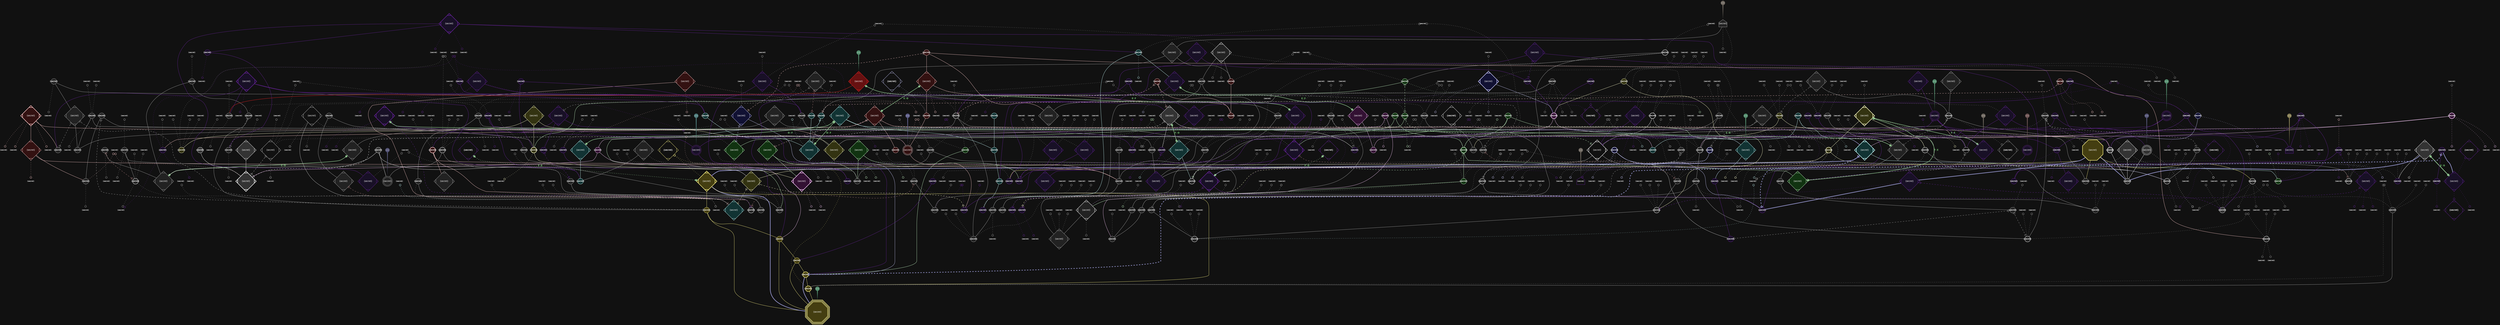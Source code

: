 digraph {
graph [overlap=false fontname="Fira Sans Bold" splines=true bgcolor="#111111" pack=200 packmode="node"]
node [shape=circle fontname="Fira Sans Bold" fontcolor="#ffffff" fontsize=10 style=filled width=0 height=0 sep="+2.0"
	color="#eeeeee" regular=true];
edge [color="#bbbbbb" fontsize=10 fontname="Fira Sans Bold" fontcolor="#88ee88"];
1 [shape="tripleoctagon" label="(secret)" fillcolor="#443e11" fontname="Fira Sans Light" fontsize="10" style="filled, bold" color="#fff688" fixedsize=true width="1.25" height="1.25"]
2 [shape="circle" label="(secret)" fillcolor="#443e11" fontname="Fira Sans Bold" fontsize="9" style="filled, bold" color="#fff688" fixedsize=true width="0.35" height="0.35"]
3 [shape="circle" label="(secret)" fillcolor="#443e11" fontname="Fira Sans Bold" fontsize="9" style="filled, bold" color="#fff688" fixedsize=true width="0.35" height="0.35"]
4 [shape="circle" label="(secret)" fillcolor="#443e11" fontname="Fira Sans Bold" fontsize="9" style="filled" color="#fff688" fixedsize=true width="0.35" height="0.35"]
5 [shape="circle" label="(secret)" fillcolor="#443e11" fontname="Fira Sans Bold" fontsize="9" style="filled" color="#fff688" fixedsize=true width="0.35" height="0.35"]
6 [shape="circle" label="(secret)" fillcolor="#443e11" fontname="Fira Sans Bold" fontsize="9" style="filled" color="#fff688" fixedsize=true width="0.35" height="0.35"]
7 [shape="Mdiamond" label="(secret)" fillcolor="#443e11" fontname="Fira Sans Light" fontsize="10" style="filled, bold" color="#fff688" fixedsize=true width="1.25" height="1.25"]
8 [shape="Mdiamond" label="(secret)" fillcolor="#111111" fontname="Fira Sans Bold" fontsize="10" style="filled" color="#fff688" fixedsize=true width="1.25" height="1.25"]
9 [shape="circle" label="(secret)" fillcolor="#222222" fontname="Fira Sans Bold" fontsize="9" style="filled" color="#aaaaaa" fixedsize=true width="0.35" height="0.35"]
10 [shape="plaintext" label="(secret)" fillcolor="#111111" fontname="Fira Sans Bold" fontsize="8" style="filled" color="#aaaaaa" fixedsize=true width="0.35" height="0.35"]
11 [shape="plaintext" label="(secret)" fillcolor="#111111" fontname="Fira Sans Bold" fontsize="8" style="filled" color="#aaaaaa" fixedsize=true width="0.35" height="0.35"]
13 [shape="plaintext" label="(secret)" fillcolor="#111111" fontname="Fira Sans Bold" fontsize="8" style="filled" color="#662299" fixedsize=true width="0.35" height="0.35"]
14 [shape="circle" label="(secret)" fillcolor="#222222" fontname="Fira Sans Bold" fontsize="9" style="filled" color="#aaaaaa" fixedsize=true width="0.35" height="0.35"]
17 [shape="Mdiamond" label="(secret)" fillcolor="#181026" fontname="Fira Sans Light" fontsize="10" style="filled" color="#662299" fixedsize=true width="1.25" height="1.25"]
18 [shape="plaintext" label="(secret)" fillcolor="#111111" fontname="Fira Sans Bold" fontsize="8" style="filled" color="#aaaaaa" fixedsize=true width="0.35" height="0.35"]
20 [shape="circle" label="(secret)" fillcolor="#222222" fontname="Fira Sans Bold" fontsize="9" style="filled" color="#aaaaaa" fixedsize=true width="0.35" height="0.35"]
24 [shape="plaintext" label="(secret)" fillcolor="#111111" fontname="Fira Sans Bold" fontsize="8" style="filled" color="#aaaaaa" fixedsize=true width="0.35" height="0.35"]
26 [shape="circle" label="(secret)" fillcolor="#222222" fontname="Fira Sans Bold" fontsize="9" style="filled" color="#aaaaaa" fixedsize=true width="0.35" height="0.35"]
30 [shape="circle" label="(secret)" fillcolor="#222222" fontname="Fira Sans Bold" fontsize="9" style="filled" color="#aaaaaa" fixedsize=true width="0.35" height="0.35"]
34 [shape="plaintext" label="(secret)" fillcolor="#111111" fontname="Fira Sans Bold" fontsize="8" style="filled" color="#aaaaaa" fixedsize=true width="0.35" height="0.35"]
36 [shape="plaintext" label="(secret)" fillcolor="#111111" fontname="Fira Sans Bold" fontsize="8" style="filled" color="#aaaaaa" fixedsize=true width="0.35" height="0.35"]
39 [shape="plaintext" label="(secret)" fillcolor="#111111" fontname="Fira Sans Bold" fontsize="8" style="filled" color="#aaaaaa" fixedsize=true width="0.35" height="0.35"]
40 [shape="plaintext" label="(secret)" fillcolor="#111111" fontname="Fira Sans Bold" fontsize="8" style="filled" color="#aaaaaa" fixedsize=true width="0.35" height="0.35"]
42 [shape="plaintext" label="(secret)" fillcolor="#111111" fontname="Fira Sans Bold" fontsize="8" style="filled" color="#aaaaaa" fixedsize=true width="0.35" height="0.35"]
45 [shape="circle" label="(secret)" fillcolor="#181026" fontname="Fira Sans Bold" fontsize="9" style="filled" color="#662299" fixedsize=true width="0.35" height="0.35"]
46 [shape="circle" label="(secret)" fillcolor="#222222" fontname="Fira Sans Bold" fontsize="9" style="filled, bold" color="#aaaaaa" fixedsize=true width="0.35" height="0.35"]
50 [shape="plaintext" label="(secret)" fillcolor="#111111" fontname="Fira Sans Bold" fontsize="8" style="filled" color="#aaaaaa" fixedsize=true width="0.35" height="0.35"]
51 [shape="plaintext" label="(secret)" fillcolor="#111111" fontname="Fira Sans Bold" fontsize="8" style="filled" color="#aaaaaa" fixedsize=true width="0.35" height="0.35"]
53 [shape="circle" label="(secret)" fillcolor="#113333" fontname="Fira Sans Bold" fontsize="9" style="filled" color="#ccffff" fixedsize=true width="0.35" height="0.35"]
54 [shape="Mdiamond" label="(secret)" fillcolor="#111111" fontname="Fira Sans Bold" fontsize="10" style="filled" color="#aaaaaa" fixedsize=true width="1.25" height="1.25"]
55 [shape="plaintext" label="(secret)" fillcolor="#111111" fontname="Fira Sans Bold" fontsize="8" style="filled" color="#aaaaaa" fixedsize=true width="0.35" height="0.35"]
56 [shape="plaintext" label="(secret)" fillcolor="#111111" fontname="Fira Sans Bold" fontsize="8" style="filled" color="#aaaaaa" fixedsize=true width="0.35" height="0.35"]
57 [shape="plaintext" label="(secret)" fillcolor="#111111" fontname="Fira Sans Bold" fontsize="8" style="filled" color="#ccffff" fixedsize=true width="0.35" height="0.35"]
59 [shape="circle" label="(secret)" fillcolor="#222222" fontname="Fira Sans Bold" fontsize="9" style="filled" color="#aaaaaa" fixedsize=true width="0.35" height="0.35"]
62 [shape="plaintext" label="(secret)" fillcolor="#111111" fontname="Fira Sans Bold" fontsize="8" style="filled" color="#aaaaaa" fixedsize=true width="0.35" height="0.35"]
66 [shape="circle" label="(secret)" fillcolor="#333333" fontname="Fira Sans Bold" fontsize="9" style="filled" color="#ffffff" fixedsize=true width="0.35" height="0.35"]
67 [shape="plaintext" label="(secret)" fillcolor="#111111" fontname="Fira Sans Bold" fontsize="8" style="filled" color="#aaaaaa" fixedsize=true width="0.35" height="0.35"]
69 [shape="Mdiamond" label="(secret)" fillcolor="#333333" fontname="Fira Sans Light" fontsize="10" style="filled, bold" color="#ffffff" fixedsize=true width="1.25" height="1.25"]
71 [shape="circle" label="(secret)" fillcolor="#222222" fontname="Fira Sans Bold" fontsize="9" style="filled" color="#aaaaaa" fixedsize=true width="0.35" height="0.35"]
72 [shape="circle" label="(secret)" fillcolor="#181026" fontname="Fira Sans Bold" fontsize="9" style="filled" color="#662299" fixedsize=true width="0.35" height="0.35"]
73 [shape="circle" label="(secret)" fillcolor="#222222" fontname="Fira Sans Bold" fontsize="9" style="filled, bold" color="#aaaaaa" fixedsize=true width="0.35" height="0.35"]
74 [shape="plaintext" label="(secret)" fillcolor="#111111" fontname="Fira Sans Bold" fontsize="8" style="filled" color="#aaaaaa" fixedsize=true width="0.35" height="0.35"]
75 [shape="circle" label="(secret)" fillcolor="#181026" fontname="Fira Sans Bold" fontsize="9" style="filled" color="#662299" fixedsize=true width="0.35" height="0.35"]
76 [shape="circle" label="(secret)" fillcolor="#181026" fontname="Fira Sans Bold" fontsize="9" style="filled" color="#662299" fixedsize=true width="0.35" height="0.35"]
77 [shape="circle" label="(secret)" fillcolor="#181026" fontname="Fira Sans Bold" fontsize="9" style="filled" color="#662299" fixedsize=true width="0.35" height="0.35"]
78 [shape="plaintext" label="(secret)" fillcolor="#111111" fontname="Fira Sans Bold" fontsize="8" style="filled" color="#aaaaaa" fixedsize=true width="0.35" height="0.35"]
79 [shape="circle" label="(secret)" fillcolor="#222222" fontname="Fira Sans Bold" fontsize="9" style="filled" color="#aaaaaa" fixedsize=true width="0.35" height="0.35"]
81 [shape="circle" label="(secret)" fillcolor="#113333" fontname="Fira Sans Bold" fontsize="9" style="filled" color="#ccffff" fixedsize=true width="0.35" height="0.35"]
82 [shape="circle" label="(secret)" fillcolor="#331133" fontname="Fira Sans Bold" fontsize="9" style="filled" color="#ffccff" fixedsize=true width="0.35" height="0.35"]
85 [shape="plaintext" label="(secret)" fillcolor="#111111" fontname="Fira Sans Bold" fontsize="8" style="filled" color="#662299" fixedsize=true width="0.35" height="0.35"]
88 [shape="Mdiamond" label="(secret)" fillcolor="#222222" fontname="Fira Sans Light" fontsize="10" style="filled" color="#aaaaaa" fixedsize=true width="1.25" height="1.25"]
89 [shape="plaintext" label="(secret)" fillcolor="#111111" fontname="Fira Sans Bold" fontsize="8" style="filled" color="#aaaaaa" fixedsize=true width="0.35" height="0.35"]
90 [shape="plaintext" label="(secret)" fillcolor="#111111" fontname="Fira Sans Bold" fontsize="8" style="filled" color="#aaaaaa" fixedsize=true width="0.35" height="0.35"]
93 [shape="Mdiamond" label="(secret)" fillcolor="#181026" fontname="Fira Sans Light" fontsize="10" style="filled" color="#662299" fixedsize=true width="1.25" height="1.25"]
95 [shape="plaintext" label="(secret)" fillcolor="#111111" fontname="Fira Sans Bold" fontsize="8" style="filled" color="#aaaaaa" fixedsize=true width="0.35" height="0.35"]
96 [shape="circle" label="(secret)" fillcolor="#331111" fontname="Fira Sans Bold" fontsize="9" style="filled" color="#ffcccc" fixedsize=true width="0.35" height="0.35"]
99 [shape="circle" label="(secret)" fillcolor="#181026" fontname="Fira Sans Bold" fontsize="9" style="filled" color="#662299" fixedsize=true width="0.35" height="0.35"]
101 [shape="Mdiamond" label="(secret)" fillcolor="#222222" fontname="Fira Sans Light" fontsize="10" style="filled" color="#aaaaaa" fixedsize=true width="1.25" height="1.25"]
104 [shape="circle" label="(secret)" fillcolor="#222222" fontname="Fira Sans Bold" fontsize="9" style="filled, bold" color="#aaaaaa" fixedsize=true width="0.35" height="0.35"]
106 [shape="plaintext" label="(secret)" fillcolor="#111111" fontname="Fira Sans Bold" fontsize="8" style="filled" color="#aaaaaa" fixedsize=true width="0.35" height="0.35"]
107 [shape="circle" label="(secret)" fillcolor="#222222" fontname="Fira Sans Bold" fontsize="9" style="filled" color="#aaaaaa" fixedsize=true width="0.35" height="0.35"]
109 [shape="Mdiamond" label="(secret)" fillcolor="#113311" fontname="Fira Sans Light" fontsize="10" style="filled" color="#ccffcc" fixedsize=true width="1.25" height="1.25"]
110 [shape="doublecircle" label="(secret)" fillcolor="#181026" fontname="Fira Sans Light" fontsize="10" style="filled" color="#662299" fixedsize=true width="0.5" height="0.5"]
111 [shape="circle" label="(secret)" fillcolor="#333333" fontname="Fira Sans Bold" fontsize="9" style="filled" color="#ffffff" fixedsize=true width="0.35" height="0.35"]
112 [shape="Mdiamond" label="(secret)" fillcolor="#333311" fontname="Fira Sans Light" fontsize="10" style="filled" color="#ffffcc" fixedsize=true width="1.25" height="1.25"]
116 [shape="circle" label="(secret)" fillcolor="#222222" fontname="Fira Sans Bold" fontsize="9" style="filled" color="#aaaaaa" fixedsize=true width="0.35" height="0.35"]
117 [shape="plaintext" label="(secret)" fillcolor="#111111" fontname="Fira Sans Bold" fontsize="8" style="filled" color="#aaaaaa" fixedsize=true width="0.35" height="0.35"]
121 [shape="Mdiamond" label="(secret)" fillcolor="#113333" fontname="Fira Sans Light" fontsize="10" style="filled" color="#ccffff" fixedsize=true width="1.25" height="1.25"]
122 [shape="circle" label="(secret)" fillcolor="#222222" fontname="Fira Sans Bold" fontsize="9" style="filled, bold" color="#aaaaaa" fixedsize=true width="0.35" height="0.35"]
123 [shape="plaintext" label="(secret)" fillcolor="#111111" fontname="Fira Sans Bold" fontsize="8" style="filled" color="#ccccff" fixedsize=true width="0.35" height="0.35"]
124 [shape="plaintext" label="(secret)" fillcolor="#111111" fontname="Fira Sans Bold" fontsize="8" style="filled" color="#aaaaaa" fixedsize=true width="0.35" height="0.35"]
128 [shape="plaintext" label="(secret)" fillcolor="#111111" fontname="Fira Sans Bold" fontsize="8" style="filled" color="#aaaaaa" fixedsize=true width="0.35" height="0.35"]
131 [shape="circle" label="(secret)" fillcolor="#181026" fontname="Fira Sans Bold" fontsize="9" style="filled" color="#662299" fixedsize=true width="0.35" height="0.35"]
132 [shape="circle" label="(secret)" fillcolor="#181026" fontname="Fira Sans Bold" fontsize="9" style="filled" color="#662299" fixedsize=true width="0.35" height="0.35"]
137 [shape="circle" label="(secret)" fillcolor="#181026" fontname="Fira Sans Bold" fontsize="9" style="filled" color="#662299" fixedsize=true width="0.35" height="0.35"]
138 [shape="plaintext" label="(secret)" fillcolor="#111111" fontname="Fira Sans Bold" fontsize="8" style="filled" color="#aaaaaa" fixedsize=true width="0.35" height="0.35"]
139 [shape="circle" label="(secret)" fillcolor="#222222" fontname="Fira Sans Bold" fontsize="9" style="filled" color="#aaaaaa" fixedsize=true width="0.35" height="0.35"]
140 [shape="Mdiamond" label="(secret)" fillcolor="#111111" fontname="Fira Sans Bold" fontsize="10" style="filled" color="#662299" fixedsize=true width="1.25" height="1.25"]
141 [shape="circle" label="(secret)" fillcolor="#181026" fontname="Fira Sans Bold" fontsize="9" style="filled" color="#662299" fixedsize=true width="0.35" height="0.35"]
143 [shape="plaintext" label="(secret)" fillcolor="#111111" fontname="Fira Sans Bold" fontsize="8" style="filled" color="#aaaaaa" fixedsize=true width="0.35" height="0.35"]
144 [shape="circle" label="(secret)" fillcolor="#113311" fontname="Fira Sans Bold" fontsize="9" style="filled" color="#ccffcc" fixedsize=true width="0.35" height="0.35"]
146 [shape="circle" label="(secret)" fillcolor="#181026" fontname="Fira Sans Bold" fontsize="9" style="filled" color="#662299" fixedsize=true width="0.35" height="0.35"]
147 [shape="plaintext" label="(secret)" fillcolor="#111111" fontname="Fira Sans Bold" fontsize="8" style="filled" color="#cccccc" fixedsize=true width="0.35" height="0.35"]
151 [shape="circle" label="(secret)" fillcolor="#222222" fontname="Fira Sans Bold" fontsize="9" style="filled" color="#aaaaaa" fixedsize=true width="0.35" height="0.35"]
153 [shape="plaintext" label="(secret)" fillcolor="#111111" fontname="Fira Sans Bold" fontsize="8" style="filled" color="#aaaaaa" fixedsize=true width="0.35" height="0.35"]
155 [shape="circle" label="(secret)" fillcolor="#331111" fontname="Fira Sans Bold" fontsize="9" style="filled" color="#ffcccc" fixedsize=true width="0.35" height="0.35"]
156 [shape="plaintext" label="(secret)" fillcolor="#111111" fontname="Fira Sans Bold" fontsize="8" style="filled" color="#aaaaaa" fixedsize=true width="0.35" height="0.35"]
157 [shape="circle" label="(secret)" fillcolor="#181026" fontname="Fira Sans Bold" fontsize="9" style="filled" color="#662299" fixedsize=true width="0.35" height="0.35"]
158 [shape="plaintext" label="(secret)" fillcolor="#111111" fontname="Fira Sans Bold" fontsize="8" style="filled" color="#aaaaaa" fixedsize=true width="0.35" height="0.35"]
159 [shape="Mdiamond" label="(secret)" fillcolor="#113311" fontname="Fira Sans Light" fontsize="10" style="filled" color="#ccffcc" fixedsize=true width="1.25" height="1.25"]
163 [shape="circle" label="(secret)" fillcolor="#222222" fontname="Fira Sans Bold" fontsize="9" style="filled" color="#aaaaaa" fixedsize=true width="0.35" height="0.35"]
164 [shape="plaintext" label="(secret)" fillcolor="#111111" fontname="Fira Sans Bold" fontsize="8" style="filled" color="#aaaaaa" fixedsize=true width="0.35" height="0.35"]
166 [shape="plaintext" label="(secret)" fillcolor="#111111" fontname="Fira Sans Bold" fontsize="8" style="filled" color="#aaaaaa" fixedsize=true width="0.35" height="0.35"]
167 [shape="plaintext" label="(secret)" fillcolor="#111111" fontname="Fira Sans Bold" fontsize="8" style="filled" color="#aaaaaa" fixedsize=true width="0.35" height="0.35"]
168 [shape="plaintext" label="(secret)" fillcolor="#111111" fontname="Fira Sans Bold" fontsize="8" style="filled" color="#aaaaaa" fixedsize=true width="0.35" height="0.35"]
169 [shape="circle" label="(secret)" fillcolor="#222222" fontname="Fira Sans Bold" fontsize="9" style="filled, bold" color="#aaaaaa" fixedsize=true width="0.35" height="0.35"]
170 [shape="plaintext" label="(secret)" fillcolor="#111111" fontname="Fira Sans Bold" fontsize="8" style="filled" color="#662299" fixedsize=true width="0.35" height="0.35"]
171 [shape="Mdiamond" label="(secret)" fillcolor="#111111" fontname="Fira Sans Light" fontsize="10" style="filled, bold" color="#cccccc" fixedsize=true width="1.25" height="1.25"]
173 [shape="doublecircle" label="(secret)" fillcolor="#331111" fontname="Fira Sans Light" fontsize="10" style="filled" color="#ffcccc" fixedsize=true width="0.5" height="0.5"]
174 [shape="Mdiamond" label="(secret)" fillcolor="#181026" fontname="Fira Sans Light" fontsize="10" style="filled" color="#662299" fixedsize=true width="1.25" height="1.25"]
177 [shape="plaintext" label="(secret)" fillcolor="#111111" fontname="Fira Sans Bold" fontsize="8" style="filled" color="#aaaaaa" fixedsize=true width="0.35" height="0.35"]
180 [shape="Mdiamond" label="(secret)" fillcolor="#111111" fontname="Fira Sans Bold" fontsize="10" style="filled" color="#662299" fixedsize=true width="1.25" height="1.25"]
181 [shape="circle" label="(secret)" fillcolor="#222222" fontname="Fira Sans Bold" fontsize="9" style="filled" color="#aaaaaa" fixedsize=true width="0.35" height="0.35"]
182 [shape="doublecircle" label="(secret)" fillcolor="#181026" fontname="Fira Sans Light" fontsize="10" style="filled" color="#662299" fixedsize=true width="0.5" height="0.5"]
183 [shape="plaintext" label="(secret)" fillcolor="#111111" fontname="Fira Sans Bold" fontsize="8" style="filled" color="#aaaaaa" fixedsize=true width="0.35" height="0.35"]
184 [shape="circle" label="(secret)" fillcolor="#222222" fontname="Fira Sans Bold" fontsize="9" style="filled" color="#aaaaaa" fixedsize=true width="0.35" height="0.35"]
186 [shape="plaintext" label="(secret)" fillcolor="#111111" fontname="Fira Sans Bold" fontsize="8" style="filled" color="#aaaaaa" fixedsize=true width="0.35" height="0.35"]
188 [shape="plaintext" label="(secret)" fillcolor="#111111" fontname="Fira Sans Bold" fontsize="8" style="filled" color="#aaaaaa" fixedsize=true width="0.35" height="0.35"]
189 [shape="Mdiamond" label="(secret)" fillcolor="#181026" fontname="Fira Sans Light" fontsize="10" style="filled" color="#662299" fixedsize=true width="1.25" height="1.25"]
191 [shape="plaintext" label="(secret)" fillcolor="#111111" fontname="Fira Sans Bold" fontsize="8" style="filled" color="#aaaaaa" fixedsize=true width="0.35" height="0.35"]
193 [shape="circle" label="(secret)" fillcolor="#113333" fontname="Fira Sans Bold" fontsize="9" style="filled" color="#ccffff" fixedsize=true width="0.35" height="0.35"]
194 [shape="Mdiamond" label="(secret)" fillcolor="#331133" fontname="Fira Sans Light" fontsize="10" style="filled, bold" color="#ffccff" fixedsize=true width="1.25" height="1.25"]
195 [shape="circle" label="(secret)" fillcolor="#331111" fontname="Fira Sans Bold" fontsize="9" style="filled" color="#ffcccc" fixedsize=true width="0.35" height="0.35"]
196 [shape="plaintext" label="(secret)" fillcolor="#111111" fontname="Fira Sans Bold" fontsize="8" style="filled" color="#aaaaaa" fixedsize=true width="0.35" height="0.35"]
197 [shape="plaintext" label="(secret)" fillcolor="#111111" fontname="Fira Sans Bold" fontsize="8" style="filled" color="#ffcccc" fixedsize=true width="0.35" height="0.35"]
199 [shape="plaintext" label="(secret)" fillcolor="#111111" fontname="Fira Sans Bold" fontsize="8" style="filled" color="#aaaaaa" fixedsize=true width="0.35" height="0.35"]
202 [shape="circle" label="(secret)" fillcolor="#222222" fontname="Fira Sans Bold" fontsize="9" style="filled, bold" color="#aaaaaa" fixedsize=true width="0.35" height="0.35"]
203 [shape="plaintext" label="(secret)" fillcolor="#111111" fontname="Fira Sans Bold" fontsize="8" style="filled" color="#ccffff" fixedsize=true width="0.35" height="0.35"]
204 [shape="circle" label="(secret)" fillcolor="#181026" fontname="Fira Sans Bold" fontsize="9" style="filled" color="#662299" fixedsize=true width="0.35" height="0.35"]
205 [shape="Mdiamond" label="(secret)" fillcolor="#113333" fontname="Fira Sans Light" fontsize="10" style="filled" color="#ccffff" fixedsize=true width="1.25" height="1.25"]
206 [shape="circle" label="(secret)" fillcolor="#113333" fontname="Fira Sans Bold" fontsize="9" style="filled" color="#ccffff" fixedsize=true width="0.35" height="0.35"]
207 [shape="plaintext" label="(secret)" fillcolor="#111111" fontname="Fira Sans Bold" fontsize="8" style="filled" color="#aaaaaa" fixedsize=true width="0.35" height="0.35"]
210 [shape="plaintext" label="(secret)" fillcolor="#111111" fontname="Fira Sans Bold" fontsize="8" style="filled" color="#aaaaaa" fixedsize=true width="0.35" height="0.35"]
212 [shape="circle" label="(secret)" fillcolor="#222222" fontname="Fira Sans Bold" fontsize="9" style="filled" color="#aaaaaa" fixedsize=true width="0.35" height="0.35"]
214 [shape="plaintext" label="(secret)" fillcolor="#111111" fontname="Fira Sans Bold" fontsize="8" style="filled" color="#aaaaaa" fixedsize=true width="0.35" height="0.35"]
216 [shape="Mdiamond" label="(secret)" fillcolor="#113333" fontname="Fira Sans Light" fontsize="10" style="filled" color="#ccffff" fixedsize=true width="1.25" height="1.25"]
218 [shape="circle" label="(secret)" fillcolor="#222222" fontname="Fira Sans Bold" fontsize="9" style="filled" color="#aaaaaa" fixedsize=true width="0.35" height="0.35"]
219 [shape="Mdiamond" label="(secret)" fillcolor="#333333" fontname="Fira Sans Light" fontsize="10" style="filled" color="#ffffff" fixedsize=true width="1.25" height="1.25"]
220 [shape="Mdiamond" label="(secret)" fillcolor="#222222" fontname="Fira Sans Light" fontsize="10" style="filled" color="#aaaaaa" fixedsize=true width="1.25" height="1.25"]
222 [shape="plaintext" label="(secret)" fillcolor="#111111" fontname="Fira Sans Bold" fontsize="8" style="filled" color="#aaaaaa" fixedsize=true width="0.35" height="0.35"]
224 [shape="plaintext" label="(secret)" fillcolor="#111111" fontname="Fira Sans Bold" fontsize="8" style="filled" color="#aaaaaa" fixedsize=true width="0.35" height="0.35"]
225 [shape="circle" label="(secret)" fillcolor="#222222" fontname="Fira Sans Bold" fontsize="9" style="filled" color="#aaaaaa" fixedsize=true width="0.35" height="0.35"]
227 [shape="plaintext" label="(secret)" fillcolor="#111111" fontname="Fira Sans Bold" fontsize="8" style="filled" color="#aaaaaa" fixedsize=true width="0.35" height="0.35"]
228 [shape="plaintext" label="(secret)" fillcolor="#111111" fontname="Fira Sans Bold" fontsize="8" style="filled" color="#662299" fixedsize=true width="0.35" height="0.35"]
234 [shape="circle" label="(secret)" fillcolor="#222222" fontname="Fira Sans Bold" fontsize="9" style="filled" color="#aaaaaa" fixedsize=true width="0.35" height="0.35"]
239 [shape="doublecircle" label="(secret)" fillcolor="#222222" fontname="Fira Sans Light" fontsize="10" style="filled" color="#aaaaaa" fixedsize=true width="0.5" height="0.5"]
240 [shape="plaintext" label="(secret)" fillcolor="#111111" fontname="Fira Sans Bold" fontsize="8" style="filled" color="#aaaaaa" fixedsize=true width="0.35" height="0.35"]
241 [shape="circle" label="(secret)" fillcolor="#181026" fontname="Fira Sans Bold" fontsize="9" style="filled" color="#662299" fixedsize=true width="0.35" height="0.35"]
242 [shape="plaintext" label="(secret)" fillcolor="#111111" fontname="Fira Sans Bold" fontsize="8" style="filled" color="#aaaaaa" fixedsize=true width="0.35" height="0.35"]
243 [shape="circle" label="(secret)" fillcolor="#222222" fontname="Fira Sans Bold" fontsize="9" style="filled" color="#aaaaaa" fixedsize=true width="0.35" height="0.35"]
246 [shape="plaintext" label="(secret)" fillcolor="#111111" fontname="Fira Sans Bold" fontsize="8" style="filled" color="#aaaaaa" fixedsize=true width="0.35" height="0.35"]
249 [shape="plaintext" label="(secret)" fillcolor="#111111" fontname="Fira Sans Bold" fontsize="8" style="filled" color="#aaaaaa" fixedsize=true width="0.35" height="0.35"]
250 [shape="plaintext" label="(secret)" fillcolor="#111111" fontname="Fira Sans Bold" fontsize="8" style="filled" color="#aaaaaa" fixedsize=true width="0.35" height="0.35"]
252 [shape="circle" label="(secret)" fillcolor="#222222" fontname="Fira Sans Bold" fontsize="9" style="filled" color="#aaaaaa" fixedsize=true width="0.35" height="0.35"]
253 [shape="plaintext" label="(secret)" fillcolor="#111111" fontname="Fira Sans Bold" fontsize="8" style="filled" color="#aaaaaa" fixedsize=true width="0.35" height="0.35"]
254 [shape="plaintext" label="(secret)" fillcolor="#111111" fontname="Fira Sans Bold" fontsize="8" style="filled" color="#aaaaaa" fixedsize=true width="0.35" height="0.35"]
255 [shape="circle" label="(secret)" fillcolor="#111111" fontname="Fira Sans Bold" fontsize="9" style="filled" color="#cccccc" fixedsize=true width="0.35" height="0.35"]
256 [shape="circle" label="(secret)" fillcolor="#222222" fontname="Fira Sans Bold" fontsize="9" style="filled" color="#aaaaaa" fixedsize=true width="0.35" height="0.35"]
257 [shape="circle" label="(secret)" fillcolor="#333311" fontname="Fira Sans Bold" fontsize="9" style="filled" color="#ffffcc" fixedsize=true width="0.35" height="0.35"]
258 [shape="circle" label="(secret)" fillcolor="#222222" fontname="Fira Sans Bold" fontsize="9" style="filled" color="#aaaaaa" fixedsize=true width="0.35" height="0.35"]
259 [shape="plaintext" label="(secret)" fillcolor="#111111" fontname="Fira Sans Bold" fontsize="8" style="filled" color="#aaaaaa" fixedsize=true width="0.35" height="0.35"]
260 [shape="plaintext" label="(secret)" fillcolor="#111111" fontname="Fira Sans Bold" fontsize="8" style="filled" color="#aaaaaa" fixedsize=true width="0.35" height="0.35"]
261 [shape="plaintext" label="(secret)" fillcolor="#111111" fontname="Fira Sans Bold" fontsize="8" style="filled" color="#aaaaaa" fixedsize=true width="0.35" height="0.35"]
263 [shape="plaintext" label="(secret)" fillcolor="#111111" fontname="Fira Sans Bold" fontsize="8" style="filled" color="#aaaaaa" fixedsize=true width="0.35" height="0.35"]
267 [shape="Mdiamond" label="(secret)" fillcolor="#181026" fontname="Fira Sans Light" fontsize="10" style="filled, bold" color="#662299" fixedsize=true width="1.25" height="1.25"]
268 [shape="circle" label="(secret)" fillcolor="#222222" fontname="Fira Sans Bold" fontsize="9" style="filled" color="#aaaaaa" fixedsize=true width="0.35" height="0.35"]
269 [shape="circle" label="(secret)" fillcolor="#111111" fontname="Fira Sans Bold" fontsize="9" style="filled, bold" color="#cccccc" fixedsize=true width="0.35" height="0.35"]
270 [shape="plaintext" label="(secret)" fillcolor="#111111" fontname="Fira Sans Bold" fontsize="8" style="filled" color="#ffcccc" fixedsize=true width="0.35" height="0.35"]
271 [shape="plaintext" label="(secret)" fillcolor="#111111" fontname="Fira Sans Bold" fontsize="8" style="filled" color="#aaaaaa" fixedsize=true width="0.35" height="0.35"]
273 [shape="plaintext" label="(secret)" fillcolor="#111111" fontname="Fira Sans Bold" fontsize="8" style="filled" color="#aaaaaa" fixedsize=true width="0.35" height="0.35"]
279 [shape="plaintext" label="(secret)" fillcolor="#111111" fontname="Fira Sans Bold" fontsize="8" style="filled" color="#ccffcc" fixedsize=true width="0.35" height="0.35"]
283 [shape="Mdiamond" label="(secret)" fillcolor="#111111" fontname="Fira Sans Bold" fontsize="10" style="filled" color="#662299" fixedsize=true width="1.25" height="1.25"]
284 [shape="plaintext" label="(secret)" fillcolor="#111111" fontname="Fira Sans Bold" fontsize="8" style="filled" color="#aaaaaa" fixedsize=true width="0.35" height="0.35"]
288 [shape="circle" label="(secret)" fillcolor="#222222" fontname="Fira Sans Bold" fontsize="9" style="filled" color="#aaaaaa" fixedsize=true width="0.35" height="0.35"]
289 [shape="circle" label="(secret)" fillcolor="#331111" fontname="Fira Sans Bold" fontsize="9" style="filled" color="#ffcccc" fixedsize=true width="0.35" height="0.35"]
290 [shape="plaintext" label="(secret)" fillcolor="#111111" fontname="Fira Sans Bold" fontsize="8" style="filled" color="#aaaaaa" fixedsize=true width="0.35" height="0.35"]
292 [shape="plaintext" label="(secret)" fillcolor="#111111" fontname="Fira Sans Bold" fontsize="8" style="filled" color="#aaaaaa" fixedsize=true width="0.35" height="0.35"]
293 [shape="plaintext" label="(secret)" fillcolor="#111111" fontname="Fira Sans Bold" fontsize="8" style="filled" color="#cccccc" fixedsize=true width="0.35" height="0.35"]
294 [shape="plaintext" label="(secret)" fillcolor="#111111" fontname="Fira Sans Bold" fontsize="8" style="filled" color="#aaaaaa" fixedsize=true width="0.35" height="0.35"]
295 [shape="circle" label="(secret)" fillcolor="#222222" fontname="Fira Sans Bold" fontsize="9" style="filled" color="#aaaaaa" fixedsize=true width="0.35" height="0.35"]
296 [shape="circle" label="(secret)" fillcolor="#113333" fontname="Fira Sans Bold" fontsize="9" style="filled" color="#ccffff" fixedsize=true width="0.35" height="0.35"]
300 [shape="circle" label="(secret)" fillcolor="#222222" fontname="Fira Sans Bold" fontsize="9" style="filled, bold" color="#aaaaaa" fixedsize=true width="0.35" height="0.35"]
301 [shape="Mdiamond" label="(secret)" fillcolor="#333311" fontname="Fira Sans Light" fontsize="10" style="filled" color="#ffffcc" fixedsize=true width="1.25" height="1.25"]
302 [shape="plaintext" label="(secret)" fillcolor="#111111" fontname="Fira Sans Bold" fontsize="8" style="filled" color="#aaaaaa" fixedsize=true width="0.35" height="0.35"]
303 [shape="plaintext" label="(secret)" fillcolor="#111111" fontname="Fira Sans Bold" fontsize="8" style="filled" color="#aaaaaa" fixedsize=true width="0.35" height="0.35"]
304 [shape="plaintext" label="(secret)" fillcolor="#111111" fontname="Fira Sans Bold" fontsize="8" style="filled" color="#aaaaaa" fixedsize=true width="0.35" height="0.35"]
305 [shape="circle" label="(secret)" fillcolor="#181026" fontname="Fira Sans Bold" fontsize="9" style="filled" color="#662299" fixedsize=true width="0.35" height="0.35"]
307 [shape="Mdiamond" label="(secret)" fillcolor="#222222" fontname="Fira Sans Light" fontsize="10" style="filled, bold" color="#aaaaaa" fixedsize=true width="1.25" height="1.25"]
308 [shape="plaintext" label="(secret)" fillcolor="#111111" fontname="Fira Sans Bold" fontsize="8" style="filled" color="#aaaaaa" fixedsize=true width="0.35" height="0.35"]
309 [shape="plaintext" label="(secret)" fillcolor="#111111" fontname="Fira Sans Bold" fontsize="8" style="filled" color="#aaaaaa" fixedsize=true width="0.35" height="0.35"]
310 [shape="plaintext" label="(secret)" fillcolor="#111111" fontname="Fira Sans Bold" fontsize="8" style="filled" color="#aaaaaa" fixedsize=true width="0.35" height="0.35"]
312 [shape="plaintext" label="(secret)" fillcolor="#111111" fontname="Fira Sans Bold" fontsize="8" style="filled" color="#aaaaaa" fixedsize=true width="0.35" height="0.35"]
313 [shape="plaintext" label="(secret)" fillcolor="#111111" fontname="Fira Sans Bold" fontsize="8" style="filled" color="#aaaaaa" fixedsize=true width="0.35" height="0.35"]
314 [shape="plaintext" label="(secret)" fillcolor="#111111" fontname="Fira Sans Bold" fontsize="8" style="filled" color="#aaaaaa" fixedsize=true width="0.35" height="0.35"]
315 [shape="plaintext" label="(secret)" fillcolor="#111111" fontname="Fira Sans Bold" fontsize="8" style="filled" color="#aaaaaa" fixedsize=true width="0.35" height="0.35"]
316 [shape="plaintext" label="(secret)" fillcolor="#111111" fontname="Fira Sans Bold" fontsize="8" style="filled" color="#aaaaaa" fixedsize=true width="0.35" height="0.35"]
317 [shape="plaintext" label="(secret)" fillcolor="#111111" fontname="Fira Sans Bold" fontsize="8" style="filled" color="#662299" fixedsize=true width="0.35" height="0.35"]
319 [shape="plaintext" label="(secret)" fillcolor="#111111" fontname="Fira Sans Bold" fontsize="8" style="filled" color="#aaaaaa" fixedsize=true width="0.35" height="0.35"]
320 [shape="plaintext" label="(secret)" fillcolor="#111111" fontname="Fira Sans Bold" fontsize="8" style="filled" color="#aaaaaa" fixedsize=true width="0.35" height="0.35"]
322 [shape="circle" label="(secret)" fillcolor="#222222" fontname="Fira Sans Bold" fontsize="9" style="filled, bold" color="#aaaaaa" fixedsize=true width="0.35" height="0.35"]
324 [shape="circle" label="(secret)" fillcolor="#222222" fontname="Fira Sans Bold" fontsize="9" style="filled" color="#aaaaaa" fixedsize=true width="0.35" height="0.35"]
327 [shape="Mdiamond" label="(secret)" fillcolor="#181026" fontname="Fira Sans Light" fontsize="10" style="filled" color="#662299" fixedsize=true width="1.25" height="1.25"]
328 [shape="plaintext" label="(secret)" fillcolor="#111111" fontname="Fira Sans Bold" fontsize="8" style="filled" color="#aaaaaa" fixedsize=true width="0.35" height="0.35"]
329 [shape="circle" label="(secret)" fillcolor="#113333" fontname="Fira Sans Bold" fontsize="9" style="filled" color="#ccffff" fixedsize=true width="0.35" height="0.35"]
335 [shape="plaintext" label="(secret)" fillcolor="#111111" fontname="Fira Sans Bold" fontsize="8" style="filled" color="#aaaaaa" fixedsize=true width="0.35" height="0.35"]
336 [shape="Mdiamond" label="(secret)" fillcolor="#222222" fontname="Fira Sans Light" fontsize="10" style="filled" color="#aaaaaa" fixedsize=true width="1.25" height="1.25"]
337 [shape="circle" label="(secret)" fillcolor="#222222" fontname="Fira Sans Bold" fontsize="9" style="filled" color="#aaaaaa" fixedsize=true width="0.35" height="0.35"]
339 [shape="circle" label="(secret)" fillcolor="#222222" fontname="Fira Sans Bold" fontsize="9" style="filled, bold" color="#aaaaaa" fixedsize=true width="0.35" height="0.35"]
340 [shape="Mdiamond" label="(secret)" fillcolor="#331133" fontname="Fira Sans Light" fontsize="10" style="filled" color="#ffccff" fixedsize=true width="1.25" height="1.25"]
341 [shape="plaintext" label="(secret)" fillcolor="#111111" fontname="Fira Sans Bold" fontsize="8" style="filled" color="#aaaaaa" fixedsize=true width="0.35" height="0.35"]
342 [shape="plaintext" label="(secret)" fillcolor="#111111" fontname="Fira Sans Bold" fontsize="8" style="filled" color="#ccccff" fixedsize=true width="0.35" height="0.35"]
343 [shape="plaintext" label="(secret)" fillcolor="#111111" fontname="Fira Sans Bold" fontsize="8" style="filled" color="#ccffff" fixedsize=true width="0.35" height="0.35"]
344 [shape="plaintext" label="(secret)" fillcolor="#111111" fontname="Fira Sans Bold" fontsize="8" style="filled" color="#aaaaaa" fixedsize=true width="0.35" height="0.35"]
348 [shape="circle" label="(secret)" fillcolor="#222222" fontname="Fira Sans Bold" fontsize="9" style="filled" color="#aaaaaa" fixedsize=true width="0.35" height="0.35"]
349 [shape="plaintext" label="(secret)" fillcolor="#111111" fontname="Fira Sans Bold" fontsize="8" style="filled" color="#aaaaaa" fixedsize=true width="0.35" height="0.35"]
350 [shape="circle" label="(secret)" fillcolor="#222222" fontname="Fira Sans Bold" fontsize="9" style="filled" color="#aaaaaa" fixedsize=true width="0.35" height="0.35"]
353 [shape="circle" label="(secret)" fillcolor="#222222" fontname="Fira Sans Bold" fontsize="9" style="filled" color="#aaaaaa" fixedsize=true width="0.35" height="0.35"]
354 [shape="plaintext" label="(secret)" fillcolor="#111111" fontname="Fira Sans Bold" fontsize="8" style="filled" color="#aaaaaa" fixedsize=true width="0.35" height="0.35"]
357 [shape="circle" label="(secret)" fillcolor="#222222" fontname="Fira Sans Bold" fontsize="9" style="filled" color="#aaaaaa" fixedsize=true width="0.35" height="0.35"]
358 [shape="Mdiamond" label="(secret)" fillcolor="#181026" fontname="Fira Sans Light" fontsize="10" style="filled" color="#662299" fixedsize=true width="1.25" height="1.25"]
359 [shape="plaintext" label="(secret)" fillcolor="#111111" fontname="Fira Sans Bold" fontsize="8" style="filled" color="#cccccc" fixedsize=true width="0.35" height="0.35"]
360 [shape="plaintext" label="(secret)" fillcolor="#111111" fontname="Fira Sans Bold" fontsize="8" style="filled" color="#aaaaaa" fixedsize=true width="0.35" height="0.35"]
361 [shape="Mdiamond" label="(secret)" fillcolor="#222222" fontname="Fira Sans Light" fontsize="10" style="filled" color="#aaaaaa" fixedsize=true width="1.25" height="1.25"]
364 [shape="circle" label="(secret)" fillcolor="#222222" fontname="Fira Sans Bold" fontsize="9" style="filled" color="#aaaaaa" fixedsize=true width="0.35" height="0.35"]
365 [shape="Mdiamond" label="(secret)" fillcolor="#181026" fontname="Fira Sans Light" fontsize="10" style="filled" color="#662299" fixedsize=true width="1.25" height="1.25"]
366 [shape="circle" label="(secret)" fillcolor="#222222" fontname="Fira Sans Bold" fontsize="9" style="filled, bold" color="#aaaaaa" fixedsize=true width="0.35" height="0.35"]
367 [shape="circle" label="(secret)" fillcolor="#222222" fontname="Fira Sans Bold" fontsize="9" style="filled" color="#aaaaaa" fixedsize=true width="0.35" height="0.35"]
368 [shape="plaintext" label="(secret)" fillcolor="#111111" fontname="Fira Sans Bold" fontsize="8" style="filled" color="#aaaaaa" fixedsize=true width="0.35" height="0.35"]
369 [shape="plaintext" label="(secret)" fillcolor="#111111" fontname="Fira Sans Bold" fontsize="8" style="filled" color="#aaaaaa" fixedsize=true width="0.35" height="0.35"]
370 [shape="plaintext" label="(secret)" fillcolor="#111111" fontname="Fira Sans Bold" fontsize="8" style="filled" color="#aaaaaa" fixedsize=true width="0.35" height="0.35"]
372 [shape="circle" label="(secret)" fillcolor="#333311" fontname="Fira Sans Bold" fontsize="9" style="filled, bold" color="#ffffcc" fixedsize=true width="0.35" height="0.35"]
373 [shape="plaintext" label="(secret)" fillcolor="#111111" fontname="Fira Sans Bold" fontsize="8" style="filled" color="#662299" fixedsize=true width="0.35" height="0.35"]
376 [shape="plaintext" label="(secret)" fillcolor="#111111" fontname="Fira Sans Bold" fontsize="8" style="filled" color="#ccffff" fixedsize=true width="0.35" height="0.35"]
377 [shape="plaintext" label="(secret)" fillcolor="#111111" fontname="Fira Sans Bold" fontsize="8" style="filled" color="#aaaaaa" fixedsize=true width="0.35" height="0.35"]
379 [shape="circle" label="(secret)" fillcolor="#222222" fontname="Fira Sans Bold" fontsize="9" style="filled" color="#aaaaaa" fixedsize=true width="0.35" height="0.35"]
382 [shape="plaintext" label="(secret)" fillcolor="#111111" fontname="Fira Sans Bold" fontsize="8" style="filled" color="#aaaaaa" fixedsize=true width="0.35" height="0.35"]
384 [shape="plaintext" label="(secret)" fillcolor="#111111" fontname="Fira Sans Bold" fontsize="8" style="filled" color="#aaaaaa" fixedsize=true width="0.35" height="0.35"]
385 [shape="plaintext" label="(secret)" fillcolor="#111111" fontname="Fira Sans Bold" fontsize="8" style="filled" color="#aaaaaa" fixedsize=true width="0.35" height="0.35"]
387 [shape="plaintext" label="(secret)" fillcolor="#111111" fontname="Fira Sans Bold" fontsize="8" style="filled" color="#aaaaaa" fixedsize=true width="0.35" height="0.35"]
388 [shape="circle" label="(secret)" fillcolor="#113311" fontname="Fira Sans Bold" fontsize="9" style="filled" color="#ccffcc" fixedsize=true width="0.35" height="0.35"]
392 [shape="Mdiamond" label="(secret)" fillcolor="#181026" fontname="Fira Sans Light" fontsize="10" style="filled" color="#662299" fixedsize=true width="1.25" height="1.25"]
393 [shape="circle" label="(secret)" fillcolor="#222222" fontname="Fira Sans Bold" fontsize="9" style="filled" color="#aaaaaa" fixedsize=true width="0.35" height="0.35"]
397 [shape="plaintext" label="(secret)" fillcolor="#111111" fontname="Fira Sans Bold" fontsize="8" style="filled" color="#aaaaaa" fixedsize=true width="0.35" height="0.35"]
398 [shape="Mdiamond" label="(secret)" fillcolor="#222222" fontname="Fira Sans Light" fontsize="10" style="filled" color="#aaaaaa" fixedsize=true width="1.25" height="1.25"]
399 [shape="circle" label="(secret)" fillcolor="#181026" fontname="Fira Sans Bold" fontsize="9" style="filled" color="#662299" fixedsize=true width="0.35" height="0.35"]
401 [shape="Mdiamond" label="(secret)" fillcolor="#181026" fontname="Fira Sans Light" fontsize="10" style="filled" color="#662299" fixedsize=true width="1.25" height="1.25"]
402 [shape="circle" label="(secret)" fillcolor="#222222" fontname="Fira Sans Bold" fontsize="9" style="filled" color="#aaaaaa" fixedsize=true width="0.35" height="0.35"]
404 [shape="plaintext" label="(secret)" fillcolor="#111111" fontname="Fira Sans Bold" fontsize="8" style="filled" color="#aaaaaa" fixedsize=true width="0.35" height="0.35"]
408 [shape="Mdiamond" label="(secret)" fillcolor="#222222" fontname="Fira Sans Light" fontsize="10" style="filled" color="#aaaaaa" fixedsize=true width="1.25" height="1.25"]
411 [shape="circle" label="(secret)" fillcolor="#333333" fontname="Fira Sans Bold" fontsize="9" style="filled" color="#ffffff" fixedsize=true width="0.35" height="0.35"]
414 [shape="circle" label="(secret)" fillcolor="#222222" fontname="Fira Sans Bold" fontsize="9" style="filled" color="#aaaaaa" fixedsize=true width="0.35" height="0.35"]
415 [shape="plaintext" label="(secret)" fillcolor="#111111" fontname="Fira Sans Bold" fontsize="8" style="filled" color="#aaaaaa" fixedsize=true width="0.35" height="0.35"]
419 [shape="plaintext" label="(secret)" fillcolor="#111111" fontname="Fira Sans Bold" fontsize="8" style="filled" color="#aaaaaa" fixedsize=true width="0.35" height="0.35"]
420 [shape="plaintext" label="(secret)" fillcolor="#111111" fontname="Fira Sans Bold" fontsize="8" style="filled" color="#ffcccc" fixedsize=true width="0.35" height="0.35"]
421 [shape="circle" label="(secret)" fillcolor="#333333" fontname="Fira Sans Bold" fontsize="9" style="filled, bold" color="#ffffff" fixedsize=true width="0.35" height="0.35"]
422 [shape="plaintext" label="(secret)" fillcolor="#111111" fontname="Fira Sans Bold" fontsize="8" style="filled" color="#aaaaaa" fixedsize=true width="0.35" height="0.35"]
423 [shape="circle" label="(secret)" fillcolor="#222222" fontname="Fira Sans Bold" fontsize="9" style="filled, bold" color="#aaaaaa" fixedsize=true width="0.35" height="0.35"]
425 [shape="circle" label="(secret)" fillcolor="#222222" fontname="Fira Sans Bold" fontsize="9" style="filled" color="#aaaaaa" fixedsize=true width="0.35" height="0.35"]
426 [shape="Mdiamond" label="(secret)" fillcolor="#113333" fontname="Fira Sans Light" fontsize="10" style="filled" color="#ccffff" fixedsize=true width="1.25" height="1.25"]
427 [shape="plaintext" label="(secret)" fillcolor="#111111" fontname="Fira Sans Bold" fontsize="8" style="filled" color="#aaaaaa" fixedsize=true width="0.35" height="0.35"]
428 [shape="plaintext" label="(secret)" fillcolor="#111111" fontname="Fira Sans Bold" fontsize="8" style="filled" color="#aaaaaa" fixedsize=true width="0.35" height="0.35"]
430 [shape="plaintext" label="(secret)" fillcolor="#111111" fontname="Fira Sans Bold" fontsize="8" style="filled" color="#aaaaaa" fixedsize=true width="0.35" height="0.35"]
431 [shape="plaintext" label="(secret)" fillcolor="#111111" fontname="Fira Sans Bold" fontsize="8" style="filled" color="#aaaaaa" fixedsize=true width="0.35" height="0.35"]
433 [shape="circle" label="(secret)" fillcolor="#222222" fontname="Fira Sans Bold" fontsize="9" style="filled" color="#aaaaaa" fixedsize=true width="0.35" height="0.35"]
438 [shape="Mdiamond" label="(secret)" fillcolor="#113311" fontname="Fira Sans Light" fontsize="10" style="filled" color="#ccffcc" fixedsize=true width="1.25" height="1.25"]
439 [shape="plaintext" label="(secret)" fillcolor="#111111" fontname="Fira Sans Bold" fontsize="8" style="filled" color="#aaaaaa" fixedsize=true width="0.35" height="0.35"]
441 [shape="Mdiamond" label="(secret)" fillcolor="#331111" fontname="Fira Sans Light" fontsize="10" style="filled" color="#ffcccc" fixedsize=true width="1.25" height="1.25"]
442 [shape="plaintext" label="(secret)" fillcolor="#111111" fontname="Fira Sans Bold" fontsize="8" style="filled" color="#aaaaaa" fixedsize=true width="0.35" height="0.35"]
443 [shape="Mdiamond" label="(secret)" fillcolor="#181026" fontname="Fira Sans Light" fontsize="10" style="filled" color="#662299" fixedsize=true width="1.25" height="1.25"]
445 [shape="circle" label="(secret)" fillcolor="#113311" fontname="Fira Sans Bold" fontsize="9" style="filled" color="#ccffcc" fixedsize=true width="0.35" height="0.35"]
447 [shape="plaintext" label="(secret)" fillcolor="#111111" fontname="Fira Sans Bold" fontsize="8" style="filled" color="#aaaaaa" fixedsize=true width="0.35" height="0.35"]
448 [shape="plaintext" label="(secret)" fillcolor="#111111" fontname="Fira Sans Bold" fontsize="8" style="filled" color="#aaaaaa" fixedsize=true width="0.35" height="0.35"]
451 [shape="plaintext" label="(secret)" fillcolor="#111111" fontname="Fira Sans Bold" fontsize="8" style="filled" color="#aaaaaa" fixedsize=true width="0.35" height="0.35"]
453 [shape="plaintext" label="(secret)" fillcolor="#111111" fontname="Fira Sans Bold" fontsize="8" style="filled" color="#aaaaaa" fixedsize=true width="0.35" height="0.35"]
454 [shape="plaintext" label="(secret)" fillcolor="#111111" fontname="Fira Sans Bold" fontsize="8" style="filled" color="#aaaaaa" fixedsize=true width="0.35" height="0.35"]
461 [shape="circle" label="(secret)" fillcolor="#181026" fontname="Fira Sans Bold" fontsize="9" style="filled" color="#662299" fixedsize=true width="0.35" height="0.35"]
462 [shape="plaintext" label="(secret)" fillcolor="#111111" fontname="Fira Sans Bold" fontsize="8" style="filled" color="#aaaaaa" fixedsize=true width="0.35" height="0.35"]
465 [shape="circle" label="(secret)" fillcolor="#333333" fontname="Fira Sans Bold" fontsize="9" style="filled" color="#ffffff" fixedsize=true width="0.35" height="0.35"]
466 [shape="Mdiamond" label="(secret)" fillcolor="#181026" fontname="Fira Sans Light" fontsize="10" style="filled, bold" color="#662299" fixedsize=true width="1.25" height="1.25"]
467 [shape="plaintext" label="(secret)" fillcolor="#111111" fontname="Fira Sans Bold" fontsize="8" style="filled" color="#aaaaaa" fixedsize=true width="0.35" height="0.35"]
468 [shape="circle" label="(secret)" fillcolor="#222222" fontname="Fira Sans Bold" fontsize="9" style="filled, bold" color="#aaaaaa" fixedsize=true width="0.35" height="0.35"]
469 [shape="plaintext" label="(secret)" fillcolor="#111111" fontname="Fira Sans Bold" fontsize="8" style="filled" color="#aaaaaa" fixedsize=true width="0.35" height="0.35"]
470 [shape="plaintext" label="(secret)" fillcolor="#111111" fontname="Fira Sans Bold" fontsize="8" style="filled" color="#aaaaaa" fixedsize=true width="0.35" height="0.35"]
471 [shape="circle" label="(secret)" fillcolor="#113333" fontname="Fira Sans Bold" fontsize="9" style="filled" color="#ccffff" fixedsize=true width="0.35" height="0.35"]
474 [shape="house" label="(secret)" fillcolor="#111111" fontname="Fira Sans Bold" fontsize="8" style="filled" color="#662299" fixedsize=true width="0.5" height="0.5"]
475 [shape="circle" label="(secret)" fillcolor="#222222" fontname="Fira Sans Bold" fontsize="9" style="filled, bold" color="#aaaaaa" fixedsize=true width="0.35" height="0.35"]
476 [shape="plaintext" label="(secret)" fillcolor="#111111" fontname="Fira Sans Bold" fontsize="8" style="filled" color="#662299" fixedsize=true width="0.35" height="0.35"]
478 [shape="plaintext" label="(secret)" fillcolor="#111111" fontname="Fira Sans Bold" fontsize="8" style="filled" color="#aaaaaa" fixedsize=true width="0.35" height="0.35"]
481 [shape="circle" label="(secret)" fillcolor="#113311" fontname="Fira Sans Bold" fontsize="9" style="filled, bold" color="#ccffcc" fixedsize=true width="0.35" height="0.35"]
482 [shape="circle" label="(secret)" fillcolor="#222222" fontname="Fira Sans Bold" fontsize="9" style="filled" color="#aaaaaa" fixedsize=true width="0.35" height="0.35"]
483 [shape="plaintext" label="(secret)" fillcolor="#111111" fontname="Fira Sans Bold" fontsize="8" style="filled" color="#aaaaaa" fixedsize=true width="0.35" height="0.35"]
486 [shape="Mdiamond" label="(secret)" fillcolor="#331111" fontname="Fira Sans Light" fontsize="10" style="filled" color="#ffcccc" fixedsize=true width="1.25" height="1.25"]
487 [shape="plaintext" label="(secret)" fillcolor="#111111" fontname="Fira Sans Bold" fontsize="8" style="filled" color="#aaaaaa" fixedsize=true width="0.35" height="0.35"]
491 [shape="plaintext" label="(secret)" fillcolor="#111111" fontname="Fira Sans Bold" fontsize="8" style="filled" color="#aaaaaa" fixedsize=true width="0.35" height="0.35"]
493 [shape="plaintext" label="(secret)" fillcolor="#111111" fontname="Fira Sans Bold" fontsize="8" style="filled" color="#aaaaaa" fixedsize=true width="0.35" height="0.35"]
494 [shape="plaintext" label="(secret)" fillcolor="#111111" fontname="Fira Sans Bold" fontsize="8" style="filled" color="#aaaaaa" fixedsize=true width="0.35" height="0.35"]
495 [shape="plaintext" label="(secret)" fillcolor="#111111" fontname="Fira Sans Bold" fontsize="8" style="filled" color="#aaaaaa" fixedsize=true width="0.35" height="0.35"]
496 [shape="plaintext" label="(secret)" fillcolor="#111111" fontname="Fira Sans Bold" fontsize="8" style="filled" color="#aaaaaa" fixedsize=true width="0.35" height="0.35"]
497 [shape="circle" label="(secret)" fillcolor="#222222" fontname="Fira Sans Bold" fontsize="9" style="filled" color="#aaaaaa" fixedsize=true width="0.35" height="0.35"]
498 [shape="plaintext" label="(secret)" fillcolor="#111111" fontname="Fira Sans Bold" fontsize="8" style="filled" color="#aaaaaa" fixedsize=true width="0.35" height="0.35"]
499 [shape="plaintext" label="(secret)" fillcolor="#111111" fontname="Fira Sans Bold" fontsize="8" style="filled" color="#aaaaaa" fixedsize=true width="0.35" height="0.35"]
500 [shape="circle" label="(secret)" fillcolor="#113311" fontname="Fira Sans Bold" fontsize="9" style="filled" color="#ccffcc" fixedsize=true width="0.35" height="0.35"]
503 [shape="plaintext" label="(secret)" fillcolor="#111111" fontname="Fira Sans Bold" fontsize="8" style="filled" color="#aaaaaa" fixedsize=true width="0.35" height="0.35"]
505 [shape="circle" label="(secret)" fillcolor="#222222" fontname="Fira Sans Bold" fontsize="9" style="filled, bold" color="#aaaaaa" fixedsize=true width="0.35" height="0.35"]
507 [shape="circle" label="(secret)" fillcolor="#331133" fontname="Fira Sans Bold" fontsize="9" style="filled, bold" color="#ffccff" fixedsize=true width="0.35" height="0.35"]
510 [shape="Mdiamond" label="(secret)" fillcolor="#111111" fontname="Fira Sans Bold" fontsize="10" style="filled" color="#662299" fixedsize=true width="1.25" height="1.25"]
512 [shape="plaintext" label="(secret)" fillcolor="#111111" fontname="Fira Sans Bold" fontsize="8" style="filled" color="#aaaaaa" fixedsize=true width="0.35" height="0.35"]
513 [shape="circle" label="(secret)" fillcolor="#333311" fontname="Fira Sans Bold" fontsize="9" style="filled" color="#ffffcc" fixedsize=true width="0.35" height="0.35"]
514 [shape="plaintext" label="(secret)" fillcolor="#111111" fontname="Fira Sans Bold" fontsize="8" style="filled" color="#aaaaaa" fixedsize=true width="0.35" height="0.35"]
515 [shape="Mdiamond" label="(secret)" fillcolor="#111133" fontname="Fira Sans Light" fontsize="10" style="filled" color="#ccccff" fixedsize=true width="1.25" height="1.25"]
516 [shape="plaintext" label="(secret)" fillcolor="#111111" fontname="Fira Sans Bold" fontsize="8" style="filled" color="#aaaaaa" fixedsize=true width="0.35" height="0.35"]
517 [shape="circle" label="(secret)" fillcolor="#222222" fontname="Fira Sans Bold" fontsize="9" style="filled" color="#aaaaaa" fixedsize=true width="0.35" height="0.35"]
520 [shape="plaintext" label="(secret)" fillcolor="#111111" fontname="Fira Sans Bold" fontsize="8" style="filled" color="#aaaaaa" fixedsize=true width="0.35" height="0.35"]
522 [shape="plaintext" label="(secret)" fillcolor="#111111" fontname="Fira Sans Bold" fontsize="8" style="filled" color="#cccccc" fixedsize=true width="0.35" height="0.35"]
524 [shape="plaintext" label="(secret)" fillcolor="#111111" fontname="Fira Sans Bold" fontsize="8" style="filled" color="#662299" fixedsize=true width="0.35" height="0.35"]
525 [shape="plaintext" label="(secret)" fillcolor="#111111" fontname="Fira Sans Bold" fontsize="8" style="filled" color="#662299" fixedsize=true width="0.35" height="0.35"]
526 [shape="plaintext" label="(secret)" fillcolor="#111111" fontname="Fira Sans Bold" fontsize="8" style="filled" color="#aaaaaa" fixedsize=true width="0.35" height="0.35"]
528 [shape="plaintext" label="(secret)" fillcolor="#111111" fontname="Fira Sans Bold" fontsize="8" style="filled" color="#aaaaaa" fixedsize=true width="0.35" height="0.35"]
531 [shape="plaintext" label="(secret)" fillcolor="#111111" fontname="Fira Sans Bold" fontsize="8" style="filled" color="#aaaaaa" fixedsize=true width="0.35" height="0.35"]
532 [shape="circle" label="(secret)" fillcolor="#222222" fontname="Fira Sans Bold" fontsize="9" style="filled, bold" color="#aaaaaa" fixedsize=true width="0.35" height="0.35"]
533 [shape="plaintext" label="(secret)" fillcolor="#111111" fontname="Fira Sans Bold" fontsize="8" style="filled" color="#aaaaaa" fixedsize=true width="0.35" height="0.35"]
534 [shape="circle" label="(secret)" fillcolor="#333311" fontname="Fira Sans Bold" fontsize="9" style="filled, bold" color="#ffffcc" fixedsize=true width="0.35" height="0.35"]
535 [shape="plaintext" label="(secret)" fillcolor="#111111" fontname="Fira Sans Bold" fontsize="8" style="filled" color="#aaaaaa" fixedsize=true width="0.35" height="0.35"]
536 [shape="plaintext" label="(secret)" fillcolor="#111111" fontname="Fira Sans Bold" fontsize="8" style="filled" color="#aaaaaa" fixedsize=true width="0.35" height="0.35"]
538 [shape="circle" label="(secret)" fillcolor="#113311" fontname="Fira Sans Bold" fontsize="9" style="filled" color="#ccffcc" fixedsize=true width="0.35" height="0.35"]
539 [shape="plaintext" label="(secret)" fillcolor="#111111" fontname="Fira Sans Bold" fontsize="8" style="filled" color="#aaaaaa" fixedsize=true width="0.35" height="0.35"]
540 [shape="circle" label="(secret)" fillcolor="#222222" fontname="Fira Sans Bold" fontsize="9" style="filled" color="#aaaaaa" fixedsize=true width="0.35" height="0.35"]
542 [shape="Mdiamond" label="(secret)" fillcolor="#222222" fontname="Fira Sans Light" fontsize="10" style="filled" color="#aaaaaa" fixedsize=true width="1.25" height="1.25"]
544 [shape="plaintext" label="(secret)" fillcolor="#111111" fontname="Fira Sans Bold" fontsize="8" style="filled" color="#aaaaaa" fixedsize=true width="0.35" height="0.35"]
545 [shape="circle" label="(secret)" fillcolor="#222222" fontname="Fira Sans Bold" fontsize="9" style="filled" color="#aaaaaa" fixedsize=true width="0.35" height="0.35"]
549 [shape="plaintext" label="(secret)" fillcolor="#111111" fontname="Fira Sans Bold" fontsize="8" style="filled" color="#aaaaaa" fixedsize=true width="0.35" height="0.35"]
551 [shape="Mdiamond" label="(secret)" fillcolor="#113333" fontname="Fira Sans Light" fontsize="10" style="filled, bold" color="#ccffff" fixedsize=true width="1.25" height="1.25"]
552 [shape="plaintext" label="(secret)" fillcolor="#111111" fontname="Fira Sans Bold" fontsize="8" style="filled" color="#aaaaaa" fixedsize=true width="0.35" height="0.35"]
553 [shape="plaintext" label="(secret)" fillcolor="#111111" fontname="Fira Sans Bold" fontsize="8" style="filled" color="#aaaaaa" fixedsize=true width="0.35" height="0.35"]
555 [shape="plaintext" label="(secret)" fillcolor="#111111" fontname="Fira Sans Bold" fontsize="8" style="filled" color="#aaaaaa" fixedsize=true width="0.35" height="0.35"]
556 [shape="plaintext" label="(secret)" fillcolor="#111111" fontname="Fira Sans Bold" fontsize="8" style="filled" color="#aaaaaa" fixedsize=true width="0.35" height="0.35"]
557 [shape="plaintext" label="(secret)" fillcolor="#111111" fontname="Fira Sans Bold" fontsize="8" style="filled" color="#aaaaaa" fixedsize=true width="0.35" height="0.35"]
559 [shape="circle" label="(secret)" fillcolor="#113311" fontname="Fira Sans Bold" fontsize="9" style="filled" color="#ccffcc" fixedsize=true width="0.35" height="0.35"]
562 [shape="Mdiamond" label="(secret)" fillcolor="#111111" fontname="Fira Sans Bold" fontsize="10" style="filled" color="#ffffff" fixedsize=true width="1.25" height="1.25"]
563 [shape="circle" label="(secret)" fillcolor="#331111" fontname="Fira Sans Bold" fontsize="9" style="filled, bold" color="#ffcccc" fixedsize=true width="0.35" height="0.35"]
564 [shape="circle" label="(secret)" fillcolor="#113333" fontname="Fira Sans Bold" fontsize="9" style="filled" color="#ccffff" fixedsize=true width="0.35" height="0.35"]
568 [shape="plaintext" label="(secret)" fillcolor="#111111" fontname="Fira Sans Bold" fontsize="8" style="filled" color="#aaaaaa" fixedsize=true width="0.35" height="0.35"]
569 [shape="Mdiamond" label="(secret)" fillcolor="#222222" fontname="Fira Sans Light" fontsize="10" style="filled" color="#aaaaaa" fixedsize=true width="1.25" height="1.25"]
570 [shape="Mdiamond" label="(secret)" fillcolor="#113333" fontname="Fira Sans Light" fontsize="10" style="filled" color="#ccffff" fixedsize=true width="1.25" height="1.25"]
571 [shape="Mdiamond" label="(secret)" fillcolor="#111111" fontname="Fira Sans Light" fontsize="10" style="filled" color="#cccccc" fixedsize=true width="1.25" height="1.25"]
574 [shape="house" label="(secret)" fillcolor="#181026" fontname="Fira Sans Light" fontsize="10" style="filled" color="#662299" fixedsize=true width="0.5" height="0.5"]
576 [shape="plaintext" label="(secret)" fillcolor="#111111" fontname="Fira Sans Bold" fontsize="8" style="filled" color="#aaaaaa" fixedsize=true width="0.35" height="0.35"]
577 [shape="Mdiamond" label="(secret)" fillcolor="#181026" fontname="Fira Sans Light" fontsize="10" style="filled" color="#662299" fixedsize=true width="1.25" height="1.25"]
578 [shape="circle" label="(secret)" fillcolor="#222222" fontname="Fira Sans Bold" fontsize="9" style="filled, bold" color="#aaaaaa" fixedsize=true width="0.35" height="0.35"]
579 [shape="plaintext" label="(secret)" fillcolor="#111111" fontname="Fira Sans Bold" fontsize="8" style="filled" color="#aaaaaa" fixedsize=true width="0.35" height="0.35"]
580 [shape="plaintext" label="(secret)" fillcolor="#111111" fontname="Fira Sans Bold" fontsize="8" style="filled" color="#aaaaaa" fixedsize=true width="0.35" height="0.35"]
581 [shape="octagon" label="(secret)" fillcolor="#443e11" fontname="Fira Sans Light" fontsize="10" style="filled, bold" color="#fff688" fixedsize=true width="1.25" height="1.25"]
582 [shape="plaintext" label="(secret)" fillcolor="#111111" fontname="Fira Sans Bold" fontsize="8" style="filled" color="#aaaaaa" fixedsize=true width="0.35" height="0.35"]
584 [shape="plaintext" label="(secret)" fillcolor="#111111" fontname="Fira Sans Bold" fontsize="8" style="filled" color="#aaaaaa" fixedsize=true width="0.35" height="0.35"]
585 [shape="plaintext" label="(secret)" fillcolor="#111111" fontname="Fira Sans Bold" fontsize="8" style="filled" color="#aaaaaa" fixedsize=true width="0.35" height="0.35"]
586 [shape="plaintext" label="(secret)" fillcolor="#111111" fontname="Fira Sans Bold" fontsize="8" style="filled" color="#662299" fixedsize=true width="0.35" height="0.35"]
587 [shape="plaintext" label="(secret)" fillcolor="#111111" fontname="Fira Sans Bold" fontsize="8" style="filled" color="#aaaaaa" fixedsize=true width="0.35" height="0.35"]
588 [shape="circle" label="(secret)" fillcolor="#181026" fontname="Fira Sans Bold" fontsize="9" style="filled" color="#662299" fixedsize=true width="0.35" height="0.35"]
589 [shape="plaintext" label="(secret)" fillcolor="#111111" fontname="Fira Sans Bold" fontsize="8" style="filled" color="#aaaaaa" fixedsize=true width="0.35" height="0.35"]
590 [shape="plaintext" label="(secret)" fillcolor="#111111" fontname="Fira Sans Bold" fontsize="8" style="filled" color="#aaaaaa" fixedsize=true width="0.35" height="0.35"]
591 [shape="circle" label="(secret)" fillcolor="#181026" fontname="Fira Sans Bold" fontsize="9" style="filled" color="#662299" fixedsize=true width="0.35" height="0.35"]
592 [shape="plaintext" label="(secret)" fillcolor="#111111" fontname="Fira Sans Bold" fontsize="8" style="filled" color="#662299" fixedsize=true width="0.35" height="0.35"]
593 [shape="Mdiamond" label="(secret)" fillcolor="#181026" fontname="Fira Sans Light" fontsize="10" style="filled" color="#662299" fixedsize=true width="1.25" height="1.25"]
595 [shape="circle" label="(secret)" fillcolor="#222222" fontname="Fira Sans Bold" fontsize="9" style="filled" color="#aaaaaa" fixedsize=true width="0.35" height="0.35"]
596 [shape="circle" label="(secret)" fillcolor="#181026" fontname="Fira Sans Bold" fontsize="9" style="filled" color="#662299" fixedsize=true width="0.35" height="0.35"]
598 [shape="plaintext" label="(secret)" fillcolor="#111111" fontname="Fira Sans Bold" fontsize="8" style="filled" color="#aaaaaa" fixedsize=true width="0.35" height="0.35"]
607 [shape="circle" label="(secret)" fillcolor="#181026" fontname="Fira Sans Bold" fontsize="9" style="filled" color="#662299" fixedsize=true width="0.35" height="0.35"]
608 [shape="plaintext" label="(secret)" fillcolor="#111111" fontname="Fira Sans Bold" fontsize="8" style="filled" color="#aaaaaa" fixedsize=true width="0.35" height="0.35"]
611 [shape="circle" label="(secret)" fillcolor="#222222" fontname="Fira Sans Bold" fontsize="9" style="filled" color="#aaaaaa" fixedsize=true width="0.35" height="0.35"]
614 [shape="plaintext" label="(secret)" fillcolor="#111111" fontname="Fira Sans Bold" fontsize="8" style="filled" color="#aaaaaa" fixedsize=true width="0.35" height="0.35"]
617 [shape="circle" label="(secret)" fillcolor="#181026" fontname="Fira Sans Bold" fontsize="9" style="filled" color="#662299" fixedsize=true width="0.35" height="0.35"]
618 [shape="circle" label="(secret)" fillcolor="#331111" fontname="Fira Sans Bold" fontsize="9" style="filled" color="#ffcccc" fixedsize=true width="0.35" height="0.35"]
619 [shape="plaintext" label="(secret)" fillcolor="#111111" fontname="Fira Sans Bold" fontsize="8" style="filled" color="#aaaaaa" fixedsize=true width="0.35" height="0.35"]
621 [shape="circle" label="(secret)" fillcolor="#181026" fontname="Fira Sans Bold" fontsize="9" style="filled" color="#662299" fixedsize=true width="0.35" height="0.35"]
624 [shape="circle" label="(secret)" fillcolor="#181026" fontname="Fira Sans Bold" fontsize="9" style="filled" color="#662299" fixedsize=true width="0.35" height="0.35"]
625 [shape="plaintext" label="(secret)" fillcolor="#111111" fontname="Fira Sans Bold" fontsize="8" style="filled" color="#aaaaaa" fixedsize=true width="0.35" height="0.35"]
627 [shape="Mdiamond" label="(secret)" fillcolor="#181026" fontname="Fira Sans Light" fontsize="10" style="filled" color="#662299" fixedsize=true width="1.25" height="1.25"]
631 [shape="plaintext" label="(secret)" fillcolor="#111111" fontname="Fira Sans Bold" fontsize="8" style="filled" color="#aaaaaa" fixedsize=true width="0.35" height="0.35"]
632 [shape="plaintext" label="(secret)" fillcolor="#111111" fontname="Fira Sans Bold" fontsize="8" style="filled" color="#ffcccc" fixedsize=true width="0.35" height="0.35"]
634 [shape="Mdiamond" label="(secret)" fillcolor="#222222" fontname="Fira Sans Light" fontsize="10" style="filled, bold" color="#aaaaaa" fixedsize=true width="1.25" height="1.25"]
636 [shape="plaintext" label="(secret)" fillcolor="#111111" fontname="Fira Sans Bold" fontsize="8" style="filled" color="#aaaaaa" fixedsize=true width="0.35" height="0.35"]
638 [shape="circle" label="(secret)" fillcolor="#113311" fontname="Fira Sans Bold" fontsize="9" style="filled" color="#ccffcc" fixedsize=true width="0.35" height="0.35"]
640 [shape="plaintext" label="(secret)" fillcolor="#111111" fontname="Fira Sans Bold" fontsize="8" style="filled" color="#aaaaaa" fixedsize=true width="0.35" height="0.35"]
644 [shape="plaintext" label="(secret)" fillcolor="#111111" fontname="Fira Sans Bold" fontsize="8" style="filled" color="#aaaaaa" fixedsize=true width="0.35" height="0.35"]
647 [shape="plaintext" label="(secret)" fillcolor="#111111" fontname="Fira Sans Bold" fontsize="8" style="filled" color="#aaaaaa" fixedsize=true width="0.35" height="0.35"]
650 [shape="Mdiamond" label="(secret)" fillcolor="#111111" fontname="Fira Sans Bold" fontsize="10" style="filled" color="#ccccff" fixedsize=true width="1.25" height="1.25"]
651 [shape="plaintext" label="(secret)" fillcolor="#111111" fontname="Fira Sans Bold" fontsize="8" style="filled" color="#aaaaaa" fixedsize=true width="0.35" height="0.35"]
652 [shape="plaintext" label="(secret)" fillcolor="#111111" fontname="Fira Sans Bold" fontsize="8" style="filled" color="#aaaaaa" fixedsize=true width="0.35" height="0.35"]
654 [shape="Mdiamond" label="(secret)" fillcolor="#331111" fontname="Fira Sans Light" fontsize="10" style="filled" color="#ffcccc" fixedsize=true width="1.25" height="1.25"]
655 [shape="plaintext" label="(secret)" fillcolor="#111111" fontname="Fira Sans Bold" fontsize="8" style="filled" color="#aaaaaa" fixedsize=true width="0.35" height="0.35"]
656 [shape="plaintext" label="(secret)" fillcolor="#111111" fontname="Fira Sans Bold" fontsize="8" style="filled" color="#ffcccc" fixedsize=true width="0.35" height="0.35"]
657 [shape="plaintext" label="(secret)" fillcolor="#111111" fontname="Fira Sans Bold" fontsize="8" style="filled" color="#aaaaaa" fixedsize=true width="0.35" height="0.35"]
660 [shape="circle" label="(secret)" fillcolor="#333311" fontname="Fira Sans Bold" fontsize="9" style="filled" color="#ffffcc" fixedsize=true width="0.35" height="0.35"]
662 [shape="plaintext" label="(secret)" fillcolor="#111111" fontname="Fira Sans Bold" fontsize="8" style="filled" color="#662299" fixedsize=true width="0.35" height="0.35"]
663 [shape="circle" label="(secret)" fillcolor="#222222" fontname="Fira Sans Bold" fontsize="9" style="filled, bold" color="#aaaaaa" fixedsize=true width="0.35" height="0.35"]
664 [shape="plaintext" label="(secret)" fillcolor="#111111" fontname="Fira Sans Bold" fontsize="8" style="filled" color="#aaaaaa" fixedsize=true width="0.35" height="0.35"]
666 [shape="Mdiamond" label="(secret)" fillcolor="#222222" fontname="Fira Sans Light" fontsize="10" style="filled" color="#aaaaaa" fixedsize=true width="1.25" height="1.25"]
668 [shape="plaintext" label="(secret)" fillcolor="#111111" fontname="Fira Sans Bold" fontsize="8" style="filled" color="#aaaaaa" fixedsize=true width="0.35" height="0.35"]
670 [shape="Mdiamond" label="(secret)" fillcolor="#333333" fontname="Fira Sans Light" fontsize="10" style="filled" color="#ffffff" fixedsize=true width="1.25" height="1.25"]
671 [shape="circle" label="(secret)" fillcolor="#181026" fontname="Fira Sans Bold" fontsize="9" style="filled" color="#662299" fixedsize=true width="0.35" height="0.35"]
672 [shape="Mdiamond" label="(secret)" fillcolor="#331111" fontname="Fira Sans Light" fontsize="10" style="filled" color="#ffcccc" fixedsize=true width="1.25" height="1.25"]
673 [shape="Mdiamond" label="(secret)" fillcolor="#181026" fontname="Fira Sans Light" fontsize="10" style="filled" color="#662299" fixedsize=true width="1.25" height="1.25"]
674 [shape="Mdiamond" label="(secret)" fillcolor="#222222" fontname="Fira Sans Light" fontsize="10" style="filled" color="#aaaaaa" fixedsize=true width="1.25" height="1.25"]
675 [shape="Mdiamond" label="(secret)" fillcolor="#111111" fontname="Fira Sans Bold" fontsize="10" style="filled" color="#662299" fixedsize=true width="1.25" height="1.25"]
676 [shape="plaintext" label="(secret)" fillcolor="#111111" fontname="Fira Sans Bold" fontsize="8" style="filled" color="#ccccff" fixedsize=true width="0.35" height="0.35"]
677 [shape="plaintext" label="(secret)" fillcolor="#111111" fontname="Fira Sans Bold" fontsize="8" style="filled" color="#aaaaaa" fixedsize=true width="0.35" height="0.35"]
679 [shape="Mdiamond" label="(secret)" fillcolor="#333333" fontname="Fira Sans Light" fontsize="10" style="filled" color="#ffffff" fixedsize=true width="1.25" height="1.25"]
680 [shape="plaintext" label="(secret)" fillcolor="#111111" fontname="Fira Sans Bold" fontsize="8" style="filled" color="#662299" fixedsize=true width="0.35" height="0.35"]
682 [shape="plaintext" label="(secret)" fillcolor="#111111" fontname="Fira Sans Bold" fontsize="8" style="filled" color="#aaaaaa" fixedsize=true width="0.35" height="0.35"]
683 [shape="plaintext" label="(secret)" fillcolor="#111111" fontname="Fira Sans Bold" fontsize="8" style="filled" color="#aaaaaa" fixedsize=true width="0.35" height="0.35"]
686 [shape="circle" label="(secret)" fillcolor="#181026" fontname="Fira Sans Bold" fontsize="9" style="filled" color="#662299" fixedsize=true width="0.35" height="0.35"]
689 [shape="Mdiamond" label="(secret)" fillcolor="#113311" fontname="Fira Sans Light" fontsize="10" style="filled" color="#ccffcc" fixedsize=true width="1.25" height="1.25"]
694 [shape="circle" label="(secret)" fillcolor="#222222" fontname="Fira Sans Bold" fontsize="9" style="filled" color="#aaaaaa" fixedsize=true width="0.35" height="0.35"]
695 [shape="Mdiamond" label="(secret)" fillcolor="#331111" fontname="Fira Sans Light" fontsize="10" style="filled, bold" color="#ffcccc" fixedsize=true width="1.25" height="1.25"]
702 [shape="plaintext" label="(secret)" fillcolor="#111111" fontname="Fira Sans Bold" fontsize="8" style="filled" color="#aaaaaa" fixedsize=true width="0.35" height="0.35"]
703 [shape="circle" label="(secret)" fillcolor="#222222" fontname="Fira Sans Bold" fontsize="9" style="filled" color="#aaaaaa" fixedsize=true width="0.35" height="0.35"]
704 [shape="circle" label="(secret)" fillcolor="#181026" fontname="Fira Sans Bold" fontsize="9" style="filled" color="#662299" fixedsize=true width="0.35" height="0.35"]
705 [shape="circle" label="(secret)" fillcolor="#181026" fontname="Fira Sans Bold" fontsize="9" style="filled" color="#662299" fixedsize=true width="0.35" height="0.35"]
706 [shape="Mdiamond" label="(secret)" fillcolor="#181026" fontname="Fira Sans Light" fontsize="10" style="filled" color="#662299" fixedsize=true width="1.25" height="1.25"]
707 [shape="circle" label="(secret)" fillcolor="#331133" fontname="Fira Sans Bold" fontsize="9" style="filled" color="#ffccff" fixedsize=true width="0.35" height="0.35"]
710 [shape="plaintext" label="(secret)" fillcolor="#111111" fontname="Fira Sans Bold" fontsize="8" style="filled" color="#aaaaaa" fixedsize=true width="0.35" height="0.35"]
713 [shape="doublecircle" label="(secret)" fillcolor="#181026" fontname="Fira Sans Light" fontsize="10" style="filled" color="#662299" fixedsize=true width="0.5" height="0.5"]
714 [shape="plaintext" label="(secret)" fillcolor="#111111" fontname="Fira Sans Bold" fontsize="8" style="filled" color="#aaaaaa" fixedsize=true width="0.35" height="0.35"]
715 [shape="plaintext" label="(secret)" fillcolor="#111111" fontname="Fira Sans Bold" fontsize="8" style="filled" color="#aaaaaa" fixedsize=true width="0.35" height="0.35"]
718 [shape="plaintext" label="(secret)" fillcolor="#111111" fontname="Fira Sans Bold" fontsize="8" style="filled" color="#ccffcc" fixedsize=true width="0.35" height="0.35"]
719 [shape="circle" label="(secret)" fillcolor="#181026" fontname="Fira Sans Bold" fontsize="9" style="filled" color="#662299" fixedsize=true width="0.35" height="0.35"]
722 [shape="circle" label="(secret)" fillcolor="#111133" fontname="Fira Sans Bold" fontsize="9" style="filled, bold" color="#ccccff" fixedsize=true width="0.35" height="0.35"]
723 [shape="plaintext" label="(secret)" fillcolor="#111111" fontname="Fira Sans Bold" fontsize="8" style="filled" color="#aaaaaa" fixedsize=true width="0.35" height="0.35"]
728 [shape="circle" label="(secret)" fillcolor="#113333" fontname="Fira Sans Bold" fontsize="9" style="filled" color="#ccffff" fixedsize=true width="0.35" height="0.35"]
730 [shape="plaintext" label="(secret)" fillcolor="#111111" fontname="Fira Sans Bold" fontsize="8" style="filled" color="#aaaaaa" fixedsize=true width="0.35" height="0.35"]
731 [shape="Mdiamond" label="(secret)" fillcolor="#181026" fontname="Fira Sans Light" fontsize="10" style="filled" color="#662299" fixedsize=true width="1.25" height="1.25"]
734 [shape="plaintext" label="(secret)" fillcolor="#111111" fontname="Fira Sans Bold" fontsize="8" style="filled" color="#aaaaaa" fixedsize=true width="0.35" height="0.35"]
735 [shape="plaintext" label="(secret)" fillcolor="#111111" fontname="Fira Sans Bold" fontsize="8" style="filled" color="#aaaaaa" fixedsize=true width="0.35" height="0.35"]
736 [shape="plaintext" label="(secret)" fillcolor="#111111" fontname="Fira Sans Bold" fontsize="8" style="filled" color="#aaaaaa" fixedsize=true width="0.35" height="0.35"]
741 [shape="plaintext" label="(secret)" fillcolor="#111111" fontname="Fira Sans Bold" fontsize="8" style="filled" color="#662299" fixedsize=true width="0.35" height="0.35"]
742 [shape="circle" label="(secret)" fillcolor="#111133" fontname="Fira Sans Bold" fontsize="9" style="filled" color="#ccccff" fixedsize=true width="0.35" height="0.35"]
744 [shape="plaintext" label="(secret)" fillcolor="#111111" fontname="Fira Sans Bold" fontsize="8" style="filled" color="#aaaaaa" fixedsize=true width="0.35" height="0.35"]
746 [shape="Mdiamond" label="(secret)" fillcolor="#111111" fontname="Fira Sans Bold" fontsize="10" style="filled" color="#662299" fixedsize=true width="1.25" height="1.25"]
750 [shape="plaintext" label="(secret)" fillcolor="#111111" fontname="Fira Sans Bold" fontsize="8" style="filled" color="#aaaaaa" fixedsize=true width="0.35" height="0.35"]
751 [shape="plaintext" label="(secret)" fillcolor="#111111" fontname="Fira Sans Bold" fontsize="8" style="filled" color="#aaaaaa" fixedsize=true width="0.35" height="0.35"]
754 [shape="circle" label="(secret)" fillcolor="#113333" fontname="Fira Sans Bold" fontsize="9" style="filled" color="#ccffff" fixedsize=true width="0.35" height="0.35"]
755 [shape="plaintext" label="(secret)" fillcolor="#111111" fontname="Fira Sans Bold" fontsize="8" style="filled" color="#aaaaaa" fixedsize=true width="0.35" height="0.35"]
757 [shape="plaintext" label="(secret)" fillcolor="#111111" fontname="Fira Sans Bold" fontsize="8" style="filled" color="#aaaaaa" fixedsize=true width="0.35" height="0.35"]
759 [shape="plaintext" label="(secret)" fillcolor="#111111" fontname="Fira Sans Bold" fontsize="8" style="filled" color="#aaaaaa" fixedsize=true width="0.35" height="0.35"]
765 [shape="Mdiamond" label="(secret)" fillcolor="#333333" fontname="Fira Sans Light" fontsize="10" style="filled" color="#ffffff" fixedsize=true width="1.25" height="1.25"]
766 [shape="plaintext" label="(secret)" fillcolor="#111111" fontname="Fira Sans Bold" fontsize="8" style="filled" color="#aaaaaa" fixedsize=true width="0.35" height="0.35"]
769 [shape="plaintext" label="(secret)" fillcolor="#111111" fontname="Fira Sans Bold" fontsize="8" style="filled" color="#aaaaaa" fixedsize=true width="0.35" height="0.35"]
771 [shape="house" label="(secret)" fillcolor="#222222" fontname="Fira Sans Light" fontsize="10" style="filled" color="#aaaaaa" fixedsize=true width="0.5" height="0.5"]
772 [shape="Mdiamond" label="(secret)" fillcolor="#333311" fontname="Fira Sans Light" fontsize="10" style="filled, bold" color="#ffffcc" fixedsize=true width="1.25" height="1.25"]
774 [shape="plaintext" label="(secret)" fillcolor="#111111" fontname="Fira Sans Bold" fontsize="8" style="filled" color="#aaaaaa" fixedsize=true width="0.35" height="0.35"]
777 [shape="plaintext" label="(secret)" fillcolor="#111111" fontname="Fira Sans Bold" fontsize="8" style="filled" color="#aaaaaa" fixedsize=true width="0.35" height="0.35"]
782 [shape="plaintext" label="(secret)" fillcolor="#111111" fontname="Fira Sans Bold" fontsize="8" style="filled" color="#aaaaaa" fixedsize=true width="0.35" height="0.35"]
784 [shape="plaintext" label="(secret)" fillcolor="#111111" fontname="Fira Sans Bold" fontsize="8" style="filled" color="#aaaaaa" fixedsize=true width="0.35" height="0.35"]
797 [shape="plaintext" label="(secret)" fillcolor="#111111" fontname="Fira Sans Bold" fontsize="8" style="filled" color="#aaaaaa" fixedsize=true width="0.35" height="0.35"]
799 [shape="plaintext" label="(secret)" fillcolor="#111111" fontname="Fira Sans Bold" fontsize="8" style="filled" color="#aaaaaa" fixedsize=true width="0.35" height="0.35"]
800 [shape="plaintext" label="(secret)" fillcolor="#111111" fontname="Fira Sans Bold" fontsize="8" style="filled" color="#aaaaaa" fixedsize=true width="0.35" height="0.35"]
801 [shape="doublecircle" label="(secret)" fillcolor="#333333" fontname="Fira Sans Light" fontsize="10" style="filled" color="#ffffff" fixedsize=true width="0.5" height="0.5"]
802 [shape="plaintext" label="(secret)" fillcolor="#111111" fontname="Fira Sans Bold" fontsize="8" style="filled" color="#aaaaaa" fixedsize=true width="0.35" height="0.35"]
806 [shape="plaintext" label="(secret)" fillcolor="#111111" fontname="Fira Sans Bold" fontsize="8" style="filled" color="#aaaaaa" fixedsize=true width="0.35" height="0.35"]
810 [shape="Mdiamond" label="(secret)" fillcolor="#222222" fontname="Fira Sans Light" fontsize="10" style="filled" color="#aaaaaa" fixedsize=true width="1.25" height="1.25"]
815 [shape="plaintext" label="(secret)" fillcolor="#111111" fontname="Fira Sans Bold" fontsize="8" style="filled" color="#aaaaaa" fixedsize=true width="0.35" height="0.35"]
819 [shape="circle" label="(secret)" fillcolor="#222222" fontname="Fira Sans Bold" fontsize="9" style="filled" color="#aaaaaa" fixedsize=true width="0.35" height="0.35"]
821 [shape="plaintext" label="(secret)" fillcolor="#111111" fontname="Fira Sans Bold" fontsize="8" style="filled" color="#662299" fixedsize=true width="0.35" height="0.35"]
822 [shape="plaintext" label="(secret)" fillcolor="#111111" fontname="Fira Sans Bold" fontsize="8" style="filled" color="#aaaaaa" fixedsize=true width="0.35" height="0.35"]
823 [shape="plaintext" label="(secret)" fillcolor="#111111" fontname="Fira Sans Bold" fontsize="8" style="filled" color="#aaaaaa" fixedsize=true width="0.35" height="0.35"]
825 [shape="plaintext" label="(secret)" fillcolor="#111111" fontname="Fira Sans Bold" fontsize="8" style="filled" color="#662299" fixedsize=true width="0.35" height="0.35"]
827 [shape="plaintext" label="(secret)" fillcolor="#111111" fontname="Fira Sans Bold" fontsize="8" style="filled" color="#aaaaaa" fixedsize=true width="0.35" height="0.35"]
830 [shape="circle" label="(secret)" fillcolor="#331133" fontname="Fira Sans Bold" fontsize="9" style="filled" color="#ffccff" fixedsize=true width="0.35" height="0.35"]
832 [shape="plaintext" label="(secret)" fillcolor="#111111" fontname="Fira Sans Bold" fontsize="8" style="filled" color="#ffcccc" fixedsize=true width="0.35" height="0.35"]
833 [shape="circle" label="(secret)" fillcolor="#331133" fontname="Fira Sans Bold" fontsize="9" style="filled, bold" color="#ffccff" fixedsize=true width="0.35" height="0.35"]
835 [shape="Mdiamond" label="(secret)" fillcolor="#222222" fontname="Fira Sans Light" fontsize="10" style="filled" color="#aaaaaa" fixedsize=true width="1.25" height="1.25"]
836 [shape="plaintext" label="(secret)" fillcolor="#111111" fontname="Fira Sans Bold" fontsize="8" style="filled" color="#aaaaaa" fixedsize=true width="0.35" height="0.35"]
837 [shape="Mdiamond" label="(secret)" fillcolor="#333311" fontname="Fira Sans Light" fontsize="10" style="filled" color="#ffffcc" fixedsize=true width="1.25" height="1.25"]
841 [shape="circle" label="(secret)" fillcolor="#181026" fontname="Fira Sans Bold" fontsize="9" style="filled" color="#662299" fixedsize=true width="0.35" height="0.35"]
842 [shape="plaintext" label="(secret)" fillcolor="#111111" fontname="Fira Sans Bold" fontsize="8" style="filled" color="#662299" fixedsize=true width="0.35" height="0.35"]
845 [shape="plaintext" label="(secret)" fillcolor="#111111" fontname="Fira Sans Bold" fontsize="8" style="filled" color="#aaaaaa" fixedsize=true width="0.35" height="0.35"]
846 [shape="plaintext" label="(secret)" fillcolor="#111111" fontname="Fira Sans Bold" fontsize="8" style="filled" color="#aaaaaa" fixedsize=true width="0.35" height="0.35"]
847 [shape="plaintext" label="(secret)" fillcolor="#111111" fontname="Fira Sans Bold" fontsize="8" style="filled" color="#aaaaaa" fixedsize=true width="0.35" height="0.35"]
848 [shape="circle" label="(secret)" fillcolor="#181026" fontname="Fira Sans Bold" fontsize="9" style="filled" color="#662299" fixedsize=true width="0.35" height="0.35"]
850 [shape="plaintext" label="(secret)" fillcolor="#111111" fontname="Fira Sans Bold" fontsize="8" style="filled" color="#662299" fixedsize=true width="0.35" height="0.35"]
851 [shape="plaintext" label="(secret)" fillcolor="#111111" fontname="Fira Sans Bold" fontsize="8" style="filled" color="#aaaaaa" fixedsize=true width="0.35" height="0.35"]
852 [shape="plaintext" label="(secret)" fillcolor="#111111" fontname="Fira Sans Bold" fontsize="8" style="filled" color="#aaaaaa" fixedsize=true width="0.35" height="0.35"]
854 [shape="plaintext" label="(secret)" fillcolor="#111111" fontname="Fira Sans Bold" fontsize="8" style="filled" color="#662299" fixedsize=true width="0.35" height="0.35"]
856 [shape="plaintext" label="(secret)" fillcolor="#111111" fontname="Fira Sans Bold" fontsize="8" style="filled" color="#aaaaaa" fixedsize=true width="0.35" height="0.35"]
857 [shape="plaintext" label="(secret)" fillcolor="#111111" fontname="Fira Sans Bold" fontsize="8" style="filled" color="#aaaaaa" fixedsize=true width="0.35" height="0.35"]
861 [shape="Mdiamond" label="(secret)" fillcolor="#113333" fontname="Fira Sans Light" fontsize="10" style="filled" color="#ccffff" fixedsize=true width="1.25" height="1.25"]
863 [shape="plaintext" label="(secret)" fillcolor="#111111" fontname="Fira Sans Bold" fontsize="8" style="filled" color="#aaaaaa" fixedsize=true width="0.35" height="0.35"]
864 [shape="plaintext" label="(secret)" fillcolor="#111111" fontname="Fira Sans Bold" fontsize="8" style="filled" color="#aaaaaa" fixedsize=true width="0.35" height="0.35"]
866 [shape="Mdiamond" label="(secret)" fillcolor="#181026" fontname="Fira Sans Light" fontsize="10" style="filled, bold" color="#662299" fixedsize=true width="1.25" height="1.25"]
867 [shape="plaintext" label="(secret)" fillcolor="#111111" fontname="Fira Sans Bold" fontsize="8" style="filled" color="#aaaaaa" fixedsize=true width="0.35" height="0.35"]
869 [shape="plaintext" label="(secret)" fillcolor="#111111" fontname="Fira Sans Bold" fontsize="8" style="filled" color="#aaaaaa" fixedsize=true width="0.35" height="0.35"]
870 [shape="plaintext" label="(secret)" fillcolor="#111111" fontname="Fira Sans Bold" fontsize="8" style="filled" color="#aaaaaa" fixedsize=true width="0.35" height="0.35"]
872 [shape="plaintext" label="(secret)" fillcolor="#111111" fontname="Fira Sans Bold" fontsize="8" style="filled" color="#aaaaaa" fixedsize=true width="0.35" height="0.35"]
873 [shape="Mdiamond" label="(secret)" fillcolor="#181026" fontname="Fira Sans Light" fontsize="10" style="filled, bold" color="#662299" fixedsize=true width="1.25" height="1.25"]
876 [shape="plaintext" label="(secret)" fillcolor="#111111" fontname="Fira Sans Bold" fontsize="8" style="filled" color="#aaaaaa" fixedsize=true width="0.35" height="0.35"]
879 [shape="plaintext" label="(secret)" fillcolor="#111111" fontname="Fira Sans Bold" fontsize="8" style="filled" color="#aaaaaa" fixedsize=true width="0.35" height="0.35"]
881 [shape="plaintext" label="(secret)" fillcolor="#111111" fontname="Fira Sans Bold" fontsize="8" style="filled" color="#aaaaaa" fixedsize=true width="0.35" height="0.35"]
884 [shape="Mdiamond" label="(secret)" fillcolor="#111133" fontname="Fira Sans Light" fontsize="10" style="filled, bold" color="#ccccff" fixedsize=true width="1.25" height="1.25"]
886 [shape="plaintext" label="(secret)" fillcolor="#111111" fontname="Fira Sans Bold" fontsize="8" style="filled" color="#aaaaaa" fixedsize=true width="0.35" height="0.35"]
887 [shape="plaintext" label="(secret)" fillcolor="#111111" fontname="Fira Sans Bold" fontsize="8" style="filled" color="#aaaaaa" fixedsize=true width="0.35" height="0.35"]
890 [shape="plaintext" label="(secret)" fillcolor="#111111" fontname="Fira Sans Bold" fontsize="8" style="filled" color="#ccffff" fixedsize=true width="0.35" height="0.35"]
892 [shape="circle" label="(secret)" fillcolor="#181026" fontname="Fira Sans Bold" fontsize="9" style="filled" color="#662299" fixedsize=true width="0.35" height="0.35"]
893 [shape="plaintext" label="(secret)" fillcolor="#111111" fontname="Fira Sans Bold" fontsize="8" style="filled" color="#aaaaaa" fixedsize=true width="0.35" height="0.35"]
894 [shape="Mdiamond" label="(secret)" fillcolor="#222222" fontname="Fira Sans Light" fontsize="10" style="filled" color="#aaaaaa" fixedsize=true width="1.25" height="1.25"]
895 [shape="plaintext" label="(secret)" fillcolor="#111111" fontname="Fira Sans Bold" fontsize="8" style="filled" color="#aaaaaa" fixedsize=true width="0.35" height="0.35"]
897 [shape="plaintext" label="(secret)" fillcolor="#111111" fontname="Fira Sans Bold" fontsize="8" style="filled" color="#aaaaaa" fixedsize=true width="0.35" height="0.35"]
900 [shape="plaintext" label="(secret)" fillcolor="#111111" fontname="Fira Sans Bold" fontsize="8" style="filled" color="#aaaaaa" fixedsize=true width="0.35" height="0.35"]
902 [shape="plaintext" label="(secret)" fillcolor="#111111" fontname="Fira Sans Bold" fontsize="8" style="filled" color="#aaaaaa" fixedsize=true width="0.35" height="0.35"]
903 [shape="plaintext" label="(secret)" fillcolor="#111111" fontname="Fira Sans Bold" fontsize="8" style="filled" color="#aaaaaa" fixedsize=true width="0.35" height="0.35"]
904 [shape="Mdiamond" label="(secret)" fillcolor="#181026" fontname="Fira Sans Light" fontsize="10" style="filled" color="#662299" fixedsize=true width="1.25" height="1.25"]
906 [shape="doublecircle" label="(secret)" fillcolor="#181026" fontname="Fira Sans Light" fontsize="10" style="filled" color="#662299" fixedsize=true width="0.5" height="0.5"]
907 [shape="circle" label="(secret)" fillcolor="#222222" fontname="Fira Sans Bold" fontsize="9" style="filled" color="#aaaaaa" fixedsize=true width="0.35" height="0.35"]
908 [shape="plaintext" label="(secret)" fillcolor="#111111" fontname="Fira Sans Bold" fontsize="8" style="filled" color="#aaaaaa" fixedsize=true width="0.35" height="0.35"]
909 [shape="Mdiamond" label="(secret)" fillcolor="#111111" fontname="Fira Sans Light" fontsize="10" style="filled" color="#cccccc" fixedsize=true width="1.25" height="1.25"]
910 [shape="plaintext" label="(secret)" fillcolor="#111111" fontname="Fira Sans Bold" fontsize="8" style="filled" color="#aaaaaa" fixedsize=true width="0.35" height="0.35"]
912 [shape="plaintext" label="(secret)" fillcolor="#111111" fontname="Fira Sans Bold" fontsize="8" style="filled" color="#aaaaaa" fixedsize=true width="0.35" height="0.35"]
913 [shape="plaintext" label="(secret)" fillcolor="#111111" fontname="Fira Sans Bold" fontsize="8" style="filled" color="#aaaaaa" fixedsize=true width="0.35" height="0.35"]
915 [shape="Mdiamond" label="(secret)" fillcolor="#181026" fontname="Fira Sans Light" fontsize="10" style="filled" color="#662299" fixedsize=true width="1.25" height="1.25"]
917 [shape="plaintext" label="(secret)" fillcolor="#111111" fontname="Fira Sans Bold" fontsize="8" style="filled" color="#aaaaaa" fixedsize=true width="0.35" height="0.35"]
918 [shape="plaintext" label="(secret)" fillcolor="#111111" fontname="Fira Sans Bold" fontsize="8" style="filled" color="#aaaaaa" fixedsize=true width="0.35" height="0.35"]
923 [shape="plaintext" label="(secret)" fillcolor="#111111" fontname="Fira Sans Bold" fontsize="8" style="filled" color="#aaaaaa" fixedsize=true width="0.35" height="0.35"]
924 [shape="plaintext" label="(secret)" fillcolor="#111111" fontname="Fira Sans Bold" fontsize="8" style="filled" color="#aaaaaa" fixedsize=true width="0.35" height="0.35"]
926 [shape="Mdiamond" label="(secret)" fillcolor="#181026" fontname="Fira Sans Light" fontsize="10" style="filled" color="#662299" fixedsize=true width="1.25" height="1.25"]
928 [shape="plaintext" label="(secret)" fillcolor="#111111" fontname="Fira Sans Bold" fontsize="8" style="filled" color="#662299" fixedsize=true width="0.35" height="0.35"]
932 [shape="circle" label="(secret)" fillcolor="#181026" fontname="Fira Sans Bold" fontsize="9" style="filled" color="#662299" fixedsize=true width="0.35" height="0.35"]
933 [shape="plaintext" label="(secret)" fillcolor="#111111" fontname="Fira Sans Bold" fontsize="8" style="filled" color="#aaaaaa" fixedsize=true width="0.35" height="0.35"]
934 [shape="plaintext" label="(secret)" fillcolor="#111111" fontname="Fira Sans Bold" fontsize="8" style="filled" color="#aaaaaa" fixedsize=true width="0.35" height="0.35"]
935 [shape="Mdiamond" label="(secret)" fillcolor="#181026" fontname="Fira Sans Light" fontsize="10" style="filled" color="#662299" fixedsize=true width="1.25" height="1.25"]
936 [shape="plaintext" label="(secret)" fillcolor="#111111" fontname="Fira Sans Bold" fontsize="8" style="filled" color="#aaaaaa" fixedsize=true width="0.35" height="0.35"]
937 [shape="plaintext" label="(secret)" fillcolor="#111111" fontname="Fira Sans Bold" fontsize="8" style="filled" color="#aaaaaa" fixedsize=true width="0.35" height="0.35"]
938 [shape="plaintext" label="(secret)" fillcolor="#111111" fontname="Fira Sans Bold" fontsize="8" style="filled" color="#aaaaaa" fixedsize=true width="0.35" height="0.35"]
941 [shape="plaintext" label="(secret)" fillcolor="#111111" fontname="Fira Sans Bold" fontsize="8" style="filled" color="#aaaaaa" fixedsize=true width="0.35" height="0.35"]
943 [shape="plaintext" label="(secret)" fillcolor="#111111" fontname="Fira Sans Bold" fontsize="8" style="filled" color="#aaaaaa" fixedsize=true width="0.35" height="0.35"]
944 [shape="plaintext" label="(secret)" fillcolor="#111111" fontname="Fira Sans Bold" fontsize="8" style="filled" color="#aaaaaa" fixedsize=true width="0.35" height="0.35"]
945 [shape="plaintext" label="(secret)" fillcolor="#111111" fontname="Fira Sans Bold" fontsize="8" style="filled" color="#662299" fixedsize=true width="0.35" height="0.35"]
946 [shape="circle" label="(secret)" fillcolor="#331111" fontname="Fira Sans Bold" fontsize="9" style="filled" color="#ffcccc" fixedsize=true width="0.35" height="0.35"]
947 [shape="plaintext" label="(secret)" fillcolor="#111111" fontname="Fira Sans Bold" fontsize="8" style="filled" color="#aaaaaa" fixedsize=true width="0.35" height="0.35"]
950 [shape="plaintext" label="(secret)" fillcolor="#111111" fontname="Fira Sans Bold" fontsize="8" style="filled" color="#ccffcc" fixedsize=true width="0.35" height="0.35"]
951 [shape="Mdiamond" label="(secret)" fillcolor="#661111" fontname="Fira Sans Light" fontsize="10" style="filled" color="#ff2222" fixedsize=true width="1.25" height="1.25"]
952 [shape="circle" label="(secret)" fillcolor="#331111" fontname="Fira Sans Bold" fontsize="9" style="filled" color="#ffcccc" fixedsize=true width="0.35" height="0.35"]
956 [shape="Mdiamond" label="(secret)" fillcolor="#181026" fontname="Fira Sans Light" fontsize="10" style="filled" color="#662299" fixedsize=true width="1.25" height="1.25"]
958 [shape="circle" label="(secret)" fillcolor="#181026" fontname="Fira Sans Bold" fontsize="9" style="filled" color="#662299" fixedsize=true width="0.35" height="0.35"]
959 [shape="plaintext" label="(secret)" fillcolor="#111111" fontname="Fira Sans Bold" fontsize="8" style="filled" color="#aaaaaa" fixedsize=true width="0.35" height="0.35"]
960 [shape="circle" label="(secret)" fillcolor="#222222" fontname="Fira Sans Bold" fontsize="9" style="filled" color="#aaaaaa" fixedsize=true width="0.35" height="0.35"]
961 [shape="plaintext" label="(secret)" fillcolor="#111111" fontname="Fira Sans Bold" fontsize="8" style="filled" color="#aaaaaa" fixedsize=true width="0.35" height="0.35"]
962 [shape="plaintext" label="(secret)" fillcolor="#111111" fontname="Fira Sans Bold" fontsize="8" style="filled" color="#aaaaaa" fixedsize=true width="0.35" height="0.35"]
963 [shape="plaintext" label="(secret)" fillcolor="#111111" fontname="Fira Sans Bold" fontsize="8" style="filled" color="#aaaaaa" fixedsize=true width="0.35" height="0.35"]
964 [shape="plaintext" label="(secret)" fillcolor="#111111" fontname="Fira Sans Bold" fontsize="8" style="filled" color="#662299" fixedsize=true width="0.35" height="0.35"]
965 [shape="plaintext" label="(secret)" fillcolor="#111111" fontname="Fira Sans Bold" fontsize="8" style="filled" color="#aaaaaa" fixedsize=true width="0.35" height="0.35"]
968 [shape="plaintext" label="(secret)" fillcolor="#111111" fontname="Fira Sans Bold" fontsize="8" style="filled" color="#aaaaaa" fixedsize=true width="0.35" height="0.35"]
969 [shape="circle" label="(secret)" fillcolor="#222222" fontname="Fira Sans Bold" fontsize="9" style="filled" color="#aaaaaa" fixedsize=true width="0.35" height="0.35"]
970 [shape="plaintext" label="(secret)" fillcolor="#111111" fontname="Fira Sans Bold" fontsize="8" style="filled" color="#aaaaaa" fixedsize=true width="0.35" height="0.35"]
973 [shape="circle" label="(secret)" fillcolor="#181026" fontname="Fira Sans Bold" fontsize="9" style="filled" color="#662299" fixedsize=true width="0.35" height="0.35"]
977 [shape="circle" label="(secret)" fillcolor="#222222" fontname="Fira Sans Bold" fontsize="9" style="filled" color="#aaaaaa" fixedsize=true width="0.35" height="0.35"]
982 [shape="circle" label="(secret)" fillcolor="#111133" fontname="Fira Sans Bold" fontsize="9" style="filled, bold" color="#ccccff" fixedsize=true width="0.35" height="0.35"]
983 [shape="Mdiamond" label="(secret)" fillcolor="#222222" fontname="Fira Sans Light" fontsize="10" style="filled" color="#aaaaaa" fixedsize=true width="1.25" height="1.25"]
984 [shape="plaintext" label="(secret)" fillcolor="#111111" fontname="Fira Sans Bold" fontsize="8" style="filled" color="#aaaaaa" fixedsize=true width="0.35" height="0.35"]
985 [shape="plaintext" label="(secret)" fillcolor="#111111" fontname="Fira Sans Bold" fontsize="8" style="filled" color="#aaaaaa" fixedsize=true width="0.35" height="0.35"]
986 [shape="plaintext" label="(secret)" fillcolor="#111111" fontname="Fira Sans Bold" fontsize="8" style="filled" color="#aaaaaa" fixedsize=true width="0.35" height="0.35"]
988 [shape="plaintext" label="(secret)" fillcolor="#111111" fontname="Fira Sans Bold" fontsize="8" style="filled" color="#aaaaaa" fixedsize=true width="0.35" height="0.35"]
990 [shape="plaintext" label="(secret)" fillcolor="#111111" fontname="Fira Sans Bold" fontsize="8" style="filled" color="#aaaaaa" fixedsize=true width="0.35" height="0.35"]
992 [shape="plaintext" label="(secret)" fillcolor="#111111" fontname="Fira Sans Bold" fontsize="8" style="filled" color="#aaaaaa" fixedsize=true width="0.35" height="0.35"]
994 [shape="plaintext" label="(secret)" fillcolor="#111111" fontname="Fira Sans Bold" fontsize="8" style="filled" color="#aaaaaa" fixedsize=true width="0.35" height="0.35"]
995 [shape="circle" label="(secret)" fillcolor="#181026" fontname="Fira Sans Bold" fontsize="9" style="filled" color="#662299" fixedsize=true width="0.35" height="0.35"]
997 [shape="plaintext" label="(secret)" fillcolor="#111111" fontname="Fira Sans Bold" fontsize="8" style="filled" color="#aaaaaa" fixedsize=true width="0.35" height="0.35"]
999 [shape="Mdiamond" label="(secret)" fillcolor="#181026" fontname="Fira Sans Light" fontsize="10" style="filled, bold" color="#662299" fixedsize=true width="1.25" height="1.25"]
1000 [shape="plaintext" label="(secret)" fillcolor="#111111" fontname="Fira Sans Bold" fontsize="8" style="filled" color="#aaaaaa" fixedsize=true width="0.35" height="0.35"]
"2" -> "1" [len="1.0" label="" dir="both" arrowhead="none" arrowtail="none" style="solid" color="#fff688" penwidth="1" weight="100"];

"3" -> "1" [len="1.0" label="" dir="both" arrowhead="none" arrowtail="none" style="solid" color="#8888bb" penwidth="3" weight="100"];

"3" -> "2" [len="1.0" label="" dir="both" arrowhead="none" arrowtail="none" style="solid" color="#fff688" penwidth="1" weight="100"];

"4" -> "1" [len="1.0" label="" dir="both" arrowhead="none" arrowtail="none" style="solid" color="#fff688" penwidth="1" weight="100"];

"4" -> "3" [len="1.0" label="" dir="both" arrowhead="none" arrowtail="none" style="solid" color="#fff688" penwidth="1" weight="100"];

"5" -> "1" [len="1.0" label="" dir="both" arrowhead="none" arrowtail="none" style="solid" color="#fff688" penwidth="1" weight="100"];

"5" -> "4" [len="1.0" label="" dir="both" arrowhead="none" arrowtail="none" style="solid" color="#fff688" penwidth="1" weight="100"];

"6" -> "1" [len="1.0" label="" dir="both" arrowhead="none" arrowtail="none" style="solid" color="#fff688" penwidth="1" weight="100"];

"6" -> "5" [len="1.0" label="" dir="both" arrowhead="none" arrowtail="none" style="solid" color="#fff688" penwidth="1" weight="100"];

"7" -> "1" [len="1.0" label="" dir="both" arrowhead="none" arrowtail="none" style="solid" color="#8888bb" penwidth="3" weight="100"];

"7" -> "2" [len="1.0" label="" dir="both" arrowhead="none" arrowtail="none" style="solid" color="#fff688" penwidth="1" weight="100"];

"7" -> "6" [len="1.0" label="" dir="both" arrowhead="none" arrowtail="none" style="solid" color="#fff688" penwidth="1" weight="100"];

"8" -> "2" [len="0.05" label="" dir="both" arrowhead="none" arrowtail="odot" style="dotted" color="#fff688" penwidth="1" weight="3"];

"8" -> "7" [len="0.05" label="" dir="both" arrowhead="none" arrowtail="odot" style="dotted" color="#fff688" penwidth="1" weight="3"];

"9" -> "2" [len="10.0" label="" dir="both" arrowhead="none" arrowtail="none" style="solid" color="#aaaaaa" penwidth="1" weight="2"];

"10" -> "2" [len="0.05" label="" dir="both" arrowhead="none" arrowtail="odot" style="dotted" color="#aaaaaa" penwidth="1" weight="3"];

"10" -> "9" [len="0.05" label="" dir="both" arrowhead="none" arrowtail="odot" style="dotted" color="#aaaaaa" penwidth="1" weight="3"];

"53" -> "45" [len="10.0" label="" dir="both" arrowhead="none" arrowtail="none" style="solid" color="#ccffff" penwidth="1" weight="2"];

"67" -> "9" [len="0.05" label="" dir="both" arrowhead="none" arrowtail="odot" style="dotted" color="#aaaaaa" penwidth="1" weight="3"];

"67" -> "66" [len="0.05" label="" dir="both" arrowhead="none" arrowtail="odot" style="dotted" color="#aaaaaa" penwidth="1" weight="3"];

"71" -> "20" [len="10.0" label="" dir="both" arrowhead="none" arrowtail="none" style="solid" color="#aaaaaa" penwidth="1" weight="2"];

"107" -> "79" [len="10.0" label="" dir="both" arrowhead="none" arrowtail="none" style="solid" color="#aaaaaa" penwidth="1" weight="2"];

"110" -> "109" [len="10.0" label="" dir="both" arrowhead="none" arrowtail="none" style="solid" color="#662299" penwidth="1" weight="2"];

"111" -> "69" [len="1.0" label="" dir="both" arrowhead="none" arrowtail="none" style="solid" color="#ffffff" penwidth="1" weight="100"];

"116" -> "79" [len="10.0" label="" dir="both" arrowhead="none" arrowtail="none" style="solid" color="#aaaaaa" penwidth="1" weight="2"];

"117" -> "76" [len="0.05" label="" dir="both" arrowhead="none" arrowtail="odot" style="dotted" color="#aaaaaa" penwidth="1" weight="3"];

"124" -> "66" [len="0.05" label="" dir="both" arrowhead="none" arrowtail="odot" style="dotted" color="#aaaaaa" penwidth="1" weight="3"];

"131" -> "78" [len="0.05" label="" dir="both" arrowhead="odot" arrowtail="none" style="dotted" color="#662299" penwidth="1" weight="3"];

"141" -> "72" [len="10.0" label="" dir="both" arrowhead="none" arrowtail="none" style="solid" color="#662299" penwidth="1" weight="2"];

"146" -> "5" [len="10.0" label="" dir="both" arrowhead="none" arrowtail="none" style="solid" color="#662299" penwidth="1" weight="2"];

"151" -> "50" [len="0.05" label="" dir="both" arrowhead="odot" arrowtail="none" style="dotted" color="#aaaaaa" penwidth="1" weight="3"];

"163" -> "26" [len="10.0" label="" dir="both" arrowhead="none" arrowtail="none" style="solid" color="#aaaaaa" penwidth="1" weight="2"];

"163" -> "101" [len="10.0" label="" dir="both" arrowhead="none" arrowtail="none" style="solid" color="#aaaaaa" penwidth="1" weight="2"];

"168" -> "6" [len="0.05" label="" dir="both" arrowhead="none" arrowtail="odot" style="dotted" color="#aaaaaa" penwidth="1" weight="3"];

"169" -> "46" [len="10.0" label="" dir="both" arrowhead="none" arrowtail="none" style="solid" color="#aaaaaa" penwidth="1" weight="2"];

"169" -> "74" [len="0.05" label="" dir="both" arrowhead="odot" arrowtail="none" style="dotted" color="#aaaaaa" penwidth="1" weight="3"];

"169" -> "90" [len="0.05" label="" dir="both" arrowhead="odot" arrowtail="none" style="dotted" color="#aaaaaa" penwidth="1" weight="3"];

"171" -> "72" [len="10.0" label="" dir="both" arrowhead="none" arrowtail="none" style="solid" color="#cccccc" penwidth="1" weight="2"];

"171" -> "93" [len="10.0" label="" dir="both" arrowhead="none" arrowtail="none" style="solid" color="#cccccc" penwidth="1" weight="2"];

"173" -> "132" [len="10.0" label="" dir="both" arrowhead="none" arrowtail="none" style="solid" color="#ffcccc" penwidth="1" weight="2"];

"180" -> "7" [len="0.05" label="F : E" dir="both" arrowhead="diamond" arrowtail="diamond" style="dotted" color="#88bb88" penwidth="2" weight="3"];

"182" -> "77" [len="10.0" label="" dir="both" arrowhead="none" arrowtail="none" style="solid" color="#662299" penwidth="1" weight="2"];

"184" -> "72" [len="5.0" label="" dir="both" arrowhead="curve" arrowtail="icurve" style="dashed" color="#aaaaaa" penwidth="1" weight="3"];

"184" -> "73" [len="5.0" label="" dir="both" arrowhead="icurve" arrowtail="curve" style="dashed" color="#aaaaaa" penwidth="1" weight="3"];

"186" -> "73" [len="0.05" label="" dir="both" arrowhead="none" arrowtail="odot" style="dotted" color="#aaaaaa" penwidth="1" weight="3"];

"193" -> "121" [len="1.0" label="" dir="both" arrowhead="none" arrowtail="none" style="solid" color="#ccffff" penwidth="1" weight="100"];

"194" -> "36" [len="0.05" label="" dir="both" arrowhead="odot" arrowtail="none" style="dotted" color="#ffccff" penwidth="1" weight="3"];

"194" -> "183" [len="0.05" label="" dir="both" arrowhead="odot" arrowtail="none" style="dotted" color="#ffccff" penwidth="1" weight="3"];

"195" -> "173" [len="1.0" label="" dir="both" arrowhead="none" arrowtail="none" style="solid" color="#ffcccc" penwidth="1" weight="100"];

"197" -> "146" [len="0.05" label="" dir="both" arrowhead="none" arrowtail="odot" style="dotted" color="#ffcccc" penwidth="1" weight="3"];

"197" -> "195" [len="0.05" label="" dir="both" arrowhead="none" arrowtail="odot" style="dotted" color="#ffcccc" penwidth="1" weight="3"];

"202" -> "122" [len="10.0" label="" dir="both" arrowhead="none" arrowtail="none" style="solid" color="#aaaaaa" penwidth="1" weight="2"];

"203" -> "122" [len="0.05" label="" dir="both" arrowhead="none" arrowtail="odot" style="dotted" color="#ccffff" penwidth="1" weight="3"];

"205" -> "81" [len="1.0" label="" dir="both" arrowhead="none" arrowtail="none" style="solid" color="#ccffff" penwidth="1" weight="100"];

"206" -> "53" [len="1.0" label="" dir="both" arrowhead="none" arrowtail="none" style="solid" color="#ccffff" penwidth="1" weight="100"];

"207" -> "81" [len="0.05" label="" dir="both" arrowhead="none" arrowtail="odot" style="dotted" color="#aaaaaa" penwidth="1" weight="3"];

"212" -> "14" [len="10.0" label="" dir="both" arrowhead="none" arrowtail="none" style="solid" color="#aaaaaa" penwidth="1" weight="2"];

"212" -> "39" [len="0.05" label="" dir="both" arrowhead="odot" arrowtail="none" style="dotted" color="#aaaaaa" penwidth="1" weight="3"];

"212" -> "104" [len="5.0" label="" dir="both" arrowhead="icurve" arrowtail="curve" style="dashed" color="#bb8888" penwidth="1" weight="3"];

"219" -> "69" [len="1.0" label="" dir="both" arrowhead="none" arrowtail="none" style="solid" color="#ffffff" penwidth="1" weight="100"];

"225" -> "6" [len="10.0" label="" dir="both" arrowhead="none" arrowtail="none" style="solid" color="#aaaaaa" penwidth="1" weight="2"];

"225" -> "151" [len="5.0" label="" dir="both" arrowhead="icurve" arrowtail="curve" style="dashed" color="#aaaaaa" penwidth="1" weight="3"];

"228" -> "144" [len="0.05" label="" dir="both" arrowhead="none" arrowtail="odot" style="dotted" color="#662299" penwidth="1" weight="3"];

"234" -> "93" [len="10.0" label="" dir="both" arrowhead="none" arrowtail="none" style="solid" color="#aaaaaa" penwidth="1" weight="2"];

"241" -> "240" [len="0.05" label="" dir="both" arrowhead="odot" arrowtail="none" style="dotted" color="#662299" penwidth="1" weight="3"];

"243" -> "46" [len="5.0" label="" dir="both" arrowhead="icurve" arrowtail="curve" style="dashed" color="#bb8888" penwidth="1" weight="3"];

"243" -> "143" [len="0.05" label="" dir="both" arrowhead="odot" arrowtail="none" style="dotted" color="#aaaaaa" penwidth="1" weight="3"];

"252" -> "166" [len="0.05" label="" dir="both" arrowhead="odot" arrowtail="none" style="dotted" color="#aaaaaa" penwidth="1" weight="3"];

"255" -> "109" [len="5.0" label="" dir="both" arrowhead="curve" arrowtail="icurve" style="dashed" color="#cccccc" penwidth="1" weight="3"];

"258" -> "202" [len="10.0" label="" dir="both" arrowhead="none" arrowtail="none" style="solid" color="#aaaaaa" penwidth="1" weight="2"];

"261" -> "202" [len="0.05" label="" dir="both" arrowhead="none" arrowtail="odot" style="dotted" color="#aaaaaa" penwidth="1" weight="3"];

"267" -> "75" [len="10.0" label="" dir="both" arrowhead="none" arrowtail="none" style="solid" color="#662299" penwidth="1" weight="2"];

"267" -> "131" [len="5.0" label="" dir="both" arrowhead="curve" arrowtail="icurve" style="dashed" color="#662299" penwidth="1" weight="3"];

"267" -> "241" [len="5.0" label="" dir="both" arrowhead="curve" arrowtail="icurve" style="dashed" color="#662299" penwidth="1" weight="3"];

"268" -> "218" [len="10.0" label="" dir="both" arrowhead="none" arrowtail="none" style="solid" color="#aaaaaa" penwidth="1" weight="2"];

"269" -> "57" [len="0.05" label="" dir="both" arrowhead="odot" arrowtail="none" style="dotted" color="#cccccc" penwidth="1" weight="3"];

"269" -> "147" [len="0.05" label="" dir="both" arrowhead="odot" arrowtail="none" style="dotted" color="#cccccc" penwidth="1" weight="3"];

"269" -> "171" [len="1.0" label="" dir="both" arrowhead="none" arrowtail="none" style="solid" color="#cccccc" penwidth="1" weight="100"];

"269" -> "255" [len="1.0" label="" dir="both" arrowhead="none" arrowtail="none" style="solid" color="#cccccc" penwidth="1" weight="100"];

"270" -> "69" [len="0.05" label="" dir="both" arrowhead="none" arrowtail="odot" style="dotted" color="#ffcccc" penwidth="1" weight="3"];

"270" -> "252" [len="0.05" label="" dir="both" arrowhead="none" arrowtail="odot" style="dotted" color="#ffcccc" penwidth="1" weight="3"];

"279" -> "144" [len="0.05" label="" dir="both" arrowhead="none" arrowtail="odot" style="dotted" color="#ccffcc" penwidth="1" weight="3"];

"288" -> "73" [len="10.0" label="" dir="both" arrowhead="none" arrowtail="none" style="solid" color="#aaaaaa" penwidth="1" weight="2"];

"288" -> "90" [len="0.05" label="" dir="both" arrowhead="odot" arrowtail="none" style="dotted" color="#aaaaaa" penwidth="1" weight="3"];

"288" -> "116" [len="10.0" label="" dir="both" arrowhead="none" arrowtail="none" style="solid" color="#aaaaaa" penwidth="1" weight="2"];

"288" -> "253" [len="0.05" label="" dir="both" arrowhead="odot" arrowtail="none" style="dotted" color="#aaaaaa" penwidth="1" weight="3"];

"289" -> "96" [len="1.0" label="" dir="both" arrowhead="none" arrowtail="none" style="solid" color="#ffcccc" penwidth="1" weight="100"];

"290" -> "257" [len="0.05" label="" dir="both" arrowhead="none" arrowtail="odot" style="dotted" color="#aaaaaa" penwidth="1" weight="3"];

"293" -> "269" [len="0.05" label="" dir="both" arrowhead="none" arrowtail="odot" style="dotted" color="#cccccc" penwidth="1" weight="3"];

"296" -> "121" [len="1.0" label="" dir="both" arrowhead="curve" arrowtail="icurve" style="dashed" color="#ccffff" penwidth="1" weight="3"];

"296" -> "123" [len="0.05" label="" dir="both" arrowhead="odot" arrowtail="none" style="dotted" color="#ccffff" penwidth="1" weight="3"];

"296" -> "205" [len="1.0" label="" dir="both" arrowhead="none" arrowtail="none" style="solid" color="#ccffff" penwidth="1" weight="100"];

"300" -> "13" [len="0.05" label="" dir="both" arrowhead="odot" arrowtail="none" style="dotted" color="#aaaaaa" penwidth="1" weight="3"];

"301" -> "132" [len="5.0" label="" dir="both" arrowhead="icurve" arrowtail="curve" style="dashed" color="#ffffcc" penwidth="1" weight="3"];

"301" -> "216" [len="5.0" label="" dir="both" arrowhead="curve" arrowtail="icurve" style="dashed" color="#ffffcc" penwidth="1" weight="3"];

"305" -> "56" [len="0.05" label="" dir="both" arrowhead="odot" arrowtail="none" style="dotted" color="#662299" penwidth="1" weight="3"];

"305" -> "75" [len="10.0" label="" dir="both" arrowhead="none" arrowtail="none" style="solid" color="#662299" penwidth="1" weight="2"];

"307" -> "101" [len="10.0" label="" dir="both" arrowhead="none" arrowtail="none" style="solid" color="#aaaaaa" penwidth="1" weight="2"];

"307" -> "214" [len="0.05" label="" dir="both" arrowhead="odot" arrowtail="none" style="dotted" color="#aaaaaa" penwidth="1" weight="3"];

"308" -> "101" [len="0.05" label="" dir="both" arrowhead="none" arrowtail="odot" style="dotted" color="#aaaaaa" penwidth="1" weight="3"];

"310" -> "107" [len="0.05" label="" dir="both" arrowhead="none" arrowtail="odot" style="dotted" color="#aaaaaa" penwidth="1" weight="3"];

"314" -> "305" [len="0.05" label="" dir="both" arrowhead="none" arrowtail="odot" style="dotted" color="#aaaaaa" penwidth="1" weight="3"];

"322" -> "30" [len="10.0" label="" dir="both" arrowhead="none" arrowtail="none" style="solid" color="#aaaaaa" penwidth="1" weight="2"];

"322" -> "239" [len="10.0" label="" dir="both" arrowhead="none" arrowtail="none" style="solid" color="#aaaaaa" penwidth="1" weight="2"];

"324" -> "122" [len="10.0" label="" dir="both" arrowhead="none" arrowtail="none" style="solid" color="#aaaaaa" penwidth="1" weight="2"];

"327" -> "157" [len="10.0" label="" dir="both" arrowhead="none" arrowtail="none" style="solid" color="#662299" penwidth="1" weight="2"];

"336" -> "88" [len="2.0" label="E : O" dir="both" arrowhead="diamond" arrowtail="diamond" style="solid" color="#88bb88" penwidth="2" weight="2"];

"337" -> "234" [len="10.0" label="" dir="both" arrowhead="none" arrowtail="none" style="solid" color="#aaaaaa" penwidth="1" weight="2"];

"337" -> "256" [len="10.0" label="" dir="both" arrowhead="none" arrowtail="none" style="solid" color="#aaaaaa" penwidth="1" weight="2"];

"337" -> "320" [len="0.05" label="" dir="both" arrowhead="odot" arrowtail="none" style="dotted" color="#aaaaaa" penwidth="1" weight="3"];

"340" -> "82" [len="1.0" label="" dir="both" arrowhead="none" arrowtail="none" style="solid" color="#ffccff" penwidth="1" weight="100"];

"341" -> "45" [len="0.05" label="" dir="both" arrowhead="none" arrowtail="odot" style="dotted" color="#aaaaaa" penwidth="1" weight="3"];

"344" -> "212" [len="0.05" label="" dir="both" arrowhead="none" arrowtail="odot" style="dotted" color="#aaaaaa" penwidth="1" weight="3"];

"348" -> "184" [len="10.0" label="" dir="both" arrowhead="none" arrowtail="none" style="solid" color="#aaaaaa" penwidth="1" weight="2"];

"349" -> "66" [len="0.05" label="" dir="both" arrowhead="none" arrowtail="odot" style="dotted" color="#aaaaaa" penwidth="1" weight="3"];

"350" -> "20" [len="10.0" label="" dir="both" arrowhead="none" arrowtail="none" style="solid" color="#aaaaaa" penwidth="1" weight="2"];

"350" -> "30" [len="10.0" label="" dir="both" arrowhead="none" arrowtail="none" style="solid" color="#aaaaaa" penwidth="1" weight="2"];

"353" -> "112" [len="10.0" label="" dir="both" arrowhead="none" arrowtail="none" style="solid" color="#aaaaaa" penwidth="1" weight="2"];

"353" -> "117" [len="0.05" label="" dir="both" arrowhead="odot" arrowtail="none" style="dotted" color="#aaaaaa" penwidth="1" weight="3"];

"353" -> "292" [len="0.05" label="" dir="both" arrowhead="odot" arrowtail="none" style="dotted" color="#aaaaaa" penwidth="1" weight="3"];

"354" -> "139" [len="0.05" label="" dir="both" arrowhead="none" arrowtail="odot" style="dotted" color="#aaaaaa" penwidth="1" weight="3"];

"354" -> "204" [len="0.05" label="" dir="both" arrowhead="none" arrowtail="odot" style="dotted" color="#aaaaaa" penwidth="1" weight="3"];

"357" -> "93" [len="10.0" label="" dir="both" arrowhead="none" arrowtail="none" style="solid" color="#aaaaaa" penwidth="1" weight="2"];

"357" -> "220" [len="10.0" label="" dir="both" arrowhead="none" arrowtail="none" style="solid" color="#aaaaaa" penwidth="1" weight="2"];

"358" -> "77" [len="10.0" label="" dir="both" arrowhead="none" arrowtail="none" style="solid" color="#662299" penwidth="1" weight="2"];

"358" -> "353" [len="10.0" label="" dir="both" arrowhead="none" arrowtail="none" style="solid" color="#662299" penwidth="1" weight="2"];

"359" -> "269" [len="0.05" label="" dir="both" arrowhead="none" arrowtail="odot" style="dotted" color="#cccccc" penwidth="1" weight="3"];

"360" -> "296" [len="0.05" label="" dir="both" arrowhead="none" arrowtail="odot" style="dotted" color="#aaaaaa" penwidth="1" weight="3"];

"361" -> "348" [len="10.0" label="" dir="both" arrowhead="none" arrowtail="none" style="solid" color="#aaaaaa" penwidth="1" weight="2"];

"364" -> "339" [len="10.0" label="" dir="both" arrowhead="none" arrowtail="none" style="solid" color="#aaaaaa" penwidth="1" weight="2"];

"365" -> "11" [len="0.05" label="" dir="both" arrowhead="odot" arrowtail="none" style="dotted" color="#662299" penwidth="1" weight="3"];

"365" -> "138" [len="0.05" label="" dir="both" arrowhead="odot" arrowtail="none" style="dotted" color="#662299" penwidth="1" weight="3"];

"365" -> "202" [len="5.0" label="" dir="both" arrowhead="curve" arrowtail="icurve" style="dashed" color="#662299" penwidth="1" weight="3"];

"365" -> "271" [len="0.05" label="" dir="both" arrowhead="odot" arrowtail="none" style="dotted" color="#662299" penwidth="1" weight="3"];

"366" -> "158" [len="0.05" label="" dir="both" arrowhead="odot" arrowtail="none" style="dotted" color="#aaaaaa" penwidth="1" weight="3"];

"366" -> "224" [len="0.05" label="" dir="both" arrowhead="odot" arrowtail="none" style="dotted" color="#aaaaaa" penwidth="1" weight="3"];

"367" -> "295" [len="10.0" label="" dir="both" arrowhead="none" arrowtail="none" style="solid" color="#aaaaaa" penwidth="1" weight="2"];

"367" -> "309" [len="0.05" label="" dir="both" arrowhead="odot" arrowtail="none" style="dotted" color="#aaaaaa" penwidth="1" weight="3"];

"369" -> "300" [len="0.05" label="" dir="both" arrowhead="none" arrowtail="odot" style="dotted" color="#aaaaaa" penwidth="1" weight="3"];

"370" -> "184" [len="0.05" label="" dir="both" arrowhead="none" arrowtail="odot" style="dotted" color="#aaaaaa" penwidth="1" weight="3"];

"372" -> "74" [len="0.05" label="" dir="both" arrowhead="odot" arrowtail="none" style="dotted" color="#ffffcc" penwidth="1" weight="3"];

"372" -> "241" [len="5.0" label="" dir="both" arrowhead="icurve" arrowtail="curve" style="dashed" color="#ffffcc" penwidth="1" weight="3"];

"372" -> "300" [len="10.0" label="" dir="both" arrowhead="none" arrowtail="none" style="solid" color="#ffffcc" penwidth="1" weight="2"];

"372" -> "301" [len="1.0" label="" dir="both" arrowhead="none" arrowtail="none" style="solid" color="#ffffcc" penwidth="1" weight="100"];

"372" -> "368" [len="0.05" label="" dir="both" arrowhead="odot" arrowtail="none" style="dotted" color="#ffffcc" penwidth="1" weight="3"];

"373" -> "255" [len="0.05" label="" dir="both" arrowhead="none" arrowtail="odot" style="dotted" color="#662299" penwidth="1" weight="3"];

"376" -> "216" [len="0.05" label="" dir="both" arrowhead="none" arrowtail="odot" style="dotted" color="#ccffff" penwidth="1" weight="3"];

"382" -> "322" [len="0.05" label="" dir="both" arrowhead="none" arrowtail="odot" style="dotted" color="#aaaaaa" penwidth="1" weight="3"];

"384" -> "367" [len="0.05" label="" dir="both" arrowhead="none" arrowtail="odot" style="dotted" color="#aaaaaa" penwidth="1" weight="3"];

"387" -> "295" [len="0.05" label="" dir="both" arrowhead="none" arrowtail="odot" style="dotted" color="#aaaaaa" penwidth="1" weight="3"];

"388" -> "3" [len="10.0" label="" dir="both" arrowhead="none" arrowtail="none" style="solid" color="#ccffcc" penwidth="1" weight="2"];

"392" -> "140" [len="0.05" label="" dir="both" arrowhead="odot" arrowtail="none" style="dotted" color="#662299" penwidth="1" weight="3"];

"392" -> "342" [len="0.05" label="" dir="both" arrowhead="odot" arrowtail="none" style="dotted" color="#662299" penwidth="1" weight="3"];

"393" -> "88" [len="10.0" label="" dir="both" arrowhead="none" arrowtail="none" style="solid" color="#aaaaaa" penwidth="1" weight="2"];

"393" -> "225" [len="10.0" label="" dir="both" arrowhead="none" arrowtail="none" style="solid" color="#aaaaaa" penwidth="1" weight="2"];

"397" -> "122" [len="0.05" label="" dir="both" arrowhead="none" arrowtail="odot" style="dotted" color="#aaaaaa" penwidth="1" weight="3"];

"398" -> "59" [len="5.0" label="" dir="both" arrowhead="icurve" arrowtail="curve" style="dashed" color="#aaaaaa" penwidth="1" weight="3"];

"398" -> "216" [len="5.0" label="" dir="both" arrowhead="icurve" arrowtail="curve" style="dashed" color="#aaaaaa" penwidth="1" weight="3"];

"398" -> "256" [len="10.0" label="" dir="both" arrowhead="none" arrowtail="none" style="solid" color="#aaaaaa" penwidth="1" weight="2"];

"399" -> "350" [len="5.0" label="" dir="both" arrowhead="icurve" arrowtail="curve" style="dashed" color="#662299" penwidth="1" weight="3"];

"401" -> "157" [len="10.0" label="" dir="both" arrowhead="none" arrowtail="none" style="solid" color="#662299" penwidth="1" weight="2"];

"402" -> "107" [len="10.0" label="" dir="both" arrowhead="none" arrowtail="none" style="solid" color="#aaaaaa" penwidth="1" weight="2"];

"402" -> "204" [len="5.0" label="" dir="both" arrowhead="icurve" arrowtail="curve" style="dashed" color="#aaaaaa" penwidth="1" weight="3"];

"402" -> "302" [len="0.05" label="" dir="both" arrowhead="odot" arrowtail="none" style="dotted" color="#aaaaaa" penwidth="1" weight="3"];

"402" -> "339" [len="10.0" label="" dir="both" arrowhead="none" arrowtail="none" style="solid" color="#aaaaaa" penwidth="1" weight="2"];

"408" -> "289" [len="10.0" label="" dir="both" arrowhead="none" arrowtail="none" style="solid" color="#aaaaaa" penwidth="1" weight="2"];

"408" -> "296" [len="10.0" label="" dir="both" arrowhead="none" arrowtail="none" style="solid" color="#aaaaaa" penwidth="1" weight="2"];

"414" -> "104" [len="10.0" label="" dir="both" arrowhead="none" arrowtail="none" style="solid" color="#aaaaaa" penwidth="1" weight="2"];

"414" -> "224" [len="0.05" label="" dir="both" arrowhead="odot" arrowtail="none" style="dotted" color="#aaaaaa" penwidth="1" weight="3"];

"415" -> "122" [len="0.05" label="" dir="both" arrowhead="none" arrowtail="odot" style="dotted" color="#aaaaaa" penwidth="1" weight="3"];

"419" -> "358" [len="0.05" label="" dir="both" arrowhead="none" arrowtail="odot" style="dotted" color="#aaaaaa" penwidth="1" weight="3"];

"420" -> "163" [len="0.05" label="" dir="both" arrowhead="none" arrowtail="odot" style="dotted" color="#ffcccc" penwidth="1" weight="3"];

"420" -> "173" [len="0.05" label="" dir="both" arrowhead="none" arrowtail="odot" style="dotted" color="#ffcccc" penwidth="1" weight="3"];

"421" -> "411" [len="1.0" label="" dir="both" arrowhead="none" arrowtail="none" style="solid" color="#ffffff" penwidth="1" weight="100"];

"422" -> "131" [len="0.05" label="" dir="both" arrowhead="none" arrowtail="odot" style="dotted" color="#aaaaaa" penwidth="1" weight="3"];

"423" -> "14" [len="10.0" label="" dir="both" arrowhead="none" arrowtail="none" style="solid" color="#aaaaaa" penwidth="1" weight="2"];

"423" -> "181" [len="10.0" label="" dir="both" arrowhead="none" arrowtail="none" style="solid" color="#aaaaaa" penwidth="1" weight="2"];

"425" -> "218" [len="10.0" label="" dir="both" arrowhead="none" arrowtail="none" style="solid" color="#aaaaaa" penwidth="1" weight="2"];

"426" -> "141" [len="10.0" label="" dir="both" arrowhead="none" arrowtail="none" style="solid" color="#ccffff" penwidth="1" weight="2"];

"433" -> "139" [len="10.0" label="" dir="both" arrowhead="none" arrowtail="none" style="solid" color="#aaaaaa" penwidth="1" weight="2"];

"433" -> "222" [len="0.05" label="" dir="both" arrowhead="odot" arrowtail="none" style="dotted" color="#aaaaaa" penwidth="1" weight="3"];

"438" -> "26" [len="10.0" label="" dir="both" arrowhead="none" arrowtail="none" style="solid" color="#ccffcc" penwidth="1" weight="2"];

"438" -> "42" [len="0.05" label="" dir="both" arrowhead="odot" arrowtail="none" style="dotted" color="#ccffcc" penwidth="1" weight="3"];

"438" -> "194" [len="10.0" label="" dir="both" arrowhead="none" arrowtail="none" style="solid" color="#ccffcc" penwidth="1" weight="2"];

"438" -> "246" [len="0.05" label="" dir="both" arrowhead="odot" arrowtail="none" style="dotted" color="#ccffcc" penwidth="1" weight="3"];

"439" -> "423" [len="0.05" label="" dir="both" arrowhead="none" arrowtail="odot" style="dotted" color="#aaaaaa" penwidth="1" weight="3"];

"441" -> "252" [len="10.0" label="" dir="both" arrowhead="none" arrowtail="none" style="solid" color="#ffcccc" penwidth="1" weight="2"];

"441" -> "425" [len="10.0" label="" dir="both" arrowhead="none" arrowtail="none" style="solid" color="#ffcccc" penwidth="1" weight="2"];

"441" -> "430" [len="0.05" label="" dir="both" arrowhead="odot" arrowtail="none" style="dotted" color="#ffcccc" penwidth="1" weight="3"];

"442" -> "104" [len="0.05" label="" dir="both" arrowhead="none" arrowtail="odot" style="dotted" color="#aaaaaa" penwidth="1" weight="3"];

"443" -> "39" [len="0.05" label="" dir="both" arrowhead="odot" arrowtail="none" style="dotted" color="#662299" penwidth="1" weight="3"];

"443" -> "66" [len="5.0" label="" dir="both" arrowhead="curve" arrowtail="icurve" style="dashed" color="#662299" penwidth="1" weight="3"];

"443" -> "75" [len="2.0" label="" dir="both" arrowhead="none" arrowtail="none" style="solid" color="#8888bb" penwidth="3" weight="3"];

"445" -> "307" [len="10.0" label="" dir="both" arrowhead="none" arrowtail="none" style="solid" color="#ccffcc" penwidth="1" weight="2"];

"445" -> "319" [len="0.05" label="" dir="both" arrowhead="odot" arrowtail="none" style="dotted" color="#ccffcc" penwidth="1" weight="3"];

"448" -> "159" [len="0.05" label="" dir="both" arrowhead="none" arrowtail="odot" style="dotted" color="#aaaaaa" penwidth="1" weight="3"];

"451" -> "116" [len="0.05" label="" dir="both" arrowhead="none" arrowtail="odot" style="dotted" color="#aaaaaa" penwidth="1" weight="3"];

"454" -> "401" [len="0.05" label="" dir="both" arrowhead="none" arrowtail="odot" style="dotted" color="#aaaaaa" penwidth="1" weight="3"];

"461" -> "7" [len="5.0" label="" dir="both" arrowhead="curve" arrowtail="icurve" style="dashed" color="#662299" penwidth="1" weight="3"];

"461" -> "153" [len="0.05" label="" dir="both" arrowhead="odot" arrowtail="none" style="dotted" color="#662299" penwidth="1" weight="3"];

"461" -> "428" [len="0.05" label="" dir="both" arrowhead="odot" arrowtail="none" style="dotted" color="#662299" penwidth="1" weight="3"];

"462" -> "99" [len="0.05" label="" dir="both" arrowhead="none" arrowtail="odot" style="dotted" color="#aaaaaa" penwidth="1" weight="3"];

"465" -> "88" [len="10.0" label="" dir="both" arrowhead="none" arrowtail="none" style="solid" color="#ffffff" penwidth="1" weight="2"];

"465" -> "239" [len="10.0" label="" dir="both" arrowhead="none" arrowtail="none" style="solid" color="#ffffff" penwidth="1" weight="2"];

"465" -> "301" [len="10.0" label="" dir="both" arrowhead="none" arrowtail="none" style="solid" color="#ffffff" penwidth="1" weight="2"];

"466" -> "17" [len="10.0" label="" dir="both" arrowhead="none" arrowtail="none" style="solid" color="#662299" penwidth="1" weight="2"];

"466" -> "258" [len="5.0" label="" dir="both" arrowhead="icurve" arrowtail="curve" style="dashed" color="#bb8888" penwidth="1" weight="3"];

"467" -> "76" [len="0.05" label="" dir="both" arrowhead="none" arrowtail="odot" style="dotted" color="#aaaaaa" penwidth="1" weight="3"];

"467" -> "401" [len="0.05" label="" dir="both" arrowhead="none" arrowtail="odot" style="dotted" color="#aaaaaa" penwidth="1" weight="3"];

"468" -> "288" [len="10.0" label="" dir="both" arrowhead="none" arrowtail="none" style="solid" color="#aaaaaa" penwidth="1" weight="2"];

"468" -> "310" [len="0.05" label="" dir="both" arrowhead="odot" arrowtail="none" style="dotted" color="#aaaaaa" penwidth="1" weight="3"];

"469" -> "402" [len="0.05" label="" dir="both" arrowhead="none" arrowtail="odot" style="dotted" color="#aaaaaa" penwidth="1" weight="3"];

"470" -> "234" [len="0.05" label="" dir="both" arrowhead="none" arrowtail="odot" style="dotted" color="#aaaaaa" penwidth="1" weight="3"];

"471" -> "206" [len="1.0" label="" dir="both" arrowhead="none" arrowtail="none" style="solid" color="#ccffff" penwidth="1" weight="100"];

"475" -> "128" [len="0.05" label="" dir="both" arrowhead="odot" arrowtail="none" style="dotted" color="#aaaaaa" penwidth="1" weight="3"];

"475" -> "250" [len="0.05" label="" dir="both" arrowhead="odot" arrowtail="none" style="dotted" color="#aaaaaa" penwidth="1" weight="3"];

"475" -> "273" [len="0.05" label="" dir="both" arrowhead="odot" arrowtail="none" style="dotted" color="#aaaaaa" penwidth="1" weight="3"];

"475" -> "313" [len="0.05" label="" dir="both" arrowhead="odot" arrowtail="none" style="dotted" color="#aaaaaa" penwidth="1" weight="3"];

"478" -> "101" [len="0.05" label="" dir="both" arrowhead="none" arrowtail="odot" style="dotted" color="#aaaaaa" penwidth="1" weight="3"];

"481" -> "109" [len="1.0" label="" dir="both" arrowhead="none" arrowtail="none" style="solid" color="#ccffcc" penwidth="1" weight="100"];

"481" -> "339" [len="5.0" label="" dir="both" arrowhead="icurve" arrowtail="curve" style="dashed" color="#ccffcc" penwidth="1" weight="3"];

"481" -> "445" [len="1.0" label="" dir="both" arrowhead="none" arrowtail="none" style="solid" color="#ccffcc" penwidth="1" weight="100"];

"482" -> "268" [len="10.0" label="" dir="both" arrowhead="none" arrowtail="none" style="solid" color="#aaaaaa" penwidth="1" weight="2"];

"482" -> "414" [len="10.0" label="" dir="both" arrowhead="none" arrowtail="none" style="solid" color="#aaaaaa" penwidth="1" weight="2"];

"482" -> "427" [len="0.05" label="" dir="both" arrowhead="odot" arrowtail="none" style="dotted" color="#aaaaaa" penwidth="1" weight="3"];

"483" -> "324" [len="0.05" label="" dir="both" arrowhead="none" arrowtail="odot" style="dotted" color="#aaaaaa" penwidth="1" weight="3"];

"486" -> "216" [len="10.0" label="" dir="both" arrowhead="none" arrowtail="none" style="solid" color="#ffcccc" penwidth="1" weight="2"];

"486" -> "242" [len="0.05" label="" dir="both" arrowhead="odot" arrowtail="none" style="dotted" color="#ffcccc" penwidth="1" weight="3"];

"486" -> "420" [len="0.05" label="" dir="both" arrowhead="odot" arrowtail="none" style="dotted" color="#ffcccc" penwidth="1" weight="3"];

"493" -> "45" [len="0.05" label="" dir="both" arrowhead="none" arrowtail="odot" style="dotted" color="#aaaaaa" penwidth="1" weight="3"];

"494" -> "307" [len="0.05" label="" dir="both" arrowhead="none" arrowtail="odot" style="dotted" color="#aaaaaa" penwidth="1" weight="3"];

"495" -> "372" [len="0.05" label="" dir="both" arrowhead="none" arrowtail="odot" style="dotted" color="#aaaaaa" penwidth="1" weight="3"];

"495" -> "461" [len="0.05" label="" dir="both" arrowhead="none" arrowtail="odot" style="dotted" color="#aaaaaa" penwidth="1" weight="3"];

"497" -> "62" [len="0.05" label="" dir="both" arrowhead="odot" arrowtail="none" style="dotted" color="#aaaaaa" penwidth="1" weight="3"];

"497" -> "300" [len="10.0" label="" dir="both" arrowhead="none" arrowtail="none" style="solid" color="#aaaaaa" penwidth="1" weight="2"];

"499" -> "202" [len="0.05" label="" dir="both" arrowhead="none" arrowtail="odot" style="dotted" color="#aaaaaa" penwidth="1" weight="3"];

"500" -> "20" [len="10.0" label="" dir="both" arrowhead="none" arrowtail="none" style="solid" color="#ccffcc" penwidth="1" weight="2"];

"500" -> "171" [len="5.0" label="" dir="both" arrowhead="icurve" arrowtail="curve" style="dashed" color="#ccffcc" penwidth="1" weight="3"];

"500" -> "222" [len="0.05" label="" dir="both" arrowhead="odot" arrowtail="none" style="dotted" color="#ccffcc" penwidth="1" weight="3"];

"503" -> "445" [len="0.05" label="" dir="both" arrowhead="none" arrowtail="odot" style="dotted" color="#aaaaaa" penwidth="1" weight="3"];

"505" -> "54" [len="0.05" label="" dir="both" arrowhead="odot" arrowtail="none" style="dotted" color="#aaaaaa" penwidth="1" weight="3"];

"505" -> "112" [len="10.0" label="" dir="both" arrowhead="none" arrowtail="none" style="solid" color="#aaaaaa" penwidth="1" weight="2"];

"505" -> "361" [len="5.0" label="" dir="both" arrowhead="curve" arrowtail="icurve" style="dashed" color="#aaaaaa" penwidth="1" weight="3"];

"505" -> "379" [len="10.0" label="" dir="both" arrowhead="none" arrowtail="none" style="solid" color="#aaaaaa" penwidth="1" weight="2"];

"507" -> "82" [len="1.0" label="" dir="both" arrowhead="none" arrowtail="none" style="solid" color="#ffccff" penwidth="1" weight="100"];

"507" -> "329" [len="10.0" label="" dir="both" arrowhead="none" arrowtail="none" style="solid" color="#ffccff" penwidth="1" weight="2"];

"513" -> "139" [len="10.0" label="" dir="both" arrowhead="none" arrowtail="none" style="solid" color="#ffffcc" penwidth="1" weight="2"];

"513" -> "421" [len="10.0" label="" dir="both" arrowhead="none" arrowtail="none" style="solid" color="#ffffcc" penwidth="1" weight="2"];

"515" -> "3" [len="10.0" label="" dir="both" arrowhead="none" arrowtail="none" style="solid" color="#ccccff" penwidth="1" weight="2"];

"515" -> "159" [len="5.0" label="" dir="both" arrowhead="curve" arrowtail="icurve" style="dashed" color="#ccccff" penwidth="1" weight="3"];

"516" -> "327" [len="0.05" label="" dir="both" arrowhead="none" arrowtail="odot" style="dotted" color="#aaaaaa" penwidth="1" weight="3"];

"517" -> "156" [len="0.05" label="" dir="both" arrowhead="odot" arrowtail="none" style="dotted" color="#aaaaaa" penwidth="1" weight="3"];

"517" -> "425" [len="10.0" label="" dir="both" arrowhead="none" arrowtail="none" style="solid" color="#aaaaaa" penwidth="1" weight="2"];

"517" -> "468" [len="10.0" label="" dir="both" arrowhead="none" arrowtail="none" style="solid" color="#aaaaaa" penwidth="1" weight="2"];

"520" -> "219" [len="0.05" label="" dir="both" arrowhead="none" arrowtail="odot" style="dotted" color="#aaaaaa" penwidth="1" weight="3"];

"524" -> "132" [len="0.05" label="" dir="both" arrowhead="none" arrowtail="odot" style="dotted" color="#662299" penwidth="1" weight="3"];

"526" -> "517" [len="0.05" label="" dir="both" arrowhead="none" arrowtail="odot" style="dotted" color="#aaaaaa" penwidth="1" weight="3"];

"528" -> "73" [len="0.05" label="" dir="both" arrowhead="none" arrowtail="odot" style="dotted" color="#aaaaaa" penwidth="1" weight="3"];

"531" -> "327" [len="0.05" label="" dir="both" arrowhead="none" arrowtail="odot" style="dotted" color="#aaaaaa" penwidth="1" weight="3"];

"532" -> "199" [len="0.05" label="" dir="both" arrowhead="odot" arrowtail="none" style="dotted" color="#aaaaaa" penwidth="1" weight="3"];

"532" -> "335" [len="0.05" label="" dir="both" arrowhead="odot" arrowtail="none" style="dotted" color="#aaaaaa" penwidth="1" weight="3"];

"533" -> "402" [len="0.05" label="" dir="both" arrowhead="none" arrowtail="odot" style="dotted" color="#aaaaaa" penwidth="1" weight="3"];

"534" -> "34" [len="0.05" label="" dir="both" arrowhead="odot" arrowtail="none" style="dotted" color="#ffffcc" penwidth="1" weight="3"];

"534" -> "194" [len="10.0" label="" dir="both" arrowhead="none" arrowtail="none" style="solid" color="#ffffcc" penwidth="1" weight="2"];

"536" -> "295" [len="0.05" label="" dir="both" arrowhead="none" arrowtail="odot" style="dotted" color="#aaaaaa" penwidth="1" weight="3"];

"536" -> "324" [len="0.05" label="" dir="both" arrowhead="none" arrowtail="odot" style="dotted" color="#aaaaaa" penwidth="1" weight="3"];

"538" -> "466" [len="10.0" label="" dir="both" arrowhead="none" arrowtail="none" style="solid" color="#ccffcc" penwidth="1" weight="2"];

"538" -> "481" [len="1.0" label="" dir="both" arrowhead="none" arrowtail="none" style="solid" color="#ccffcc" penwidth="1" weight="100"];

"540" -> "425" [len="10.0" label="" dir="both" arrowhead="none" arrowtail="none" style="solid" color="#aaaaaa" penwidth="1" weight="2"];

"544" -> "194" [len="0.05" label="" dir="both" arrowhead="none" arrowtail="odot" style="dotted" color="#aaaaaa" penwidth="1" weight="3"];

"545" -> "324" [len="5.0" label="" dir="both" arrowhead="curve" arrowtail="icurve" style="dashed" color="#aaaaaa" penwidth="1" weight="3"];

"545" -> "423" [len="5.0" label="" dir="both" arrowhead="icurve" arrowtail="curve" style="dashed" color="#aaaaaa" penwidth="1" weight="3"];

"549" -> "268" [len="0.05" label="" dir="both" arrowhead="none" arrowtail="odot" style="dotted" color="#aaaaaa" penwidth="1" weight="3"];

"551" -> "7" [len="2.0" label="" dir="both" arrowhead="none" arrowtail="none" style="solid" color="#8888bb" penwidth="3" weight="3"];

"551" -> "75" [len="2.0" label="" dir="both" arrowhead="curve" arrowtail="icurve" style="dashed" color="#8888bb" penwidth="3" weight="3"];

"551" -> "144" [len="10.0" label="" dir="both" arrowhead="none" arrowtail="none" style="solid" color="#ccffff" penwidth="1" weight="2"];

"552" -> "163" [len="0.05" label="" dir="both" arrowhead="none" arrowtail="odot" style="dotted" color="#aaaaaa" penwidth="1" weight="3"];

"552" -> "322" [len="0.05" label="" dir="both" arrowhead="none" arrowtail="odot" style="dotted" color="#aaaaaa" penwidth="1" weight="3"];

"556" -> "322" [len="0.05" label="" dir="both" arrowhead="none" arrowtail="odot" style="dotted" color="#aaaaaa" penwidth="1" weight="3"];

"557" -> "327" [len="0.05" label="" dir="both" arrowhead="none" arrowtail="odot" style="dotted" color="#aaaaaa" penwidth="1" weight="3"];

"559" -> "159" [len="1.0" label="" dir="both" arrowhead="none" arrowtail="none" style="solid" color="#ccffcc" penwidth="1" weight="100"];

"559" -> "426" [len="10.0" label="" dir="both" arrowhead="none" arrowtail="none" style="solid" color="#ccffcc" penwidth="1" weight="2"];

"559" -> "481" [len="1.0" label="" dir="both" arrowhead="none" arrowtail="none" style="solid" color="#ccffcc" penwidth="1" weight="100"];

"562" -> "481" [len="0.05" label="" dir="both" arrowhead="none" arrowtail="odot" style="dotted" color="#ffffff" penwidth="1" weight="3"];

"563" -> "104" [len="10.0" label="" dir="both" arrowhead="none" arrowtail="none" style="solid" color="#ffcccc" penwidth="1" weight="2"];

"563" -> "425" [len="10.0" label="" dir="both" arrowhead="none" arrowtail="none" style="solid" color="#ffcccc" penwidth="1" weight="2"];

"563" -> "542" [len="10.0" label="" dir="both" arrowhead="none" arrowtail="none" style="solid" color="#ffcccc" penwidth="1" weight="2"];

"564" -> "121" [len="1.0" label="" dir="both" arrowhead="none" arrowtail="none" style="solid" color="#ccffff" penwidth="1" weight="100"];

"569" -> "324" [len="10.0" label="" dir="both" arrowhead="none" arrowtail="none" style="solid" color="#aaaaaa" penwidth="1" weight="2"];

"569" -> "336" [len="10.0" label="" dir="both" arrowhead="none" arrowtail="none" style="solid" color="#aaaaaa" penwidth="1" weight="2"];

"570" -> "339" [len="10.0" label="" dir="both" arrowhead="none" arrowtail="none" style="solid" color="#ccffff" penwidth="1" weight="2"];

"570" -> "384" [len="0.05" label="" dir="both" arrowhead="odot" arrowtail="none" style="dotted" color="#ccffff" penwidth="1" weight="3"];

"571" -> "69" [len="5.0" label="" dir="both" arrowhead="icurve" arrowtail="curve" style="dashed" color="#cccccc" penwidth="1" weight="3"];

"571" -> "95" [len="0.05" label="" dir="both" arrowhead="odot" arrowtail="none" style="dotted" color="#cccccc" penwidth="1" weight="3"];

"576" -> "20" [len="0.05" label="" dir="both" arrowhead="none" arrowtail="odot" style="dotted" color="#aaaaaa" penwidth="1" weight="3"];

"578" -> "181" [len="10.0" label="" dir="both" arrowhead="none" arrowtail="none" style="solid" color="#aaaaaa" penwidth="1" weight="2"];

"578" -> "256" [len="10.0" label="" dir="both" arrowhead="none" arrowtail="none" style="solid" color="#aaaaaa" penwidth="1" weight="2"];

"578" -> "295" [len="10.0" label="" dir="both" arrowhead="none" arrowtail="none" style="solid" color="#aaaaaa" penwidth="1" weight="2"];

"579" -> "482" [len="0.05" label="" dir="both" arrowhead="none" arrowtail="odot" style="dotted" color="#aaaaaa" penwidth="1" weight="3"];

"579" -> "578" [len="0.05" label="" dir="both" arrowhead="none" arrowtail="odot" style="dotted" color="#aaaaaa" penwidth="1" weight="3"];

"581" -> "76" [len="10.0" label="" dir="both" arrowhead="none" arrowtail="none" style="solid" color="#fff688" penwidth="1" weight="2"];

"581" -> "379" [len="10.0" label="" dir="both" arrowhead="none" arrowtail="none" style="solid" color="#fff688" penwidth="1" weight="2"];

"581" -> "411" [len="2.0" label="" dir="both" arrowhead="none" arrowtail="none" style="solid" color="#8888bb" penwidth="3" weight="3"];

"581" -> "443" [len="2.0" label="" dir="both" arrowhead="none" arrowtail="none" style="solid" color="#8888bb" penwidth="3" weight="3"];

"581" -> "475" [len="10.0" label="" dir="both" arrowhead="none" arrowtail="none" style="solid" color="#fff688" penwidth="1" weight="2"];

"582" -> "258" [len="0.05" label="" dir="both" arrowhead="none" arrowtail="odot" style="dotted" color="#aaaaaa" penwidth="1" weight="3"];

"582" -> "517" [len="0.05" label="" dir="both" arrowhead="none" arrowtail="odot" style="dotted" color="#aaaaaa" penwidth="1" weight="3"];

"584" -> "515" [len="0.05" label="" dir="both" arrowhead="none" arrowtail="odot" style="dotted" color="#aaaaaa" penwidth="1" weight="3"];

"585" -> "571" [len="0.05" label="" dir="both" arrowhead="none" arrowtail="odot" style="dotted" color="#aaaaaa" penwidth="1" weight="3"];

"586" -> "14" [len="0.05" label="" dir="both" arrowhead="none" arrowtail="odot" style="dotted" color="#662299" penwidth="1" weight="3"];

"586" -> "132" [len="0.05" label="" dir="both" arrowhead="none" arrowtail="odot" style="dotted" color="#662299" penwidth="1" weight="3"];

"587" -> "14" [len="0.05" label="" dir="both" arrowhead="none" arrowtail="odot" style="dotted" color="#aaaaaa" penwidth="1" weight="3"];

"588" -> "167" [len="0.05" label="" dir="both" arrowhead="odot" arrowtail="none" style="dotted" color="#662299" penwidth="1" weight="3"];

"588" -> "534" [len="10.0" label="" dir="both" arrowhead="none" arrowtail="none" style="solid" color="#662299" penwidth="1" weight="2"];

"588" -> "564" [len="10.0" label="" dir="both" arrowhead="none" arrowtail="none" style="solid" color="#662299" penwidth="1" weight="2"];

"589" -> "532" [len="0.05" label="" dir="both" arrowhead="none" arrowtail="odot" style="dotted" color="#aaaaaa" penwidth="1" weight="3"];

"590" -> "104" [len="0.05" label="" dir="both" arrowhead="none" arrowtail="odot" style="dotted" color="#aaaaaa" penwidth="1" weight="3"];

"591" -> "106" [len="0.05" label="" dir="both" arrowhead="odot" arrowtail="none" style="dotted" color="#662299" penwidth="1" weight="3"];

"593" -> "76" [len="10.0" label="" dir="both" arrowhead="none" arrowtail="none" style="solid" color="#662299" penwidth="1" weight="2"];

"593" -> "340" [len="2.0" label="E : F" dir="both" arrowhead="diamond" arrowtail="diamond" style="solid" color="#88bb88" penwidth="2" weight="2"];

"595" -> "6" [len="5.0" label="" dir="both" arrowhead="curve" arrowtail="icurve" style="dashed" color="#aaaaaa" penwidth="1" weight="3"];

"595" -> "243" [len="10.0" label="" dir="both" arrowhead="none" arrowtail="none" style="solid" color="#aaaaaa" penwidth="1" weight="2"];

"595" -> "252" [len="10.0" label="" dir="both" arrowhead="none" arrowtail="none" style="solid" color="#aaaaaa" penwidth="1" weight="2"];

"596" -> "551" [len="10.0" label="" dir="both" arrowhead="none" arrowtail="none" style="solid" color="#662299" penwidth="1" weight="2"];

"598" -> "258" [len="0.05" label="" dir="both" arrowhead="none" arrowtail="odot" style="dotted" color="#aaaaaa" penwidth="1" weight="3"];

"607" -> "158" [len="0.05" label="" dir="both" arrowhead="odot" arrowtail="none" style="dotted" color="#662299" penwidth="1" weight="3"];

"607" -> "580" [len="0.05" label="" dir="both" arrowhead="odot" arrowtail="none" style="dotted" color="#662299" penwidth="1" weight="3"];

"611" -> "294" [len="0.05" label="" dir="both" arrowhead="odot" arrowtail="none" style="dotted" color="#aaaaaa" penwidth="1" weight="3"];

"614" -> "401" [len="0.05" label="" dir="both" arrowhead="none" arrowtail="odot" style="dotted" color="#aaaaaa" penwidth="1" weight="3"];

"617" -> "171" [len="10.0" label="" dir="both" arrowhead="none" arrowtail="none" style="solid" color="#662299" penwidth="1" weight="2"];

"617" -> "574" [len="10.0" label="" dir="both" arrowhead="none" arrowtail="none" style="solid" color="#662299" penwidth="1" weight="2"];

"618" -> "296" [len="5.0" label="" dir="both" arrowhead="icurve" arrowtail="curve" style="dashed" color="#ffcccc" penwidth="1" weight="3"];

"618" -> "315" [len="0.05" label="" dir="both" arrowhead="odot" arrowtail="none" style="dotted" color="#ffcccc" penwidth="1" weight="3"];

"618" -> "512" [len="0.05" label="" dir="both" arrowhead="odot" arrowtail="none" style="dotted" color="#ffcccc" penwidth="1" weight="3"];

"619" -> "289" [len="0.05" label="" dir="both" arrowhead="none" arrowtail="odot" style="dotted" color="#aaaaaa" penwidth="1" weight="3"];

"621" -> "137" [len="10.0" label="" dir="both" arrowhead="none" arrowtail="none" style="solid" color="#662299" penwidth="1" weight="2"];

"621" -> "157" [len="10.0" label="" dir="both" arrowhead="none" arrowtail="none" style="solid" color="#662299" penwidth="1" weight="2"];

"621" -> "365" [len="5.0" label="" dir="both" arrowhead="curve" arrowtail="icurve" style="dashed" color="#662299" penwidth="1" weight="3"];

"621" -> "522" [len="0.05" label="" dir="both" arrowhead="odot" arrowtail="none" style="dotted" color="#662299" penwidth="1" weight="3"];

"624" -> "85" [len="0.05" label="" dir="both" arrowhead="odot" arrowtail="none" style="dotted" color="#662299" penwidth="1" weight="3"];

"624" -> "474" [len="0.05" label="" dir="both" arrowhead="odot" arrowtail="none" style="dotted" color="#662299" penwidth="1" weight="3"];

"624" -> "577" [len="10.0" label="" dir="both" arrowhead="none" arrowtail="none" style="solid" color="#662299" penwidth="1" weight="2"];

"625" -> "169" [len="0.05" label="" dir="both" arrowhead="none" arrowtail="odot" style="dotted" color="#aaaaaa" penwidth="1" weight="3"];

"627" -> "267" [len="10.0" label="" dir="both" arrowhead="none" arrowtail="none" style="solid" color="#662299" penwidth="1" weight="2"];

"627" -> "466" [len="5.0" label="" dir="both" arrowhead="curve" arrowtail="icurve" style="dashed" color="#662299" penwidth="1" weight="3"];

"631" -> "71" [len="0.05" label="" dir="both" arrowhead="none" arrowtail="odot" style="dotted" color="#aaaaaa" penwidth="1" weight="3"];

"634" -> "289" [len="10.0" label="" dir="both" arrowhead="none" arrowtail="none" style="solid" color="#aaaaaa" penwidth="1" weight="2"];

"634" -> "357" [len="10.0" label="" dir="both" arrowhead="none" arrowtail="none" style="solid" color="#aaaaaa" penwidth="1" weight="2"];

"634" -> "377" [len="0.05" label="" dir="both" arrowhead="odot" arrowtail="none" style="dotted" color="#aaaaaa" penwidth="1" weight="3"];

"634" -> "483" [len="0.05" label="" dir="both" arrowhead="odot" arrowtail="none" style="dotted" color="#aaaaaa" penwidth="1" weight="3"];

"634" -> "491" [len="0.05" label="" dir="both" arrowhead="odot" arrowtail="none" style="dotted" color="#aaaaaa" penwidth="1" weight="3"];

"636" -> "257" [len="0.05" label="" dir="both" arrowhead="none" arrowtail="odot" style="dotted" color="#aaaaaa" penwidth="1" weight="3"];

"638" -> "328" [len="0.05" label="" dir="both" arrowhead="odot" arrowtail="none" style="dotted" color="#ccffcc" penwidth="1" weight="3"];

"638" -> "500" [len="1.0" label="" dir="both" arrowhead="icurve" arrowtail="curve" style="dashed" color="#ccffcc" penwidth="1" weight="3"];

"638" -> "534" [len="10.0" label="" dir="both" arrowhead="none" arrowtail="none" style="solid" color="#ccffcc" penwidth="1" weight="2"];

"640" -> "46" [len="0.05" label="" dir="both" arrowhead="none" arrowtail="odot" style="dotted" color="#aaaaaa" penwidth="1" weight="3"];

"644" -> "388" [len="0.05" label="" dir="both" arrowhead="none" arrowtail="odot" style="dotted" color="#aaaaaa" penwidth="1" weight="3"];

"647" -> "46" [len="0.05" label="" dir="both" arrowhead="none" arrowtail="odot" style="dotted" color="#aaaaaa" penwidth="1" weight="3"];

"650" -> "195" [len="0.05" label="" dir="both" arrowhead="none" arrowtail="odot" style="dotted" color="#ccccff" penwidth="1" weight="3"];

"651" -> "99" [len="0.05" label="" dir="both" arrowhead="none" arrowtail="odot" style="dotted" color="#aaaaaa" penwidth="1" weight="3"];

"652" -> "181" [len="0.05" label="" dir="both" arrowhead="none" arrowtail="odot" style="dotted" color="#aaaaaa" penwidth="1" weight="3"];

"654" -> "155" [len="1.0" label="" dir="both" arrowhead="none" arrowtail="none" style="solid" color="#ffcccc" penwidth="1" weight="100"];

"654" -> "361" [len="5.0" label="" dir="both" arrowhead="icurve" arrowtail="curve" style="dashed" color="#ffcccc" penwidth="1" weight="3"];

"654" -> "421" [len="10.0" label="" dir="both" arrowhead="none" arrowtail="none" style="solid" color="#ffcccc" penwidth="1" weight="2"];

"654" -> "438" [len="5.0" label="" dir="both" arrowhead="curve" arrowtail="icurve" style="dashed" color="#ffcccc" penwidth="1" weight="3"];

"654" -> "607" [len="10.0" label="" dir="both" arrowhead="none" arrowtail="none" style="solid" color="#ffcccc" penwidth="1" weight="2"];

"655" -> "611" [len="0.05" label="" dir="both" arrowhead="none" arrowtail="odot" style="dotted" color="#aaaaaa" penwidth="1" weight="3"];

"656" -> "621" [len="0.05" label="" dir="both" arrowhead="none" arrowtail="odot" style="dotted" color="#ffcccc" penwidth="1" weight="3"];

"657" -> "578" [len="0.05" label="" dir="both" arrowhead="none" arrowtail="odot" style="dotted" color="#aaaaaa" penwidth="1" weight="3"];

"660" -> "202" [len="10.0" label="" dir="both" arrowhead="none" arrowtail="none" style="solid" color="#ffffcc" penwidth="1" weight="2"];

"660" -> "507" [len="10.0" label="" dir="both" arrowhead="none" arrowtail="none" style="solid" color="#ffffcc" penwidth="1" weight="2"];

"663" -> "40" [len="0.05" label="" dir="both" arrowhead="odot" arrowtail="none" style="dotted" color="#aaaaaa" penwidth="1" weight="3"];

"663" -> "385" [len="0.05" label="" dir="both" arrowhead="odot" arrowtail="none" style="dotted" color="#aaaaaa" penwidth="1" weight="3"];

"663" -> "423" [len="10.0" label="" dir="both" arrowhead="none" arrowtail="none" style="solid" color="#aaaaaa" penwidth="1" weight="2"];

"663" -> "549" [len="0.05" label="" dir="both" arrowhead="odot" arrowtail="none" style="dotted" color="#aaaaaa" penwidth="1" weight="3"];

"663" -> "638" [len="10.0" label="" dir="both" arrowhead="none" arrowtail="none" style="solid" color="#aaaaaa" penwidth="1" weight="2"];

"664" -> "79" [len="0.05" label="" dir="both" arrowhead="none" arrowtail="odot" style="dotted" color="#aaaaaa" penwidth="1" weight="3"];

"666" -> "505" [len="10.0" label="" dir="both" arrowhead="none" arrowtail="none" style="solid" color="#aaaaaa" penwidth="1" weight="2"];

"668" -> "204" [len="0.05" label="" dir="both" arrowhead="none" arrowtail="odot" style="dotted" color="#aaaaaa" penwidth="1" weight="3"];

"670" -> "203" [len="0.05" label="" dir="both" arrowhead="odot" arrowtail="none" style="dotted" color="#ffffff" penwidth="1" weight="3"];

"670" -> "411" [len="1.0" label="" dir="both" arrowhead="none" arrowtail="none" style="solid" color="#ffffff" penwidth="1" weight="100"];

"670" -> "453" [len="0.05" label="" dir="both" arrowhead="odot" arrowtail="none" style="dotted" color="#ffffff" penwidth="1" weight="3"];

"671" -> "66" [len="10.0" label="" dir="both" arrowhead="none" arrowtail="none" style="solid" color="#662299" penwidth="1" weight="2"];

"671" -> "170" [len="0.05" label="" dir="both" arrowhead="odot" arrowtail="none" style="dotted" color="#662299" penwidth="1" weight="3"];

"671" -> "581" [len="10.0" label="" dir="both" arrowhead="none" arrowtail="none" style="solid" color="#662299" penwidth="1" weight="2"];

"672" -> "96" [len="1.0" label="" dir="both" arrowhead="none" arrowtail="none" style="solid" color="#ffcccc" penwidth="1" weight="100"];

"672" -> "195" [len="1.0" label="" dir="both" arrowhead="none" arrowtail="none" style="solid" color="#ffcccc" penwidth="1" weight="100"];

"672" -> "632" [len="0.05" label="" dir="both" arrowhead="odot" arrowtail="none" style="dotted" color="#ffcccc" penwidth="1" weight="3"];

"672" -> "654" [len="1.0" label="E : O" dir="both" arrowhead="diamond" arrowtail="diamond" style="solid" color="#88bb88" penwidth="2" weight="100"];

"673" -> "171" [len="10.0" label="" dir="both" arrowhead="none" arrowtail="none" style="solid" color="#662299" penwidth="1" weight="2"];

"673" -> "404" [len="0.05" label="" dir="both" arrowhead="odot" arrowtail="none" style="dotted" color="#662299" penwidth="1" weight="3"];

"673" -> "474" [len="0.05" label="" dir="both" arrowhead="odot" arrowtail="none" style="dotted" color="#662299" penwidth="1" weight="3"];

"674" -> "216" [len="5.0" label="" dir="both" arrowhead="icurve" arrowtail="curve" style="dashed" color="#bb8888" penwidth="1" weight="3"];

"675" -> "267" [len="0.05" label="F : O" dir="both" arrowhead="diamond" arrowtail="diamond" style="dotted" color="#88bb88" penwidth="2" weight="3"];

"677" -> "513" [len="0.05" label="" dir="both" arrowhead="none" arrowtail="odot" style="dotted" color="#aaaaaa" penwidth="1" weight="3"];

"679" -> "69" [len="1.0" label="" dir="both" arrowhead="icurve" arrowtail="curve" style="dashed" color="#ffffff" penwidth="1" weight="3"];

"679" -> "204" [len="10.0" label="" dir="both" arrowhead="none" arrowtail="none" style="solid" color="#ffffff" penwidth="1" weight="2"];

"679" -> "461" [len="10.0" label="" dir="both" arrowhead="none" arrowtail="none" style="solid" color="#ffffff" penwidth="1" weight="2"];

"679" -> "570" [len="2.0" label="F : O" dir="both" arrowhead="diamond" arrowtail="diamond" style="solid" color="#88bb88" penwidth="2" weight="2"];

"680" -> "141" [len="0.05" label="" dir="both" arrowhead="none" arrowtail="odot" style="dotted" color="#662299" penwidth="1" weight="3"];

"680" -> "671" [len="0.05" label="" dir="both" arrowhead="none" arrowtail="odot" style="dotted" color="#662299" penwidth="1" weight="3"];

"682" -> "337" [len="0.05" label="" dir="both" arrowhead="none" arrowtail="odot" style="dotted" color="#aaaaaa" penwidth="1" weight="3"];

"683" -> "660" [len="0.05" label="" dir="both" arrowhead="none" arrowtail="odot" style="dotted" color="#aaaaaa" penwidth="1" weight="3"];

"686" -> "3" [len="10.0" label="" dir="both" arrowhead="none" arrowtail="none" style="solid" color="#662299" penwidth="1" weight="2"];

"686" -> "81" [len="10.0" label="" dir="both" arrowhead="none" arrowtail="none" style="solid" color="#662299" penwidth="1" weight="2"];

"686" -> "227" [len="0.05" label="" dir="both" arrowhead="odot" arrowtail="none" style="dotted" color="#662299" penwidth="1" weight="3"];

"686" -> "344" [len="0.05" label="" dir="both" arrowhead="odot" arrowtail="none" style="dotted" color="#662299" penwidth="1" weight="3"];

"689" -> "26" [len="10.0" label="" dir="both" arrowhead="none" arrowtail="none" style="solid" color="#ccffcc" penwidth="1" weight="2"];

"689" -> "157" [len="10.0" label="" dir="both" arrowhead="none" arrowtail="none" style="solid" color="#ccffcc" penwidth="1" weight="2"];

"689" -> "608" [len="0.05" label="" dir="both" arrowhead="odot" arrowtail="none" style="dotted" color="#ccffcc" penwidth="1" weight="3"];

"694" -> "88" [len="10.0" label="" dir="both" arrowhead="none" arrowtail="none" style="solid" color="#aaaaaa" penwidth="1" weight="2"];

"694" -> "263" [len="0.05" label="" dir="both" arrowhead="odot" arrowtail="none" style="dotted" color="#aaaaaa" penwidth="1" weight="3"];

"694" -> "366" [len="5.0" label="" dir="both" arrowhead="icurve" arrowtail="curve" style="dashed" color="#bb8888" penwidth="1" weight="3"];

"695" -> "24" [len="0.05" label="" dir="both" arrowhead="odot" arrowtail="none" style="dotted" color="#ffcccc" penwidth="1" weight="3"];

"695" -> "59" [len="10.0" label="" dir="both" arrowhead="none" arrowtail="none" style="solid" color="#ffcccc" penwidth="1" weight="2"];

"695" -> "173" [len="10.0" label="" dir="both" arrowhead="none" arrowtail="none" style="solid" color="#ffcccc" penwidth="1" weight="2"];

"695" -> "441" [len="1.0" label="" dir="both" arrowhead="none" arrowtail="none" style="solid" color="#ffcccc" penwidth="1" weight="100"];

"695" -> "535" [len="0.05" label="" dir="both" arrowhead="odot" arrowtail="none" style="dotted" color="#ffcccc" penwidth="1" weight="3"];

"695" -> "553" [len="0.05" label="" dir="both" arrowhead="odot" arrowtail="none" style="dotted" color="#ffcccc" penwidth="1" weight="3"];

"702" -> "305" [len="0.05" label="" dir="both" arrowhead="none" arrowtail="odot" style="dotted" color="#aaaaaa" penwidth="1" weight="3"];

"703" -> "364" [len="10.0" label="" dir="both" arrowhead="none" arrowtail="none" style="solid" color="#aaaaaa" penwidth="1" weight="2"];

"703" -> "398" [len="10.0" label="" dir="both" arrowhead="none" arrowtail="none" style="solid" color="#aaaaaa" penwidth="1" weight="2"];

"703" -> "487" [len="0.05" label="" dir="both" arrowhead="odot" arrowtail="none" style="dotted" color="#aaaaaa" penwidth="1" weight="3"];

"704" -> "151" [len="10.0" label="" dir="both" arrowhead="none" arrowtail="none" style="solid" color="#662299" penwidth="1" weight="2"];

"704" -> "304" [len="0.05" label="" dir="both" arrowhead="odot" arrowtail="none" style="dotted" color="#662299" penwidth="1" weight="3"];

"706" -> "399" [len="10.0" label="" dir="both" arrowhead="none" arrowtail="none" style="solid" color="#662299" penwidth="1" weight="2"];

"706" -> "563" [len="10.0" label="" dir="both" arrowhead="none" arrowtail="none" style="solid" color="#662299" penwidth="1" weight="2"];

"706" -> "705" [len="10.0" label="" dir="both" arrowhead="none" arrowtail="none" style="solid" color="#662299" penwidth="1" weight="2"];

"707" -> "5" [len="10.0" label="" dir="both" arrowhead="none" arrowtail="none" style="solid" color="#ffccff" penwidth="1" weight="2"];

"707" -> "69" [len="10.0" label="" dir="both" arrowhead="none" arrowtail="none" style="solid" color="#ffccff" penwidth="1" weight="2"];

"710" -> "295" [len="0.05" label="" dir="both" arrowhead="none" arrowtail="odot" style="dotted" color="#aaaaaa" penwidth="1" weight="3"];

"713" -> "13" [len="0.05" label="" dir="both" arrowhead="odot" arrowtail="none" style="dotted" color="#662299" penwidth="1" weight="3"];

"713" -> "132" [len="10.0" label="" dir="both" arrowhead="none" arrowtail="none" style="solid" color="#662299" penwidth="1" weight="2"];

"713" -> "510" [len="0.05" label="" dir="both" arrowhead="odot" arrowtail="none" style="dotted" color="#662299" penwidth="1" weight="3"];

"713" -> "624" [len="10.0" label="" dir="both" arrowhead="none" arrowtail="none" style="solid" color="#662299" penwidth="1" weight="2"];

"714" -> "300" [len="0.05" label="" dir="both" arrowhead="none" arrowtail="odot" style="dotted" color="#aaaaaa" penwidth="1" weight="3"];

"718" -> "388" [len="0.05" label="" dir="both" arrowhead="none" arrowtail="odot" style="dotted" color="#ccffcc" penwidth="1" weight="3"];

"718" -> "466" [len="0.05" label="" dir="both" arrowhead="none" arrowtail="odot" style="dotted" color="#ccffcc" penwidth="1" weight="3"];

"719" -> "254" [len="0.05" label="" dir="both" arrowhead="odot" arrowtail="none" style="dotted" color="#662299" penwidth="1" weight="3"];

"719" -> "564" [len="10.0" label="" dir="both" arrowhead="none" arrowtail="none" style="solid" color="#662299" penwidth="1" weight="2"];

"722" -> "10" [len="0.05" label="" dir="both" arrowhead="odot" arrowtail="none" style="dotted" color="#ccccff" penwidth="1" weight="3"];

"722" -> "18" [len="0.05" label="" dir="both" arrowhead="odot" arrowtail="none" style="dotted" color="#ccccff" penwidth="1" weight="3"];

"722" -> "267" [len="10.0" label="" dir="both" arrowhead="none" arrowtail="none" style="solid" color="#ccccff" penwidth="1" weight="2"];

"722" -> "498" [len="0.05" label="" dir="both" arrowhead="odot" arrowtail="none" style="dotted" color="#ccccff" penwidth="1" weight="3"];

"723" -> "146" [len="0.05" label="" dir="both" arrowhead="none" arrowtail="odot" style="dotted" color="#aaaaaa" penwidth="1" weight="3"];

"728" -> "203" [len="0.05" label="" dir="both" arrowhead="odot" arrowtail="none" style="dotted" color="#ccffff" penwidth="1" weight="3"];

"728" -> "329" [len="1.0" label="" dir="both" arrowhead="none" arrowtail="none" style="solid" color="#ccffff" penwidth="1" weight="100"];

"728" -> "343" [len="0.05" label="" dir="both" arrowhead="odot" arrowtail="none" style="dotted" color="#ccffff" penwidth="1" weight="3"];

"728" -> "551" [len="1.0" label="" dir="both" arrowhead="none" arrowtail="none" style="solid" color="#ccffff" penwidth="1" weight="100"];

"730" -> "468" [len="0.05" label="" dir="both" arrowhead="none" arrowtail="odot" style="dotted" color="#aaaaaa" penwidth="1" weight="3"];

"731" -> "705" [len="10.0" label="" dir="both" arrowhead="none" arrowtail="none" style="solid" color="#662299" penwidth="1" weight="2"];

"735" -> "258" [len="0.05" label="" dir="both" arrowhead="none" arrowtail="odot" style="dotted" color="#aaaaaa" penwidth="1" weight="3"];

"735" -> "268" [len="0.05" label="" dir="both" arrowhead="none" arrowtail="odot" style="dotted" color="#aaaaaa" penwidth="1" weight="3"];

"735" -> "468" [len="0.05" label="" dir="both" arrowhead="none" arrowtail="odot" style="dotted" color="#aaaaaa" penwidth="1" weight="3"];

"735" -> "571" [len="0.05" label="" dir="both" arrowhead="none" arrowtail="odot" style="dotted" color="#aaaaaa" penwidth="1" weight="3"];

"736" -> "46" [len="0.05" label="" dir="both" arrowhead="none" arrowtail="odot" style="dotted" color="#aaaaaa" penwidth="1" weight="3"];

"741" -> "182" [len="0.05" label="" dir="both" arrowhead="none" arrowtail="odot" style="dotted" color="#662299" penwidth="1" weight="3"];

"741" -> "307" [len="0.05" label="" dir="both" arrowhead="none" arrowtail="odot" style="dotted" color="#662299" penwidth="1" weight="3"];

"742" -> "188" [len="0.05" label="" dir="both" arrowhead="odot" arrowtail="none" style="dotted" color="#ccccff" penwidth="1" weight="3"];

"742" -> "421" [len="10.0" label="" dir="both" arrowhead="none" arrowtail="none" style="solid" color="#ccccff" penwidth="1" weight="2"];

"744" -> "482" [len="0.05" label="" dir="both" arrowhead="none" arrowtail="odot" style="dotted" color="#aaaaaa" penwidth="1" weight="3"];

"744" -> "571" [len="0.05" label="" dir="both" arrowhead="none" arrowtail="odot" style="dotted" color="#aaaaaa" penwidth="1" weight="3"];

"746" -> "392" [len="0.05" label="" dir="both" arrowhead="none" arrowtail="odot" style="dotted" color="#662299" penwidth="1" weight="3"];

"750" -> "358" [len="0.05" label="" dir="both" arrowhead="none" arrowtail="odot" style="dotted" color="#aaaaaa" penwidth="1" weight="3"];

"750" -> "634" [len="0.05" label="" dir="both" arrowhead="none" arrowtail="odot" style="dotted" color="#aaaaaa" penwidth="1" weight="3"];

"751" -> "169" [len="0.05" label="" dir="both" arrowhead="none" arrowtail="odot" style="dotted" color="#aaaaaa" penwidth="1" weight="3"];

"754" -> "367" [len="10.0" label="" dir="both" arrowhead="none" arrowtail="none" style="solid" color="#ccffff" penwidth="1" weight="2"];

"754" -> "496" [len="0.05" label="" dir="both" arrowhead="odot" arrowtail="none" style="dotted" color="#ccffff" penwidth="1" weight="3"];

"754" -> "593" [len="10.0" label="" dir="both" arrowhead="none" arrowtail="none" style="solid" color="#ccffff" penwidth="1" weight="2"];

"755" -> "82" [len="0.05" label="" dir="both" arrowhead="none" arrowtail="odot" style="dotted" color="#aaaaaa" penwidth="1" weight="3"];

"757" -> "181" [len="0.05" label="" dir="both" arrowhead="none" arrowtail="odot" style="dotted" color="#aaaaaa" penwidth="1" weight="3"];

"765" -> "99" [len="10.0" label="" dir="both" arrowhead="none" arrowtail="none" style="solid" color="#ffffff" penwidth="1" weight="2"];

"765" -> "392" [len="2.0" label="E : O" dir="both" arrowhead="diamond" arrowtail="diamond" style="solid" color="#88bb88" penwidth="3" weight="3"];

"765" -> "411" [len="1.0" label="" dir="both" arrowhead="none" arrowtail="none" style="solid" color="#8888bb" penwidth="3" weight="100"];

"765" -> "662" [len="0.05" label="" dir="both" arrowhead="odot" arrowtail="none" style="dotted" color="#ffffff" penwidth="1" weight="3"];

"766" -> "670" [len="0.05" label="" dir="both" arrowhead="none" arrowtail="odot" style="dotted" color="#aaaaaa" penwidth="1" weight="3"];

"769" -> "660" [len="0.05" label="" dir="both" arrowhead="none" arrowtail="odot" style="dotted" color="#aaaaaa" penwidth="1" weight="3"];

"771" -> "210" [len="0.05" label="" dir="both" arrowhead="odot" arrowtail="none" style="dotted" color="#aaaaaa" penwidth="1" weight="3"];

"771" -> "283" [len="0.05" label="" dir="both" arrowhead="odot" arrowtail="none" style="dotted" color="#aaaaaa" penwidth="1" weight="3"];

"771" -> "408" [len="10.0" label="" dir="both" arrowhead="none" arrowtail="none" style="solid" color="#aaaaaa" penwidth="1" weight="2"];

"772" -> "109" [len="2.0" label="F : E" dir="both" arrowhead="diamond" arrowtail="diamond" style="solid" color="#88bb88" penwidth="2" weight="2"];

"772" -> "169" [len="10.0" label="" dir="both" arrowhead="none" arrowtail="none" style="solid" color="#ffffcc" penwidth="1" weight="2"];

"772" -> "189" [len="2.0" label="F : E" dir="both" arrowhead="diamond" arrowtail="diamond" style="solid" color="#88bb88" penwidth="2" weight="2"];

"772" -> "249" [len="0.05" label="" dir="both" arrowhead="odot" arrowtail="none" style="dotted" color="#ffffcc" penwidth="1" weight="3"];

"772" -> "372" [len="1.0" label="" dir="both" arrowhead="none" arrowtail="none" style="solid" color="#ffffcc" penwidth="1" weight="100"];

"774" -> "174" [len="0.05" label="" dir="both" arrowhead="none" arrowtail="odot" style="dotted" color="#aaaaaa" penwidth="1" weight="3"];

"774" -> "350" [len="0.05" label="" dir="both" arrowhead="none" arrowtail="odot" style="dotted" color="#aaaaaa" penwidth="1" weight="3"];

"777" -> "257" [len="0.05" label="" dir="both" arrowhead="none" arrowtail="odot" style="dotted" color="#aaaaaa" penwidth="1" weight="3"];

"782" -> "66" [len="0.05" label="" dir="both" arrowhead="none" arrowtail="odot" style="dotted" color="#aaaaaa" penwidth="1" weight="3"];

"784" -> "393" [len="0.05" label="" dir="both" arrowhead="none" arrowtail="odot" style="dotted" color="#aaaaaa" penwidth="1" weight="3"];

"797" -> "545" [len="0.05" label="" dir="both" arrowhead="none" arrowtail="odot" style="dotted" color="#aaaaaa" penwidth="1" weight="3"];

"799" -> "241" [len="0.05" label="" dir="both" arrowhead="none" arrowtail="odot" style="dotted" color="#aaaaaa" penwidth="1" weight="3"];

"800" -> "122" [len="0.05" label="" dir="both" arrowhead="none" arrowtail="odot" style="dotted" color="#aaaaaa" penwidth="1" weight="3"];

"801" -> "128" [len="0.05" label="" dir="both" arrowhead="odot" arrowtail="none" style="dotted" color="#ffffff" penwidth="1" weight="3"];

"801" -> "411" [len="1.0" label="" dir="both" arrowhead="none" arrowtail="none" style="solid" color="#ffffff" penwidth="1" weight="100"];

"810" -> "112" [len="10.0" label="" dir="both" arrowhead="none" arrowtail="none" style="solid" color="#aaaaaa" penwidth="1" weight="2"];

"810" -> "259" [len="0.05" label="" dir="both" arrowhead="odot" arrowtail="none" style="dotted" color="#aaaaaa" penwidth="1" weight="3"];

"810" -> "555" [len="0.05" label="" dir="both" arrowhead="odot" arrowtail="none" style="dotted" color="#aaaaaa" penwidth="1" weight="3"];

"810" -> "722" [len="5.0" label="" dir="both" arrowhead="icurve" arrowtail="curve" style="dashed" color="#aaaaaa" penwidth="1" weight="3"];

"810" -> "806" [len="0.05" label="" dir="both" arrowhead="odot" arrowtail="none" style="dotted" color="#aaaaaa" penwidth="1" weight="3"];

"819" -> "51" [len="0.05" label="" dir="both" arrowhead="odot" arrowtail="none" style="dotted" color="#aaaaaa" penwidth="1" weight="3"];

"819" -> "73" [len="10.0" label="" dir="both" arrowhead="none" arrowtail="none" style="solid" color="#aaaaaa" penwidth="1" weight="2"];

"819" -> "153" [len="0.05" label="" dir="both" arrowhead="odot" arrowtail="none" style="dotted" color="#aaaaaa" penwidth="1" weight="3"];

"819" -> "497" [len="5.0" label="" dir="both" arrowhead="icurve" arrowtail="curve" style="dashed" color="#aaaaaa" penwidth="1" weight="3"];

"819" -> "581" [len="5.0" label="" dir="both" arrowhead="curve" arrowtail="icurve" style="dashed" color="#aaaaaa" penwidth="1" weight="3"];

"821" -> "173" [len="0.05" label="" dir="both" arrowhead="none" arrowtail="odot" style="dotted" color="#662299" penwidth="1" weight="3"];

"821" -> "607" [len="0.05" label="" dir="both" arrowhead="none" arrowtail="odot" style="dotted" color="#662299" penwidth="1" weight="3"];

"821" -> "719" [len="0.05" label="" dir="both" arrowhead="none" arrowtail="odot" style="dotted" color="#662299" penwidth="1" weight="3"];

"822" -> "202" [len="0.05" label="" dir="both" arrowhead="none" arrowtail="odot" style="dotted" color="#aaaaaa" penwidth="1" weight="3"];

"823" -> "225" [len="0.05" label="" dir="both" arrowhead="none" arrowtail="odot" style="dotted" color="#aaaaaa" penwidth="1" weight="3"];

"823" -> "433" [len="0.05" label="" dir="both" arrowhead="none" arrowtail="odot" style="dotted" color="#aaaaaa" penwidth="1" weight="3"];

"827" -> "365" [len="0.05" label="" dir="both" arrowhead="none" arrowtail="odot" style="dotted" color="#aaaaaa" penwidth="1" weight="3"];

"830" -> "79" [len="10.0" label="" dir="both" arrowhead="none" arrowtail="none" style="solid" color="#ffccff" penwidth="1" weight="2"];

"830" -> "514" [len="0.05" label="" dir="both" arrowhead="odot" arrowtail="none" style="dotted" color="#ffccff" penwidth="1" weight="3"];

"830" -> "707" [len="1.0" label="" dir="both" arrowhead="none" arrowtail="none" style="solid" color="#ffccff" penwidth="1" weight="100"];

"832" -> "77" [len="0.05" label="" dir="both" arrowhead="none" arrowtail="odot" style="dotted" color="#ffcccc" penwidth="1" weight="3"];

"833" -> "164" [len="0.05" label="" dir="both" arrowhead="odot" arrowtail="none" style="dotted" color="#ffccff" penwidth="1" weight="3"];

"833" -> "431" [len="0.05" label="" dir="both" arrowhead="odot" arrowtail="none" style="dotted" color="#ffccff" penwidth="1" weight="3"];

"833" -> "447" [len="0.05" label="" dir="both" arrowhead="odot" arrowtail="none" style="dotted" color="#ffccff" penwidth="1" weight="3"];

"833" -> "468" [len="10.0" label="" dir="both" arrowhead="none" arrowtail="none" style="solid" color="#ffccff" penwidth="1" weight="2"];

"833" -> "551" [len="10.0" label="" dir="both" arrowhead="none" arrowtail="none" style="solid" color="#ffccff" penwidth="1" weight="2"];

"835" -> "505" [len="10.0" label="" dir="both" arrowhead="none" arrowtail="none" style="solid" color="#aaaaaa" penwidth="1" weight="2"];

"835" -> "513" [len="5.0" label="" dir="both" arrowhead="icurve" arrowtail="curve" style="dashed" color="#aaaaaa" penwidth="1" weight="3"];

"836" -> "607" [len="0.05" label="" dir="both" arrowhead="none" arrowtail="odot" style="dotted" color="#aaaaaa" penwidth="1" weight="3"];

"837" -> "112" [len="1.0" label="" dir="both" arrowhead="none" arrowtail="none" style="solid" color="#ffffcc" penwidth="1" weight="100"];

"837" -> "257" [len="1.0" label="" dir="both" arrowhead="none" arrowtail="none" style="solid" color="#ffffcc" penwidth="1" weight="100"];

"837" -> "534" [len="1.0" label="" dir="both" arrowhead="none" arrowtail="none" style="solid" color="#ffffcc" penwidth="1" weight="100"];

"841" -> "507" [len="10.0" label="" dir="both" arrowhead="none" arrowtail="none" style="solid" color="#662299" penwidth="1" weight="2"];

"842" -> "146" [len="0.05" label="" dir="both" arrowhead="none" arrowtail="odot" style="dotted" color="#662299" penwidth="1" weight="3"];

"842" -> "466" [len="0.05" label="" dir="both" arrowhead="none" arrowtail="odot" style="dotted" color="#662299" penwidth="1" weight="3"];

"845" -> "673" [len="0.05" label="" dir="both" arrowhead="none" arrowtail="odot" style="dotted" color="#aaaaaa" penwidth="1" weight="3"];

"846" -> "366" [len="0.05" label="" dir="both" arrowhead="none" arrowtail="odot" style="dotted" color="#aaaaaa" penwidth="1" weight="3"];

"847" -> "532" [len="0.05" label="" dir="both" arrowhead="none" arrowtail="odot" style="dotted" color="#aaaaaa" penwidth="1" weight="3"];

"848" -> "144" [len="10.0" label="" dir="both" arrowhead="none" arrowtail="none" style="solid" color="#662299" penwidth="1" weight="2"];

"848" -> "171" [len="5.0" label="" dir="both" arrowhead="curve" arrowtail="icurve" style="dashed" color="#662299" penwidth="1" weight="3"];

"848" -> "421" [len="10.0" label="" dir="both" arrowhead="none" arrowtail="none" style="solid" color="#662299" penwidth="1" weight="2"];

"848" -> "574" [len="10.0" label="" dir="both" arrowhead="none" arrowtail="none" style="solid" color="#662299" penwidth="1" weight="2"];

"848" -> "676" [len="0.05" label="" dir="both" arrowhead="odot" arrowtail="none" style="dotted" color="#662299" penwidth="1" weight="3"];

"848" -> "825" [len="0.05" label="" dir="both" arrowhead="odot" arrowtail="none" style="dotted" color="#662299" penwidth="1" weight="3"];

"850" -> "466" [len="0.05" label="" dir="both" arrowhead="none" arrowtail="odot" style="dotted" color="#662299" penwidth="1" weight="3"];

"851" -> "45" [len="0.05" label="" dir="both" arrowhead="none" arrowtail="odot" style="dotted" color="#aaaaaa" penwidth="1" weight="3"];

"852" -> "45" [len="0.05" label="" dir="both" arrowhead="none" arrowtail="odot" style="dotted" color="#aaaaaa" penwidth="1" weight="3"];

"854" -> "705" [len="0.05" label="" dir="both" arrowhead="none" arrowtail="odot" style="dotted" color="#662299" penwidth="1" weight="3"];

"856" -> "111" [len="0.05" label="" dir="both" arrowhead="none" arrowtail="odot" style="dotted" color="#aaaaaa" penwidth="1" weight="3"];

"857" -> "660" [len="0.05" label="" dir="both" arrowhead="none" arrowtail="odot" style="dotted" color="#aaaaaa" penwidth="1" weight="3"];

"861" -> "121" [len="1.0" label="O : F" dir="both" arrowhead="diamond" arrowtail="diamond" style="solid" color="#88bb88" penwidth="2" weight="100"];

"861" -> "205" [len="1.0" label="O : F" dir="both" arrowhead="diamond" arrowtail="diamond" style="solid" color="#88bb88" penwidth="2" weight="100"];

"861" -> "206" [len="1.0" label="" dir="both" arrowhead="none" arrowtail="none" style="solid" color="#ccffff" penwidth="1" weight="100"];

"861" -> "426" [len="1.0" label="" dir="both" arrowhead="none" arrowtail="none" style="solid" color="#ccffff" penwidth="1" weight="100"];

"863" -> "366" [len="0.05" label="" dir="both" arrowhead="none" arrowtail="odot" style="dotted" color="#aaaaaa" penwidth="1" weight="3"];

"864" -> "116" [len="0.05" label="" dir="both" arrowhead="none" arrowtail="odot" style="dotted" color="#aaaaaa" penwidth="1" weight="3"];

"866" -> "174" [len="10.0" label="" dir="both" arrowhead="none" arrowtail="none" style="solid" color="#662299" penwidth="1" weight="2"];

"866" -> "421" [len="10.0" label="" dir="both" arrowhead="none" arrowtail="none" style="solid" color="#662299" penwidth="1" weight="2"];

"866" -> "525" [len="0.05" label="" dir="both" arrowhead="odot" arrowtail="none" style="dotted" color="#662299" penwidth="1" weight="3"];

"866" -> "592" [len="0.05" label="" dir="both" arrowhead="odot" arrowtail="none" style="dotted" color="#662299" penwidth="1" weight="3"];

"866" -> "704" [len="10.0" label="" dir="both" arrowhead="none" arrowtail="none" style="solid" color="#662299" penwidth="1" weight="2"];

"866" -> "754" [len="10.0" label="" dir="both" arrowhead="none" arrowtail="none" style="solid" color="#662299" penwidth="1" weight="2"];

"867" -> "445" [len="0.05" label="" dir="both" arrowhead="none" arrowtail="odot" style="dotted" color="#aaaaaa" penwidth="1" weight="3"];

"867" -> "754" [len="0.05" label="" dir="both" arrowhead="none" arrowtail="odot" style="dotted" color="#aaaaaa" penwidth="1" weight="3"];

"869" -> "772" [len="0.05" label="" dir="both" arrowhead="none" arrowtail="odot" style="dotted" color="#aaaaaa" penwidth="1" weight="3"];

"870" -> "433" [len="0.05" label="" dir="both" arrowhead="none" arrowtail="odot" style="dotted" color="#aaaaaa" penwidth="1" weight="3"];

"872" -> "339" [len="0.05" label="" dir="both" arrowhead="none" arrowtail="odot" style="dotted" color="#aaaaaa" penwidth="1" weight="3"];

"873" -> "59" [len="10.0" label="" dir="both" arrowhead="none" arrowtail="none" style="solid" color="#662299" penwidth="1" weight="2"];

"873" -> "81" [len="10.0" label="" dir="both" arrowhead="none" arrowtail="none" style="solid" color="#662299" penwidth="1" weight="2"];

"873" -> "353" [len="10.0" label="" dir="both" arrowhead="none" arrowtail="none" style="solid" color="#662299" penwidth="1" weight="2"];

"873" -> "466" [len="10.0" label="" dir="both" arrowhead="none" arrowtail="none" style="solid" color="#662299" penwidth="1" weight="2"];

"873" -> "611" [len="10.0" label="" dir="both" arrowhead="none" arrowtail="none" style="solid" color="#662299" penwidth="1" weight="2"];

"873" -> "715" [len="0.05" label="" dir="both" arrowhead="odot" arrowtail="none" style="dotted" color="#662299" penwidth="1" weight="3"];

"876" -> "116" [len="0.05" label="" dir="both" arrowhead="none" arrowtail="odot" style="dotted" color="#aaaaaa" penwidth="1" weight="3"];

"876" -> "423" [len="0.05" label="" dir="both" arrowhead="none" arrowtail="odot" style="dotted" color="#aaaaaa" penwidth="1" weight="3"];

"879" -> "307" [len="0.05" label="" dir="both" arrowhead="none" arrowtail="odot" style="dotted" color="#aaaaaa" penwidth="1" weight="3"];

"881" -> "163" [len="0.05" label="" dir="both" arrowhead="none" arrowtail="odot" style="dotted" color="#aaaaaa" penwidth="1" weight="3"];

"884" -> "316" [len="0.05" label="" dir="both" arrowhead="odot" arrowtail="none" style="dotted" color="#ccccff" penwidth="1" weight="3"];

"884" -> "507" [len="10.0" label="" dir="both" arrowhead="none" arrowtail="none" style="solid" color="#ccccff" penwidth="1" weight="2"];

"884" -> "734" [len="0.05" label="" dir="both" arrowhead="odot" arrowtail="none" style="dotted" color="#ccccff" penwidth="1" weight="3"];

"884" -> "854" [len="0.05" label="" dir="both" arrowhead="odot" arrowtail="none" style="dotted" color="#ccccff" penwidth="1" weight="3"];

"886" -> "722" [len="0.05" label="" dir="both" arrowhead="none" arrowtail="odot" style="dotted" color="#aaaaaa" penwidth="1" weight="3"];

"886" -> "884" [len="0.05" label="" dir="both" arrowhead="none" arrowtail="odot" style="dotted" color="#aaaaaa" penwidth="1" weight="3"];

"887" -> "364" [len="0.05" label="" dir="both" arrowhead="none" arrowtail="odot" style="dotted" color="#aaaaaa" penwidth="1" weight="3"];

"890" -> "121" [len="0.05" label="" dir="both" arrowhead="none" arrowtail="odot" style="dotted" color="#ccffff" penwidth="1" weight="3"];

"892" -> "4" [len="10.0" label="" dir="both" arrowhead="none" arrowtail="none" style="solid" color="#662299" penwidth="1" weight="2"];

"893" -> "545" [len="0.05" label="" dir="both" arrowhead="none" arrowtail="odot" style="dotted" color="#aaaaaa" penwidth="1" weight="3"];

"894" -> "81" [len="10.0" label="" dir="both" arrowhead="none" arrowtail="none" style="solid" color="#aaaaaa" penwidth="1" weight="2"];

"894" -> "312" [len="0.05" label="" dir="both" arrowhead="odot" arrowtail="none" style="dotted" color="#aaaaaa" penwidth="1" weight="3"];

"894" -> "802" [len="0.05" label="" dir="both" arrowhead="odot" arrowtail="none" style="dotted" color="#aaaaaa" penwidth="1" weight="3"];

"895" -> "540" [len="0.05" label="" dir="both" arrowhead="none" arrowtail="odot" style="dotted" color="#aaaaaa" penwidth="1" weight="3"];

"897" -> "46" [len="0.05" label="" dir="both" arrowhead="none" arrowtail="odot" style="dotted" color="#aaaaaa" penwidth="1" weight="3"];

"900" -> "101" [len="0.05" label="" dir="both" arrowhead="none" arrowtail="odot" style="dotted" color="#aaaaaa" penwidth="1" weight="3"];

"902" -> "194" [len="0.05" label="" dir="both" arrowhead="none" arrowtail="odot" style="dotted" color="#aaaaaa" penwidth="1" weight="3"];

"903" -> "388" [len="0.05" label="" dir="both" arrowhead="none" arrowtail="odot" style="dotted" color="#aaaaaa" penwidth="1" weight="3"];

"903" -> "500" [len="0.05" label="" dir="both" arrowhead="none" arrowtail="odot" style="dotted" color="#aaaaaa" penwidth="1" weight="3"];

"904" -> "255" [len="10.0" label="" dir="both" arrowhead="none" arrowtail="none" style="solid" color="#662299" penwidth="1" weight="2"];

"904" -> "801" [len="10.0" label="" dir="both" arrowhead="none" arrowtail="none" style="solid" color="#662299" penwidth="1" weight="2"];

"906" -> "157" [len="5.0" label="" dir="both" arrowhead="icurve" arrowtail="curve" style="dashed" color="#662299" penwidth="1" weight="3"];

"906" -> "182" [len="10.0" label="" dir="both" arrowhead="none" arrowtail="none" style="solid" color="#662299" penwidth="1" weight="2"];

"906" -> "189" [len="10.0" label="" dir="both" arrowhead="none" arrowtail="none" style="solid" color="#662299" penwidth="1" weight="2"];

"906" -> "255" [len="10.0" label="" dir="both" arrowhead="none" arrowtail="none" style="solid" color="#662299" penwidth="1" weight="2"];

"906" -> "624" [len="10.0" label="" dir="both" arrowhead="none" arrowtail="none" style="solid" color="#662299" penwidth="1" weight="2"];

"907" -> "26" [len="10.0" label="" dir="both" arrowhead="none" arrowtail="none" style="solid" color="#aaaaaa" penwidth="1" weight="2"];

"907" -> "366" [len="10.0" label="" dir="both" arrowhead="none" arrowtail="none" style="solid" color="#aaaaaa" penwidth="1" weight="2"];

"907" -> "568" [len="0.05" label="" dir="both" arrowhead="odot" arrowtail="none" style="dotted" color="#aaaaaa" penwidth="1" weight="3"];

"908" -> "305" [len="0.05" label="" dir="both" arrowhead="none" arrowtail="odot" style="dotted" color="#aaaaaa" penwidth="1" weight="3"];

"908" -> "810" [len="0.05" label="" dir="both" arrowhead="none" arrowtail="odot" style="dotted" color="#aaaaaa" penwidth="1" weight="3"];

"909" -> "57" [len="0.05" label="" dir="both" arrowhead="odot" arrowtail="none" style="dotted" color="#cccccc" penwidth="1" weight="3"];

"909" -> "191" [len="0.05" label="" dir="both" arrowhead="odot" arrowtail="none" style="dotted" color="#cccccc" penwidth="1" weight="3"];

"909" -> "216" [len="10.0" label="" dir="both" arrowhead="none" arrowtail="none" style="solid" color="#cccccc" penwidth="1" weight="2"];

"910" -> "742" [len="0.05" label="" dir="both" arrowhead="none" arrowtail="odot" style="dotted" color="#aaaaaa" penwidth="1" weight="3"];

"912" -> "212" [len="0.05" label="" dir="both" arrowhead="none" arrowtail="odot" style="dotted" color="#aaaaaa" penwidth="1" weight="3"];

"913" -> "563" [len="0.05" label="" dir="both" arrowhead="none" arrowtail="odot" style="dotted" color="#aaaaaa" penwidth="1" weight="3"];

"915" -> "539" [len="0.05" label="" dir="both" arrowhead="odot" arrowtail="none" style="dotted" color="#662299" penwidth="1" weight="3"];

"915" -> "679" [len="10.0" label="" dir="both" arrowhead="none" arrowtail="none" style="solid" color="#662299" penwidth="1" weight="2"];

"915" -> "759" [len="0.05" label="" dir="both" arrowhead="odot" arrowtail="none" style="dotted" color="#662299" penwidth="1" weight="3"];

"915" -> "832" [len="0.05" label="" dir="both" arrowhead="odot" arrowtail="none" style="dotted" color="#662299" penwidth="1" weight="3"];

"917" -> "570" [len="0.05" label="" dir="both" arrowhead="none" arrowtail="odot" style="dotted" color="#aaaaaa" penwidth="1" weight="3"];

"918" -> "73" [len="0.05" label="" dir="both" arrowhead="none" arrowtail="odot" style="dotted" color="#aaaaaa" penwidth="1" weight="3"];

"918" -> "532" [len="0.05" label="" dir="both" arrowhead="none" arrowtail="odot" style="dotted" color="#aaaaaa" penwidth="1" weight="3"];

"923" -> "663" [len="0.05" label="" dir="both" arrowhead="none" arrowtail="odot" style="dotted" color="#aaaaaa" penwidth="1" weight="3"];

"924" -> "26" [len="0.05" label="" dir="both" arrowhead="none" arrowtail="odot" style="dotted" color="#aaaaaa" penwidth="1" weight="3"];

"926" -> "53" [len="10.0" label="" dir="both" arrowhead="none" arrowtail="none" style="solid" color="#662299" penwidth="1" weight="2"];

"926" -> "841" [len="10.0" label="" dir="both" arrowhead="none" arrowtail="none" style="solid" color="#662299" penwidth="1" weight="2"];

"928" -> "399" [len="0.05" label="" dir="both" arrowhead="none" arrowtail="odot" style="dotted" color="#662299" penwidth="1" weight="3"];

"928" -> "426" [len="0.05" label="" dir="both" arrowhead="none" arrowtail="odot" style="dotted" color="#662299" penwidth="1" weight="3"];

"932" -> "283" [len="0.05" label="" dir="both" arrowhead="odot" arrowtail="none" style="dotted" color="#662299" penwidth="1" weight="3"];

"932" -> "507" [len="10.0" label="" dir="both" arrowhead="none" arrowtail="none" style="solid" color="#662299" penwidth="1" weight="2"];

"933" -> "20" [len="0.05" label="" dir="both" arrowhead="none" arrowtail="odot" style="dotted" color="#aaaaaa" penwidth="1" weight="3"];

"934" -> "9" [len="0.05" label="" dir="both" arrowhead="none" arrowtail="odot" style="dotted" color="#aaaaaa" penwidth="1" weight="3"];

"935" -> "137" [len="10.0" label="" dir="both" arrowhead="none" arrowtail="none" style="solid" color="#662299" penwidth="1" weight="2"];

"935" -> "578" [len="10.0" label="" dir="both" arrowhead="none" arrowtail="none" style="solid" color="#662299" penwidth="1" weight="2"];

"935" -> "841" [len="5.0" label="" dir="both" arrowhead="icurve" arrowtail="curve" style="dashed" color="#662299" penwidth="1" weight="3"];

"936" -> "339" [len="0.05" label="" dir="both" arrowhead="none" arrowtail="odot" style="dotted" color="#aaaaaa" penwidth="1" weight="3"];

"937" -> "884" [len="0.05" label="" dir="both" arrowhead="none" arrowtail="odot" style="dotted" color="#aaaaaa" penwidth="1" weight="3"];

"938" -> "337" [len="0.05" label="" dir="both" arrowhead="none" arrowtail="odot" style="dotted" color="#aaaaaa" penwidth="1" weight="3"];

"941" -> "673" [len="0.05" label="" dir="both" arrowhead="none" arrowtail="odot" style="dotted" color="#aaaaaa" penwidth="1" weight="3"];

"944" -> "99" [len="0.05" label="" dir="both" arrowhead="none" arrowtail="odot" style="dotted" color="#aaaaaa" penwidth="1" weight="3"];

"944" -> "892" [len="0.05" label="" dir="both" arrowhead="none" arrowtail="odot" style="dotted" color="#aaaaaa" penwidth="1" weight="3"];

"945" -> "705" [len="0.05" label="" dir="both" arrowhead="none" arrowtail="odot" style="dotted" color="#662299" penwidth="1" weight="3"];

"946" -> "96" [len="1.0" label="" dir="both" arrowhead="none" arrowtail="none" style="solid" color="#ffcccc" penwidth="1" weight="100"];

"946" -> "578" [len="5.0" label="" dir="both" arrowhead="curve" arrowtail="icurve" style="dashed" color="#ffcccc" penwidth="1" weight="3"];

"946" -> "679" [len="5.0" label="" dir="both" arrowhead="icurve" arrowtail="curve" style="dashed" color="#ffcccc" penwidth="1" weight="3"];

"947" -> "475" [len="0.05" label="" dir="both" arrowhead="none" arrowtail="odot" style="dotted" color="#aaaaaa" penwidth="1" weight="3"];

"950" -> "481" [len="0.05" label="" dir="both" arrowhead="none" arrowtail="odot" style="dotted" color="#ccffcc" penwidth="1" weight="3"];

"951" -> "611" [len="10.0" label="" dir="both" arrowhead="none" arrowtail="none" style="solid" color="#ff2222" penwidth="1" weight="2"];

"951" -> "627" [len="2.0" label="E : F" dir="both" arrowhead="diamond" arrowtail="diamond" style="solid" color="#88bb88" penwidth="2" weight="2"];

"952" -> "220" [len="10.0" label="" dir="both" arrowhead="none" arrowtail="none" style="solid" color="#ffcccc" penwidth="1" weight="2"];

"952" -> "515" [len="5.0" label="" dir="both" arrowhead="icurve" arrowtail="curve" style="dashed" color="#ffcccc" penwidth="1" weight="3"];

"952" -> "532" [len="10.0" label="" dir="both" arrowhead="none" arrowtail="none" style="solid" color="#ffcccc" penwidth="1" weight="2"];

"952" -> "672" [len="1.0" label="" dir="both" arrowhead="none" arrowtail="none" style="solid" color="#ffcccc" penwidth="1" weight="100"];

"956" -> "906" [len="10.0" label="" dir="both" arrowhead="none" arrowtail="none" style="solid" color="#662299" penwidth="1" weight="2"];

"958" -> "3" [len="2.0" label="" dir="both" arrowhead="curve" arrowtail="icurve" style="dashed" color="#8888bb" penwidth="3" weight="3"];

"958" -> "392" [len="2.0" label="" dir="both" arrowhead="none" arrowtail="none" style="solid" color="#8888bb" penwidth="3" weight="3"];

"958" -> "591" [len="10.0" label="" dir="both" arrowhead="none" arrowtail="none" style="solid" color="#662299" penwidth="1" weight="2"];

"959" -> "819" [len="0.05" label="" dir="both" arrowhead="none" arrowtail="odot" style="dotted" color="#aaaaaa" penwidth="1" weight="3"];

"960" -> "260" [len="0.05" label="" dir="both" arrowhead="odot" arrowtail="none" style="dotted" color="#aaaaaa" penwidth="1" weight="3"];

"960" -> "534" [len="10.0" label="" dir="both" arrowhead="none" arrowtail="none" style="solid" color="#aaaaaa" penwidth="1" weight="2"];

"960" -> "674" [len="10.0" label="" dir="both" arrowhead="none" arrowtail="none" style="solid" color="#aaaaaa" penwidth="1" weight="2"];

"961" -> "9" [len="0.05" label="" dir="both" arrowhead="none" arrowtail="odot" style="dotted" color="#aaaaaa" penwidth="1" weight="3"];

"962" -> "433" [len="0.05" label="" dir="both" arrowhead="none" arrowtail="odot" style="dotted" color="#aaaaaa" penwidth="1" weight="3"];

"962" -> "571" [len="0.05" label="" dir="both" arrowhead="none" arrowtail="odot" style="dotted" color="#aaaaaa" penwidth="1" weight="3"];

"962" -> "904" [len="0.05" label="" dir="both" arrowhead="none" arrowtail="odot" style="dotted" color="#aaaaaa" penwidth="1" weight="3"];

"963" -> "907" [len="0.05" label="" dir="both" arrowhead="none" arrowtail="odot" style="dotted" color="#aaaaaa" penwidth="1" weight="3"];

"964" -> "144" [len="0.05" label="" dir="both" arrowhead="none" arrowtail="odot" style="dotted" color="#662299" penwidth="1" weight="3"];

"965" -> "563" [len="0.05" label="" dir="both" arrowhead="none" arrowtail="odot" style="dotted" color="#aaaaaa" penwidth="1" weight="3"];

"968" -> "638" [len="0.05" label="" dir="both" arrowhead="none" arrowtail="odot" style="dotted" color="#aaaaaa" penwidth="1" weight="3"];

"969" -> "361" [len="10.0" label="" dir="both" arrowhead="none" arrowtail="none" style="solid" color="#aaaaaa" penwidth="1" weight="2"];

"970" -> "513" [len="0.05" label="" dir="both" arrowhead="none" arrowtail="odot" style="dotted" color="#aaaaaa" penwidth="1" weight="3"];

"973" -> "476" [len="0.05" label="" dir="both" arrowhead="odot" arrowtail="none" style="dotted" color="#662299" penwidth="1" weight="3"];

"973" -> "671" [len="10.0" label="" dir="both" arrowhead="none" arrowtail="none" style="solid" color="#662299" penwidth="1" weight="2"];

"973" -> "731" [len="10.0" label="" dir="both" arrowhead="none" arrowtail="none" style="solid" color="#662299" penwidth="1" weight="2"];

"977" -> "89" [len="0.05" label="" dir="both" arrowhead="odot" arrowtail="none" style="dotted" color="#aaaaaa" penwidth="1" weight="3"];

"977" -> "196" [len="0.05" label="" dir="both" arrowhead="odot" arrowtail="none" style="dotted" color="#aaaaaa" penwidth="1" weight="3"];

"977" -> "367" [len="10.0" label="" dir="both" arrowhead="none" arrowtail="none" style="solid" color="#aaaaaa" penwidth="1" weight="2"];

"977" -> "815" [len="0.05" label="" dir="both" arrowhead="odot" arrowtail="none" style="dotted" color="#aaaaaa" penwidth="1" weight="3"];

"977" -> "928" [len="0.05" label="" dir="both" arrowhead="odot" arrowtail="none" style="dotted" color="#aaaaaa" penwidth="1" weight="3"];

"982" -> "55" [len="0.05" label="" dir="both" arrowhead="odot" arrowtail="none" style="dotted" color="#ccccff" penwidth="1" weight="3"];

"982" -> "75" [len="10.0" label="" dir="both" arrowhead="none" arrowtail="none" style="solid" color="#ccccff" penwidth="1" weight="2"];

"982" -> "177" [len="0.05" label="" dir="both" arrowhead="odot" arrowtail="none" style="dotted" color="#ccccff" penwidth="1" weight="3"];

"982" -> "300" [len="10.0" label="" dir="both" arrowhead="none" arrowtail="none" style="solid" color="#ccccff" penwidth="1" weight="2"];

"982" -> "303" [len="0.05" label="" dir="both" arrowhead="odot" arrowtail="none" style="dotted" color="#ccccff" penwidth="1" weight="3"];

"982" -> "483" [len="0.05" label="" dir="both" arrowhead="odot" arrowtail="none" style="dotted" color="#ccccff" penwidth="1" weight="3"];

"983" -> "193" [len="5.0" label="" dir="both" arrowhead="icurve" arrowtail="curve" style="dashed" color="#bb8888" penwidth="1" weight="3"];

"983" -> "243" [len="5.0" label="" dir="both" arrowhead="icurve" arrowtail="curve" style="dashed" color="#aaaaaa" penwidth="1" weight="3"];

"983" -> "706" [len="5.0" label="" dir="both" arrowhead="curve" arrowtail="icurve" style="dashed" color="#aaaaaa" penwidth="1" weight="3"];

"984" -> "104" [len="0.05" label="" dir="both" arrowhead="none" arrowtail="odot" style="dotted" color="#aaaaaa" penwidth="1" weight="3"];

"985" -> "969" [len="0.05" label="" dir="both" arrowhead="none" arrowtail="odot" style="dotted" color="#aaaaaa" penwidth="1" weight="3"];

"986" -> "257" [len="0.05" label="" dir="both" arrowhead="none" arrowtail="odot" style="dotted" color="#aaaaaa" penwidth="1" weight="3"];

"986" -> "322" [len="0.05" label="" dir="both" arrowhead="none" arrowtail="odot" style="dotted" color="#aaaaaa" penwidth="1" weight="3"];

"986" -> "719" [len="0.05" label="" dir="both" arrowhead="none" arrowtail="odot" style="dotted" color="#aaaaaa" penwidth="1" weight="3"];

"988" -> "146" [len="0.05" label="" dir="both" arrowhead="none" arrowtail="odot" style="dotted" color="#aaaaaa" penwidth="1" weight="3"];

"990" -> "686" [len="0.05" label="" dir="both" arrowhead="none" arrowtail="odot" style="dotted" color="#aaaaaa" penwidth="1" weight="3"];

"992" -> "833" [len="0.05" label="" dir="both" arrowhead="none" arrowtail="odot" style="dotted" color="#aaaaaa" penwidth="1" weight="3"];

"994" -> "324" [len="0.05" label="" dir="both" arrowhead="none" arrowtail="odot" style="dotted" color="#aaaaaa" penwidth="1" weight="3"];

"995" -> "77" [len="10.0" label="" dir="both" arrowhead="none" arrowtail="none" style="solid" color="#662299" penwidth="1" weight="2"];

"995" -> "283" [len="0.05" label="" dir="both" arrowhead="odot" arrowtail="none" style="dotted" color="#662299" penwidth="1" weight="3"];

"995" -> "317" [len="0.05" label="" dir="both" arrowhead="odot" arrowtail="none" style="dotted" color="#662299" penwidth="1" weight="3"];

"995" -> "731" [len="10.0" label="" dir="both" arrowhead="none" arrowtail="none" style="solid" color="#662299" penwidth="1" weight="2"];

"997" -> "243" [len="0.05" label="" dir="both" arrowhead="none" arrowtail="odot" style="dotted" color="#aaaaaa" penwidth="1" weight="3"];

"999" -> "71" [len="10.0" label="" dir="both" arrowhead="none" arrowtail="none" style="solid" color="#662299" penwidth="1" weight="2"];

"999" -> "104" [len="5.0" label="" dir="both" arrowhead="curve" arrowtail="icurve" style="dashed" color="#662299" penwidth="1" weight="3"];

"999" -> "182" [len="10.0" label="" dir="both" arrowhead="none" arrowtail="none" style="solid" color="#662299" penwidth="1" weight="2"];

"999" -> "284" [len="0.05" label="" dir="both" arrowhead="odot" arrowtail="none" style="dotted" color="#662299" penwidth="1" weight="3"];

"999" -> "361" [len="2.0" label="F : O" dir="both" arrowhead="diamond" arrowtail="diamond" style="solid" color="#88bb88" penwidth="2" weight="2"];

"999" -> "943" [len="0.05" label="" dir="both" arrowhead="odot" arrowtail="none" style="dotted" color="#662299" penwidth="1" weight="3"];

"1000" -> "570" [len="0.05" label="" dir="both" arrowhead="none" arrowtail="odot" style="dotted" color="#aaaaaa" penwidth="1" weight="3"];

"Terra" [shape=circle fontsize=4 fixedsize=true width="0.25" height="0.25" sep=0 margin="0,0" fillcolor="#558f6f" color="#558f6f" fontcolor="#eeeeee" fontname="Fira Sans" label="(secret)"];
"Terra" -> "1" [style=tapered dir=forward arrowhead=none arrowtail=none len="0.0" weight="10000" penwidth=4 color="#558f6f"];

"Cananosh" [shape=circle fontsize=4 fixedsize=true width="0.25" height="0.25" sep=0 margin="0,0" fillcolor="#6f5555" color="#6f5555" fontcolor="#eeeeee" fontname="Fira Sans" label="(secret)"];
"Cananosh" -> "110" [style=tapered dir=forward arrowhead=none arrowtail=none len="0.0" weight="10000" penwidth=4 color="#6f5555"];

"LV-426" [shape=circle fontsize=4 fixedsize=true width="0.25" height="0.25" sep=0 margin="0,0" fillcolor="#5f5f8a" color="#5f5f8a" fontcolor="#eeeeee" fontname="Fira Sans" label="(secret)"];
"LV-426" -> "173" [style=tapered dir=forward arrowhead=none arrowtail=none len="0.0" weight="10000" penwidth=4 color="#5f5f8a"];

"Arcturus" [shape=circle fontsize=4 fixedsize=true width="0.25" height="0.25" sep=0 margin="0,0" fillcolor="#507f7f" color="#507f7f" fontcolor="#eeeeee" fontname="Fira Sans" label="(secret)"];
"Arcturus" -> "182" [style=tapered dir=forward arrowhead=none arrowtail=none len="0.0" weight="10000" penwidth=4 color="#507f7f"];

"Una" [shape=circle fontsize=4 fixedsize=true width="0.25" height="0.25" sep=0 margin="0,0" fillcolor="#6f6860" color="#6f6860" fontcolor="#eeeeee" fontname="Fira Sans" label="(secret)"];
"Una" -> "189" [style=tapered dir=forward arrowhead=none arrowtail=none len="0.0" weight="10000" penwidth=4 color="#6f6860"];

"home sweet home" [shape=circle fontsize=4 fixedsize=true width="0.25" height="0.25" sep=0 margin="0,0" fillcolor="#555577" color="#555577" fontcolor="#eeeeee" fontname="Fira Sans" label="(secret)"];
"home sweet home" -> "239" [style=tapered dir=forward arrowhead=none arrowtail=none len="0.0" weight="10000" penwidth=4 color="#555577"];

"Omy Gerrd" [shape=circle fontsize=4 fixedsize=true width="0.25" height="0.25" sep=0 margin="0,0" fillcolor="#558f6f" color="#558f6f" fontcolor="#eeeeee" fontname="Fira Sans" label="(secret)"];
"Omy Gerrd" -> "426" [style=tapered dir=forward arrowhead=none arrowtail=none len="0.0" weight="10000" penwidth=4 color="#558f6f"];

"Deez Nut" [shape=circle fontsize=4 fixedsize=true width="0.25" height="0.25" sep=0 margin="0,0" fillcolor="#6f6860" color="#6f6860" fontcolor="#eeeeee" fontname="Fira Sans" label="(secret)"];
"Deez Nut" -> "474" [style=tapered dir=forward arrowhead=none arrowtail=none len="0.0" weight="10000" penwidth=4 color="#6f6860"];

"Mojave" [shape=circle fontsize=4 fixedsize=true width="0.25" height="0.25" sep=0 margin="0,0" fillcolor="#888055" color="#888055" fontcolor="#eeeeee" fontname="Fira Sans" label="(secret)"];
"Mojave" -> "574" [style=tapered dir=forward arrowhead=none arrowtail=none len="0.0" weight="10000" penwidth=4 color="#888055"];

"Poland" [shape=circle fontsize=4 fixedsize=true width="0.25" height="0.25" sep=0 margin="0,0" fillcolor="#558f6f" color="#558f6f" fontcolor="#eeeeee" fontname="Fira Sans" label="(secret)"];
"Poland" -> "713" [style=tapered dir=forward arrowhead=none arrowtail=none len="0.0" weight="10000" penwidth=4 color="#558f6f"];

"Norosomos" [shape=circle fontsize=4 fixedsize=true width="0.25" height="0.25" sep=0 margin="0,0" fillcolor="#6f6860" color="#6f6860" fontcolor="#eeeeee" fontname="Fira Sans" label="(secret)"];
"Norosomos" -> "771" [style=tapered dir=forward arrowhead=none arrowtail=none len="0.0" weight="10000" penwidth=4 color="#6f6860"];

"Adazava" [shape=circle fontsize=4 fixedsize=true width="0.25" height="0.25" sep=0 margin="0,0" fillcolor="#555577" color="#555577" fontcolor="#eeeeee" fontname="Fira Sans" label="(secret)"];
"Adazava" -> "801" [style=tapered dir=forward arrowhead=none arrowtail=none len="0.0" weight="10000" penwidth=4 color="#555577"];

"m" [shape=circle fontsize=4 fixedsize=true width="0.25" height="0.25" sep=0 margin="0,0" fillcolor="#558f6f" color="#558f6f" fontcolor="#eeeeee" fontname="Fira Sans" label="(secret)"];
"m" -> "906" [style=tapered dir=forward arrowhead=none arrowtail=none len="0.0" weight="10000" penwidth=4 color="#558f6f"];

"Ferrengal" [shape=circle fontsize=4 fixedsize=true width="0.25" height="0.25" sep=0 margin="0,0" fillcolor="#558f6f" color="#558f6f" fontcolor="#eeeeee" fontname="Fira Sans" label="(secret)"];
"Ferrengal" -> "951" [style=tapered dir=forward arrowhead=none arrowtail=none len="0.0" weight="10000" penwidth=4 color="#558f6f"];

}
